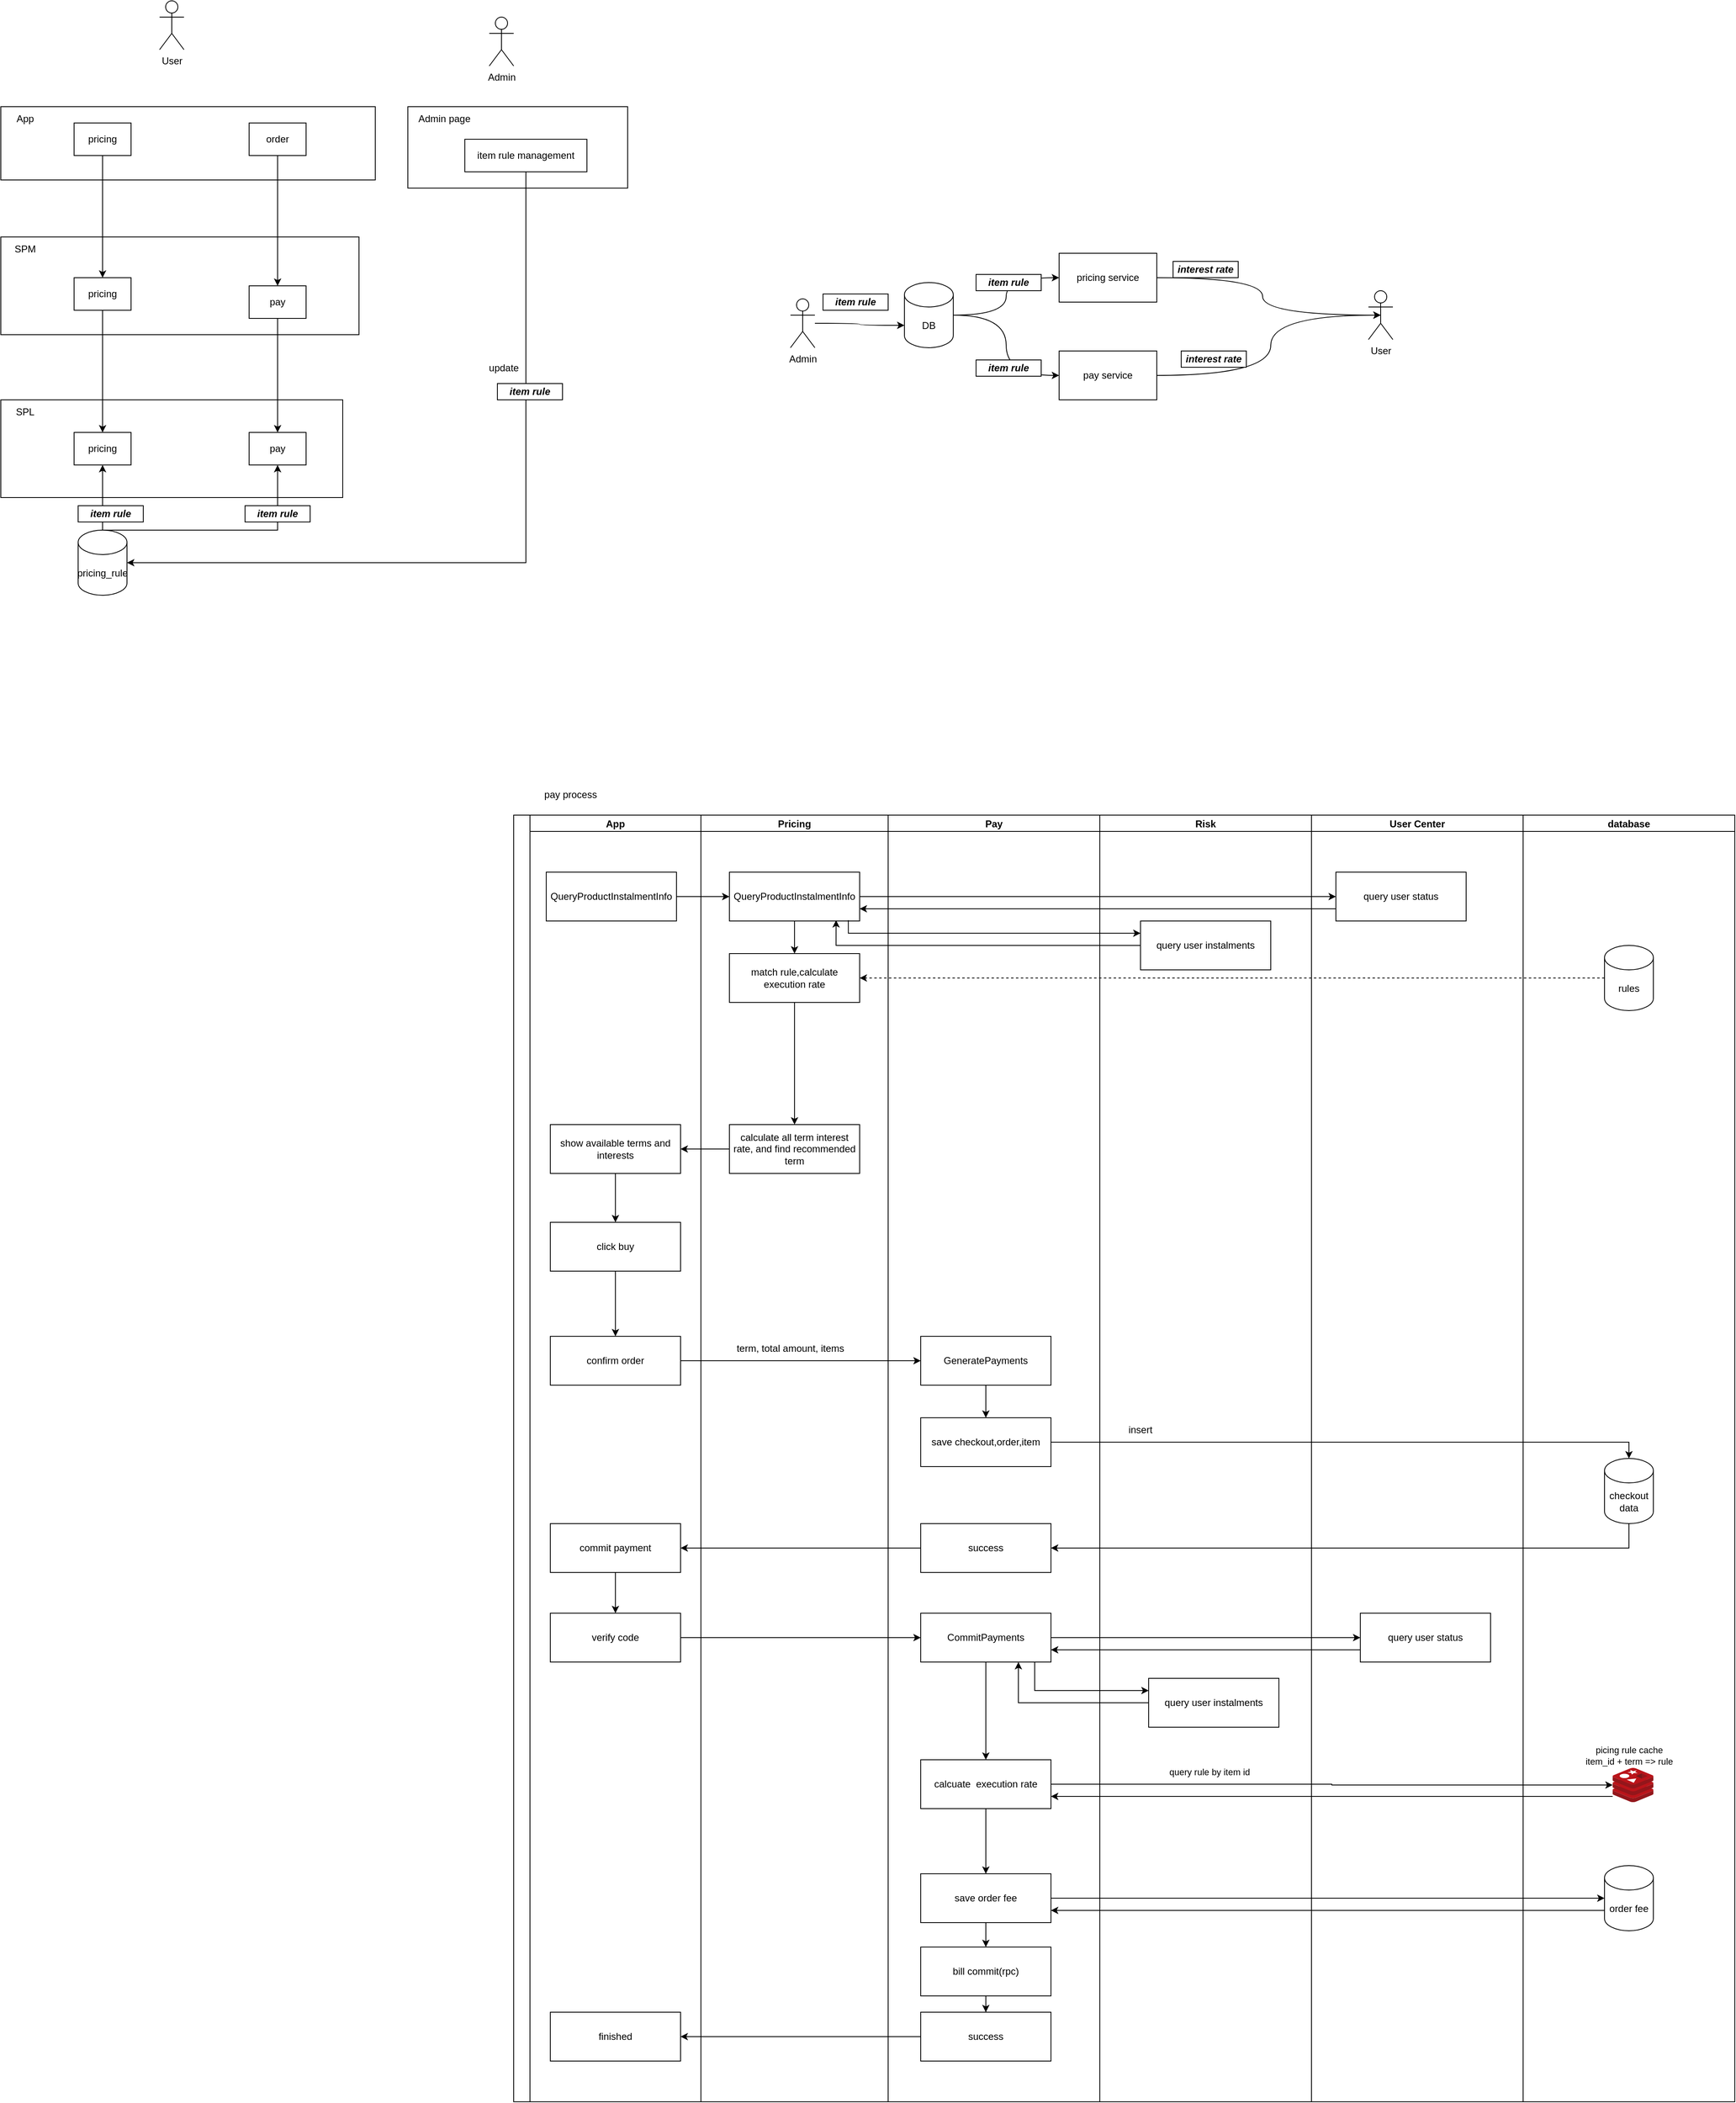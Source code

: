 <mxfile version="16.2.7" type="github" pages="3">
  <diagram id="K01BBXSvu-VJyhZwz7T8" name="architecture">
    <mxGraphModel dx="2066" dy="1154" grid="1" gridSize="10" guides="1" tooltips="1" connect="1" arrows="1" fold="1" page="0" pageScale="1" pageWidth="850" pageHeight="1100" math="0" shadow="0">
      <root>
        <mxCell id="0" />
        <mxCell id="1" parent="0" />
        <mxCell id="unMw_a5dY_h4bV1OliPe-1" value="" style="rounded=0;whiteSpace=wrap;html=1;" parent="1" vertex="1">
          <mxGeometry x="120" y="580" width="440" height="120" as="geometry" />
        </mxCell>
        <mxCell id="unMw_a5dY_h4bV1OliPe-2" value="SPM" style="text;html=1;strokeColor=none;fillColor=none;align=center;verticalAlign=middle;whiteSpace=wrap;rounded=0;" parent="1" vertex="1">
          <mxGeometry x="120" y="580" width="60" height="30" as="geometry" />
        </mxCell>
        <mxCell id="unMw_a5dY_h4bV1OliPe-3" value="" style="rounded=0;whiteSpace=wrap;html=1;" parent="1" vertex="1">
          <mxGeometry x="120" y="420" width="460" height="90" as="geometry" />
        </mxCell>
        <mxCell id="unMw_a5dY_h4bV1OliPe-4" value="App" style="text;html=1;strokeColor=none;fillColor=none;align=center;verticalAlign=middle;whiteSpace=wrap;rounded=0;" parent="1" vertex="1">
          <mxGeometry x="120" y="420" width="60" height="30" as="geometry" />
        </mxCell>
        <mxCell id="unMw_a5dY_h4bV1OliPe-5" value="" style="rounded=0;whiteSpace=wrap;html=1;" parent="1" vertex="1">
          <mxGeometry x="120" y="780" width="420" height="120" as="geometry" />
        </mxCell>
        <mxCell id="unMw_a5dY_h4bV1OliPe-6" value="SPL" style="text;html=1;strokeColor=none;fillColor=none;align=center;verticalAlign=middle;whiteSpace=wrap;rounded=0;" parent="1" vertex="1">
          <mxGeometry x="120" y="780" width="60" height="30" as="geometry" />
        </mxCell>
        <mxCell id="unMw_a5dY_h4bV1OliPe-23" style="edgeStyle=orthogonalEdgeStyle;rounded=0;orthogonalLoop=1;jettySize=auto;html=1;entryX=0.5;entryY=1;entryDx=0;entryDy=0;" parent="1" source="unMw_a5dY_h4bV1OliPe-7" target="unMw_a5dY_h4bV1OliPe-10" edge="1">
          <mxGeometry relative="1" as="geometry" />
        </mxCell>
        <mxCell id="unMw_a5dY_h4bV1OliPe-29" style="edgeStyle=orthogonalEdgeStyle;rounded=0;orthogonalLoop=1;jettySize=auto;html=1;entryX=0.5;entryY=1;entryDx=0;entryDy=0;exitX=0.5;exitY=0;exitDx=0;exitDy=0;exitPerimeter=0;" parent="1" source="unMw_a5dY_h4bV1OliPe-7" target="unMw_a5dY_h4bV1OliPe-11" edge="1">
          <mxGeometry relative="1" as="geometry">
            <Array as="points">
              <mxPoint x="460" y="940" />
            </Array>
          </mxGeometry>
        </mxCell>
        <mxCell id="unMw_a5dY_h4bV1OliPe-7" value="pricing_rule" style="shape=cylinder3;whiteSpace=wrap;html=1;boundedLbl=1;backgroundOutline=1;size=15;" parent="1" vertex="1">
          <mxGeometry x="215" y="940" width="60" height="80" as="geometry" />
        </mxCell>
        <mxCell id="unMw_a5dY_h4bV1OliPe-8" value="User" style="shape=umlActor;verticalLabelPosition=bottom;verticalAlign=top;html=1;outlineConnect=0;" parent="1" vertex="1">
          <mxGeometry x="315" y="290" width="30" height="60" as="geometry" />
        </mxCell>
        <mxCell id="unMw_a5dY_h4bV1OliPe-9" value="Admin" style="shape=umlActor;verticalLabelPosition=bottom;verticalAlign=top;html=1;outlineConnect=0;" parent="1" vertex="1">
          <mxGeometry x="720" y="310" width="30" height="60" as="geometry" />
        </mxCell>
        <mxCell id="unMw_a5dY_h4bV1OliPe-10" value="pricing" style="rounded=0;whiteSpace=wrap;html=1;" parent="1" vertex="1">
          <mxGeometry x="210" y="820" width="70" height="40" as="geometry" />
        </mxCell>
        <mxCell id="unMw_a5dY_h4bV1OliPe-11" value="pay" style="rounded=0;whiteSpace=wrap;html=1;" parent="1" vertex="1">
          <mxGeometry x="425" y="820" width="70" height="40" as="geometry" />
        </mxCell>
        <mxCell id="unMw_a5dY_h4bV1OliPe-15" style="edgeStyle=orthogonalEdgeStyle;rounded=0;orthogonalLoop=1;jettySize=auto;html=1;entryX=0.5;entryY=0;entryDx=0;entryDy=0;" parent="1" source="unMw_a5dY_h4bV1OliPe-12" target="unMw_a5dY_h4bV1OliPe-10" edge="1">
          <mxGeometry relative="1" as="geometry" />
        </mxCell>
        <mxCell id="unMw_a5dY_h4bV1OliPe-12" value="pricing" style="rounded=0;whiteSpace=wrap;html=1;" parent="1" vertex="1">
          <mxGeometry x="210" y="630" width="70" height="40" as="geometry" />
        </mxCell>
        <mxCell id="unMw_a5dY_h4bV1OliPe-14" style="edgeStyle=orthogonalEdgeStyle;rounded=0;orthogonalLoop=1;jettySize=auto;html=1;entryX=0.5;entryY=0;entryDx=0;entryDy=0;" parent="1" source="unMw_a5dY_h4bV1OliPe-13" target="unMw_a5dY_h4bV1OliPe-12" edge="1">
          <mxGeometry relative="1" as="geometry" />
        </mxCell>
        <mxCell id="unMw_a5dY_h4bV1OliPe-13" value="pricing" style="rounded=0;whiteSpace=wrap;html=1;" parent="1" vertex="1">
          <mxGeometry x="210" y="440" width="70" height="40" as="geometry" />
        </mxCell>
        <mxCell id="unMw_a5dY_h4bV1OliPe-18" style="edgeStyle=orthogonalEdgeStyle;rounded=0;orthogonalLoop=1;jettySize=auto;html=1;entryX=0.5;entryY=0;entryDx=0;entryDy=0;" parent="1" source="unMw_a5dY_h4bV1OliPe-16" target="unMw_a5dY_h4bV1OliPe-17" edge="1">
          <mxGeometry relative="1" as="geometry" />
        </mxCell>
        <mxCell id="unMw_a5dY_h4bV1OliPe-16" value="order" style="rounded=0;whiteSpace=wrap;html=1;" parent="1" vertex="1">
          <mxGeometry x="425" y="440" width="70" height="40" as="geometry" />
        </mxCell>
        <mxCell id="unMw_a5dY_h4bV1OliPe-19" style="edgeStyle=orthogonalEdgeStyle;rounded=0;orthogonalLoop=1;jettySize=auto;html=1;entryX=0.5;entryY=0;entryDx=0;entryDy=0;" parent="1" source="unMw_a5dY_h4bV1OliPe-17" target="unMw_a5dY_h4bV1OliPe-11" edge="1">
          <mxGeometry relative="1" as="geometry" />
        </mxCell>
        <mxCell id="unMw_a5dY_h4bV1OliPe-17" value="pay" style="rounded=0;whiteSpace=wrap;html=1;" parent="1" vertex="1">
          <mxGeometry x="425" y="640" width="70" height="40" as="geometry" />
        </mxCell>
        <mxCell id="unMw_a5dY_h4bV1OliPe-20" value="" style="rounded=0;whiteSpace=wrap;html=1;" parent="1" vertex="1">
          <mxGeometry x="620" y="420" width="270" height="100" as="geometry" />
        </mxCell>
        <mxCell id="unMw_a5dY_h4bV1OliPe-21" value="Admin page" style="text;html=1;strokeColor=none;fillColor=none;align=center;verticalAlign=middle;whiteSpace=wrap;rounded=0;" parent="1" vertex="1">
          <mxGeometry x="620" y="420" width="90" height="30" as="geometry" />
        </mxCell>
        <mxCell id="unMw_a5dY_h4bV1OliPe-25" style="edgeStyle=orthogonalEdgeStyle;rounded=0;orthogonalLoop=1;jettySize=auto;html=1;entryX=1;entryY=0.5;entryDx=0;entryDy=0;entryPerimeter=0;exitX=0.5;exitY=1;exitDx=0;exitDy=0;" parent="1" source="unMw_a5dY_h4bV1OliPe-24" target="unMw_a5dY_h4bV1OliPe-7" edge="1">
          <mxGeometry relative="1" as="geometry">
            <mxPoint x="700" y="1040" as="targetPoint" />
            <Array as="points">
              <mxPoint x="765" y="980" />
            </Array>
          </mxGeometry>
        </mxCell>
        <mxCell id="unMw_a5dY_h4bV1OliPe-24" value="item rule management" style="rounded=0;whiteSpace=wrap;html=1;" parent="1" vertex="1">
          <mxGeometry x="690" y="460" width="150" height="40" as="geometry" />
        </mxCell>
        <mxCell id="unMw_a5dY_h4bV1OliPe-33" value="item rule" style="rounded=0;whiteSpace=wrap;html=1;fontStyle=3" parent="1" vertex="1">
          <mxGeometry x="730" y="760" width="80" height="20" as="geometry" />
        </mxCell>
        <mxCell id="unMw_a5dY_h4bV1OliPe-34" value="item rule" style="rounded=0;whiteSpace=wrap;html=1;fontStyle=3" parent="1" vertex="1">
          <mxGeometry x="420" y="910" width="80" height="20" as="geometry" />
        </mxCell>
        <mxCell id="unMw_a5dY_h4bV1OliPe-35" value="item rule" style="rounded=0;whiteSpace=wrap;html=1;fontStyle=3" parent="1" vertex="1">
          <mxGeometry x="215" y="910" width="80" height="20" as="geometry" />
        </mxCell>
        <mxCell id="unMw_a5dY_h4bV1OliPe-36" value="update" style="text;html=1;strokeColor=none;fillColor=none;align=center;verticalAlign=middle;whiteSpace=wrap;rounded=0;" parent="1" vertex="1">
          <mxGeometry x="708" y="726" width="60" height="30" as="geometry" />
        </mxCell>
        <mxCell id="unMw_a5dY_h4bV1OliPe-41" style="edgeStyle=orthogonalEdgeStyle;rounded=0;orthogonalLoop=1;jettySize=auto;html=1;entryX=0;entryY=0;entryDx=0;entryDy=52.5;entryPerimeter=0;curved=1;" parent="1" source="unMw_a5dY_h4bV1OliPe-39" target="unMw_a5dY_h4bV1OliPe-40" edge="1">
          <mxGeometry relative="1" as="geometry" />
        </mxCell>
        <mxCell id="unMw_a5dY_h4bV1OliPe-39" value="Admin" style="shape=umlActor;verticalLabelPosition=bottom;verticalAlign=top;html=1;outlineConnect=0;" parent="1" vertex="1">
          <mxGeometry x="1090" y="656" width="30" height="60" as="geometry" />
        </mxCell>
        <mxCell id="unMw_a5dY_h4bV1OliPe-44" style="edgeStyle=orthogonalEdgeStyle;curved=1;rounded=0;orthogonalLoop=1;jettySize=auto;html=1;entryX=0;entryY=0.5;entryDx=0;entryDy=0;" parent="1" source="unMw_a5dY_h4bV1OliPe-40" target="unMw_a5dY_h4bV1OliPe-43" edge="1">
          <mxGeometry relative="1" as="geometry" />
        </mxCell>
        <mxCell id="unMw_a5dY_h4bV1OliPe-45" style="edgeStyle=orthogonalEdgeStyle;curved=1;rounded=0;orthogonalLoop=1;jettySize=auto;html=1;entryX=0;entryY=0.5;entryDx=0;entryDy=0;" parent="1" source="unMw_a5dY_h4bV1OliPe-40" target="unMw_a5dY_h4bV1OliPe-42" edge="1">
          <mxGeometry relative="1" as="geometry" />
        </mxCell>
        <mxCell id="unMw_a5dY_h4bV1OliPe-40" value="DB" style="shape=cylinder3;whiteSpace=wrap;html=1;boundedLbl=1;backgroundOutline=1;size=15;" parent="1" vertex="1">
          <mxGeometry x="1230" y="636" width="60" height="80" as="geometry" />
        </mxCell>
        <mxCell id="unMw_a5dY_h4bV1OliPe-52" style="edgeStyle=orthogonalEdgeStyle;curved=1;rounded=0;orthogonalLoop=1;jettySize=auto;html=1;entryX=0.5;entryY=0.5;entryDx=0;entryDy=0;entryPerimeter=0;" parent="1" source="unMw_a5dY_h4bV1OliPe-42" target="unMw_a5dY_h4bV1OliPe-51" edge="1">
          <mxGeometry relative="1" as="geometry" />
        </mxCell>
        <mxCell id="unMw_a5dY_h4bV1OliPe-42" value="pricing service" style="rounded=0;whiteSpace=wrap;html=1;" parent="1" vertex="1">
          <mxGeometry x="1420" y="600" width="120" height="60" as="geometry" />
        </mxCell>
        <mxCell id="unMw_a5dY_h4bV1OliPe-53" style="edgeStyle=orthogonalEdgeStyle;curved=1;rounded=0;orthogonalLoop=1;jettySize=auto;html=1;entryX=0.5;entryY=0.5;entryDx=0;entryDy=0;entryPerimeter=0;" parent="1" source="unMw_a5dY_h4bV1OliPe-43" target="unMw_a5dY_h4bV1OliPe-51" edge="1">
          <mxGeometry relative="1" as="geometry">
            <Array as="points">
              <mxPoint x="1680" y="750" />
              <mxPoint x="1680" y="676" />
            </Array>
          </mxGeometry>
        </mxCell>
        <mxCell id="unMw_a5dY_h4bV1OliPe-43" value="pay service" style="rounded=0;whiteSpace=wrap;html=1;" parent="1" vertex="1">
          <mxGeometry x="1420" y="720" width="120" height="60" as="geometry" />
        </mxCell>
        <mxCell id="unMw_a5dY_h4bV1OliPe-46" value="item rule" style="rounded=0;whiteSpace=wrap;html=1;fontStyle=3" parent="1" vertex="1">
          <mxGeometry x="1130" y="650" width="80" height="20" as="geometry" />
        </mxCell>
        <mxCell id="unMw_a5dY_h4bV1OliPe-47" value="item rule" style="rounded=0;whiteSpace=wrap;html=1;fontStyle=3" parent="1" vertex="1">
          <mxGeometry x="1318" y="626" width="80" height="20" as="geometry" />
        </mxCell>
        <mxCell id="unMw_a5dY_h4bV1OliPe-48" value="item rule" style="rounded=0;whiteSpace=wrap;html=1;fontStyle=3" parent="1" vertex="1">
          <mxGeometry x="1318" y="731" width="80" height="20" as="geometry" />
        </mxCell>
        <mxCell id="unMw_a5dY_h4bV1OliPe-51" value="User" style="shape=umlActor;verticalLabelPosition=bottom;verticalAlign=top;html=1;outlineConnect=0;" parent="1" vertex="1">
          <mxGeometry x="1800" y="646" width="30" height="60" as="geometry" />
        </mxCell>
        <mxCell id="unMw_a5dY_h4bV1OliPe-54" value="interest rate" style="rounded=0;whiteSpace=wrap;html=1;fontStyle=3" parent="1" vertex="1">
          <mxGeometry x="1560" y="610" width="80" height="20" as="geometry" />
        </mxCell>
        <mxCell id="unMw_a5dY_h4bV1OliPe-55" value="interest rate" style="rounded=0;whiteSpace=wrap;html=1;fontStyle=3" parent="1" vertex="1">
          <mxGeometry x="1570" y="720" width="80" height="20" as="geometry" />
        </mxCell>
        <mxCell id="e_7pBDj9T-7_QqLIcaMF-1" value="pay process" style="text;html=1;strokeColor=none;fillColor=none;align=center;verticalAlign=middle;whiteSpace=wrap;rounded=0;labelBackgroundColor=none;fontColor=default;" parent="1" vertex="1">
          <mxGeometry x="750" y="1250" width="140" height="30" as="geometry" />
        </mxCell>
        <mxCell id="e_7pBDj9T-7_QqLIcaMF-3" value="" style="swimlane;childLayout=stackLayout;resizeParent=1;resizeParentMax=0;startSize=20;horizontal=0;horizontalStack=1;labelBackgroundColor=none;fontColor=default;strokeColor=default;fillColor=default;" parent="1" vertex="1">
          <mxGeometry x="750" y="1290" width="1500" height="1580" as="geometry" />
        </mxCell>
        <mxCell id="e_7pBDj9T-7_QqLIcaMF-4" value="App" style="swimlane;startSize=20;labelBackgroundColor=none;fontColor=default;strokeColor=default;fillColor=default;" parent="e_7pBDj9T-7_QqLIcaMF-3" vertex="1">
          <mxGeometry x="20" width="210" height="1580" as="geometry" />
        </mxCell>
        <mxCell id="e_7pBDj9T-7_QqLIcaMF-7" value="QueryProductInstalmentInfo" style="rounded=0;whiteSpace=wrap;html=1;labelBackgroundColor=none;fontColor=default;strokeColor=default;fillColor=default;" parent="e_7pBDj9T-7_QqLIcaMF-4" vertex="1">
          <mxGeometry x="20" y="70" width="160" height="60" as="geometry" />
        </mxCell>
        <mxCell id="e_7pBDj9T-7_QqLIcaMF-24" style="edgeStyle=orthogonalEdgeStyle;rounded=0;orthogonalLoop=1;jettySize=auto;html=1;entryX=0.5;entryY=0;entryDx=0;entryDy=0;fontColor=default;" parent="e_7pBDj9T-7_QqLIcaMF-4" source="e_7pBDj9T-7_QqLIcaMF-20" target="e_7pBDj9T-7_QqLIcaMF-23" edge="1">
          <mxGeometry relative="1" as="geometry" />
        </mxCell>
        <mxCell id="e_7pBDj9T-7_QqLIcaMF-20" value="show available terms and interests" style="rounded=0;whiteSpace=wrap;html=1;labelBackgroundColor=none;fontColor=default;strokeColor=default;fillColor=none;" parent="e_7pBDj9T-7_QqLIcaMF-4" vertex="1">
          <mxGeometry x="25" y="380" width="160" height="60" as="geometry" />
        </mxCell>
        <mxCell id="e_7pBDj9T-7_QqLIcaMF-26" style="edgeStyle=orthogonalEdgeStyle;rounded=0;orthogonalLoop=1;jettySize=auto;html=1;entryX=0.5;entryY=0;entryDx=0;entryDy=0;fontColor=default;" parent="e_7pBDj9T-7_QqLIcaMF-4" source="e_7pBDj9T-7_QqLIcaMF-23" target="e_7pBDj9T-7_QqLIcaMF-25" edge="1">
          <mxGeometry relative="1" as="geometry" />
        </mxCell>
        <mxCell id="e_7pBDj9T-7_QqLIcaMF-23" value="click buy" style="rounded=0;whiteSpace=wrap;html=1;labelBackgroundColor=none;fontColor=default;strokeColor=default;fillColor=none;" parent="e_7pBDj9T-7_QqLIcaMF-4" vertex="1">
          <mxGeometry x="25" y="500" width="160" height="60" as="geometry" />
        </mxCell>
        <mxCell id="e_7pBDj9T-7_QqLIcaMF-25" value="confirm order" style="rounded=0;whiteSpace=wrap;html=1;labelBackgroundColor=none;fontColor=default;strokeColor=default;fillColor=none;" parent="e_7pBDj9T-7_QqLIcaMF-4" vertex="1">
          <mxGeometry x="25" y="640" width="160" height="60" as="geometry" />
        </mxCell>
        <mxCell id="e_7pBDj9T-7_QqLIcaMF-46" style="edgeStyle=orthogonalEdgeStyle;shape=connector;rounded=0;orthogonalLoop=1;jettySize=auto;html=1;entryX=0.5;entryY=0;entryDx=0;entryDy=0;labelBackgroundColor=default;fontFamily=Helvetica;fontSize=11;fontColor=default;endArrow=classic;strokeColor=default;" parent="e_7pBDj9T-7_QqLIcaMF-4" source="e_7pBDj9T-7_QqLIcaMF-38" target="e_7pBDj9T-7_QqLIcaMF-41" edge="1">
          <mxGeometry relative="1" as="geometry" />
        </mxCell>
        <mxCell id="e_7pBDj9T-7_QqLIcaMF-38" value="commit payment" style="rounded=0;whiteSpace=wrap;html=1;labelBackgroundColor=none;fontColor=default;strokeColor=default;fillColor=none;" parent="e_7pBDj9T-7_QqLIcaMF-4" vertex="1">
          <mxGeometry x="25" y="870" width="160" height="60" as="geometry" />
        </mxCell>
        <mxCell id="e_7pBDj9T-7_QqLIcaMF-41" value="verify code" style="rounded=0;whiteSpace=wrap;html=1;labelBackgroundColor=none;fontColor=default;strokeColor=default;fillColor=none;" parent="e_7pBDj9T-7_QqLIcaMF-4" vertex="1">
          <mxGeometry x="25" y="980" width="160" height="60" as="geometry" />
        </mxCell>
        <mxCell id="PxwRRk2Mo06cRa5_tGmX-11" value="finished" style="rounded=0;whiteSpace=wrap;html=1;labelBackgroundColor=none;fontColor=default;strokeColor=default;fillColor=none;" parent="e_7pBDj9T-7_QqLIcaMF-4" vertex="1">
          <mxGeometry x="25" y="1470" width="160" height="60" as="geometry" />
        </mxCell>
        <mxCell id="e_7pBDj9T-7_QqLIcaMF-5" value="Pricing" style="swimlane;startSize=20;labelBackgroundColor=none;fontColor=default;strokeColor=default;fillColor=none;" parent="e_7pBDj9T-7_QqLIcaMF-3" vertex="1">
          <mxGeometry x="230" width="230" height="1580" as="geometry" />
        </mxCell>
        <mxCell id="e_7pBDj9T-7_QqLIcaMF-13" style="edgeStyle=orthogonalEdgeStyle;rounded=0;orthogonalLoop=1;jettySize=auto;html=1;entryX=0.5;entryY=0;entryDx=0;entryDy=0;fontColor=default;" parent="e_7pBDj9T-7_QqLIcaMF-5" source="e_7pBDj9T-7_QqLIcaMF-8" target="e_7pBDj9T-7_QqLIcaMF-9" edge="1">
          <mxGeometry relative="1" as="geometry" />
        </mxCell>
        <mxCell id="e_7pBDj9T-7_QqLIcaMF-8" value="QueryProductInstalmentInfo" style="rounded=0;whiteSpace=wrap;html=1;labelBackgroundColor=none;fontColor=default;strokeColor=default;fillColor=default;" parent="e_7pBDj9T-7_QqLIcaMF-5" vertex="1">
          <mxGeometry x="35" y="70" width="160" height="60" as="geometry" />
        </mxCell>
        <mxCell id="e_7pBDj9T-7_QqLIcaMF-19" style="edgeStyle=orthogonalEdgeStyle;rounded=0;orthogonalLoop=1;jettySize=auto;html=1;entryX=0.5;entryY=0;entryDx=0;entryDy=0;fontColor=default;" parent="e_7pBDj9T-7_QqLIcaMF-5" source="e_7pBDj9T-7_QqLIcaMF-9" target="e_7pBDj9T-7_QqLIcaMF-16" edge="1">
          <mxGeometry relative="1" as="geometry">
            <mxPoint x="115" y="260" as="targetPoint" />
          </mxGeometry>
        </mxCell>
        <mxCell id="e_7pBDj9T-7_QqLIcaMF-9" value="match rule,calculate execution rate" style="rounded=0;whiteSpace=wrap;html=1;labelBackgroundColor=none;fontColor=default;strokeColor=default;fillColor=default;" parent="e_7pBDj9T-7_QqLIcaMF-5" vertex="1">
          <mxGeometry x="35" y="170" width="160" height="60" as="geometry" />
        </mxCell>
        <mxCell id="e_7pBDj9T-7_QqLIcaMF-16" value="calculate all term interest rate, and find recommended term" style="rounded=0;whiteSpace=wrap;html=1;labelBackgroundColor=none;fontColor=default;strokeColor=default;fillColor=default;" parent="e_7pBDj9T-7_QqLIcaMF-5" vertex="1">
          <mxGeometry x="35" y="380" width="160" height="60" as="geometry" />
        </mxCell>
        <mxCell id="e_7pBDj9T-7_QqLIcaMF-36" value="term, total amount, items" style="text;html=1;strokeColor=none;fillColor=none;align=center;verticalAlign=middle;whiteSpace=wrap;rounded=0;labelBackgroundColor=none;fontColor=default;" parent="e_7pBDj9T-7_QqLIcaMF-5" vertex="1">
          <mxGeometry x="35" y="640" width="150" height="30" as="geometry" />
        </mxCell>
        <mxCell id="e_7pBDj9T-7_QqLIcaMF-6" value="Pay" style="swimlane;startSize=20;labelBackgroundColor=none;fontColor=default;strokeColor=default;fillColor=none;" parent="e_7pBDj9T-7_QqLIcaMF-3" vertex="1">
          <mxGeometry x="460" width="260" height="1580" as="geometry" />
        </mxCell>
        <mxCell id="e_7pBDj9T-7_QqLIcaMF-27" value="GeneratePayments" style="rounded=0;whiteSpace=wrap;html=1;labelBackgroundColor=none;fontColor=default;strokeColor=default;fillColor=none;" parent="e_7pBDj9T-7_QqLIcaMF-6" vertex="1">
          <mxGeometry x="40" y="640" width="160" height="60" as="geometry" />
        </mxCell>
        <mxCell id="e_7pBDj9T-7_QqLIcaMF-31" value="save checkout,order,item" style="rounded=0;whiteSpace=wrap;html=1;labelBackgroundColor=none;fontColor=default;strokeColor=default;fillColor=default;" parent="e_7pBDj9T-7_QqLIcaMF-6" vertex="1">
          <mxGeometry x="40" y="740" width="160" height="60" as="geometry" />
        </mxCell>
        <mxCell id="e_7pBDj9T-7_QqLIcaMF-33" style="edgeStyle=orthogonalEdgeStyle;rounded=0;orthogonalLoop=1;jettySize=auto;html=1;entryX=0.5;entryY=0;entryDx=0;entryDy=0;fontColor=default;" parent="e_7pBDj9T-7_QqLIcaMF-6" source="e_7pBDj9T-7_QqLIcaMF-27" target="e_7pBDj9T-7_QqLIcaMF-31" edge="1">
          <mxGeometry relative="1" as="geometry" />
        </mxCell>
        <mxCell id="e_7pBDj9T-7_QqLIcaMF-35" value="success" style="rounded=0;whiteSpace=wrap;html=1;labelBackgroundColor=none;fontColor=default;strokeColor=default;fillColor=none;" parent="e_7pBDj9T-7_QqLIcaMF-6" vertex="1">
          <mxGeometry x="40" y="870" width="160" height="60" as="geometry" />
        </mxCell>
        <mxCell id="e_7pBDj9T-7_QqLIcaMF-73" style="edgeStyle=orthogonalEdgeStyle;shape=connector;rounded=0;orthogonalLoop=1;jettySize=auto;html=1;entryX=0.5;entryY=0;entryDx=0;entryDy=0;labelBackgroundColor=default;fontFamily=Helvetica;fontSize=11;fontColor=default;startArrow=none;startFill=0;endArrow=classic;strokeColor=default;" parent="e_7pBDj9T-7_QqLIcaMF-6" source="e_7pBDj9T-7_QqLIcaMF-47" target="e_7pBDj9T-7_QqLIcaMF-50" edge="1">
          <mxGeometry relative="1" as="geometry" />
        </mxCell>
        <mxCell id="e_7pBDj9T-7_QqLIcaMF-47" value="CommitPayments" style="rounded=0;whiteSpace=wrap;html=1;labelBackgroundColor=none;fontColor=default;strokeColor=default;fillColor=none;" parent="e_7pBDj9T-7_QqLIcaMF-6" vertex="1">
          <mxGeometry x="40" y="980" width="160" height="60" as="geometry" />
        </mxCell>
        <mxCell id="PxwRRk2Mo06cRa5_tGmX-6" style="edgeStyle=orthogonalEdgeStyle;shape=connector;rounded=0;orthogonalLoop=1;jettySize=auto;html=1;entryX=0.5;entryY=0;entryDx=0;entryDy=0;labelBackgroundColor=default;fontFamily=Helvetica;fontSize=11;fontColor=default;startArrow=none;startFill=0;endArrow=classic;strokeColor=default;" parent="e_7pBDj9T-7_QqLIcaMF-6" source="e_7pBDj9T-7_QqLIcaMF-50" target="PxwRRk2Mo06cRa5_tGmX-3" edge="1">
          <mxGeometry relative="1" as="geometry" />
        </mxCell>
        <mxCell id="e_7pBDj9T-7_QqLIcaMF-50" value="calcuate&amp;nbsp; execution rate" style="rounded=0;whiteSpace=wrap;html=1;labelBackgroundColor=none;fontColor=default;strokeColor=default;fillColor=none;" parent="e_7pBDj9T-7_QqLIcaMF-6" vertex="1">
          <mxGeometry x="40" y="1160" width="160" height="60" as="geometry" />
        </mxCell>
        <mxCell id="PxwRRk2Mo06cRa5_tGmX-8" style="edgeStyle=orthogonalEdgeStyle;shape=connector;rounded=0;orthogonalLoop=1;jettySize=auto;html=1;entryX=0.5;entryY=0;entryDx=0;entryDy=0;labelBackgroundColor=default;fontFamily=Helvetica;fontSize=11;fontColor=default;startArrow=none;startFill=0;endArrow=classic;strokeColor=default;" parent="e_7pBDj9T-7_QqLIcaMF-6" source="PxwRRk2Mo06cRa5_tGmX-3" target="PxwRRk2Mo06cRa5_tGmX-7" edge="1">
          <mxGeometry relative="1" as="geometry" />
        </mxCell>
        <mxCell id="PxwRRk2Mo06cRa5_tGmX-3" value="save order fee" style="rounded=0;whiteSpace=wrap;html=1;labelBackgroundColor=none;fontColor=default;strokeColor=default;fillColor=none;" parent="e_7pBDj9T-7_QqLIcaMF-6" vertex="1">
          <mxGeometry x="40" y="1300" width="160" height="60" as="geometry" />
        </mxCell>
        <mxCell id="PxwRRk2Mo06cRa5_tGmX-10" style="edgeStyle=orthogonalEdgeStyle;shape=connector;rounded=0;orthogonalLoop=1;jettySize=auto;html=1;entryX=0.5;entryY=0;entryDx=0;entryDy=0;labelBackgroundColor=default;fontFamily=Helvetica;fontSize=11;fontColor=default;startArrow=none;startFill=0;endArrow=classic;strokeColor=default;" parent="e_7pBDj9T-7_QqLIcaMF-6" source="PxwRRk2Mo06cRa5_tGmX-7" target="PxwRRk2Mo06cRa5_tGmX-9" edge="1">
          <mxGeometry relative="1" as="geometry" />
        </mxCell>
        <mxCell id="PxwRRk2Mo06cRa5_tGmX-7" value="bill commit(rpc)" style="rounded=0;whiteSpace=wrap;html=1;labelBackgroundColor=none;fontColor=default;strokeColor=default;fillColor=default;" parent="e_7pBDj9T-7_QqLIcaMF-6" vertex="1">
          <mxGeometry x="40" y="1390" width="160" height="60" as="geometry" />
        </mxCell>
        <mxCell id="PxwRRk2Mo06cRa5_tGmX-9" value="success" style="rounded=0;whiteSpace=wrap;html=1;labelBackgroundColor=none;fontColor=default;strokeColor=default;fillColor=none;" parent="e_7pBDj9T-7_QqLIcaMF-6" vertex="1">
          <mxGeometry x="40" y="1470" width="160" height="60" as="geometry" />
        </mxCell>
        <mxCell id="e_7pBDj9T-7_QqLIcaMF-12" style="edgeStyle=orthogonalEdgeStyle;rounded=0;orthogonalLoop=1;jettySize=auto;html=1;entryX=0;entryY=0.5;entryDx=0;entryDy=0;fontColor=default;" parent="e_7pBDj9T-7_QqLIcaMF-3" source="e_7pBDj9T-7_QqLIcaMF-7" target="e_7pBDj9T-7_QqLIcaMF-8" edge="1">
          <mxGeometry relative="1" as="geometry" />
        </mxCell>
        <mxCell id="e_7pBDj9T-7_QqLIcaMF-18" style="edgeStyle=orthogonalEdgeStyle;rounded=0;orthogonalLoop=1;jettySize=auto;html=1;entryX=1;entryY=0.5;entryDx=0;entryDy=0;fontColor=default;dashed=1;" parent="e_7pBDj9T-7_QqLIcaMF-3" source="e_7pBDj9T-7_QqLIcaMF-11" target="e_7pBDj9T-7_QqLIcaMF-9" edge="1">
          <mxGeometry relative="1" as="geometry">
            <mxPoint x="405" y="290" as="targetPoint" />
          </mxGeometry>
        </mxCell>
        <mxCell id="e_7pBDj9T-7_QqLIcaMF-28" style="edgeStyle=orthogonalEdgeStyle;rounded=0;orthogonalLoop=1;jettySize=auto;html=1;entryX=0;entryY=0.5;entryDx=0;entryDy=0;fontColor=default;" parent="e_7pBDj9T-7_QqLIcaMF-3" source="e_7pBDj9T-7_QqLIcaMF-25" target="e_7pBDj9T-7_QqLIcaMF-27" edge="1">
          <mxGeometry relative="1" as="geometry" />
        </mxCell>
        <mxCell id="e_7pBDj9T-7_QqLIcaMF-32" style="edgeStyle=orthogonalEdgeStyle;rounded=0;orthogonalLoop=1;jettySize=auto;html=1;entryX=0.5;entryY=0;entryDx=0;entryDy=0;entryPerimeter=0;fontColor=default;" parent="e_7pBDj9T-7_QqLIcaMF-3" source="e_7pBDj9T-7_QqLIcaMF-31" target="e_7pBDj9T-7_QqLIcaMF-29" edge="1">
          <mxGeometry relative="1" as="geometry" />
        </mxCell>
        <mxCell id="e_7pBDj9T-7_QqLIcaMF-34" style="edgeStyle=orthogonalEdgeStyle;rounded=0;orthogonalLoop=1;jettySize=auto;html=1;fontColor=default;entryX=1;entryY=0.5;entryDx=0;entryDy=0;exitX=0.5;exitY=1;exitDx=0;exitDy=0;exitPerimeter=0;" parent="e_7pBDj9T-7_QqLIcaMF-3" source="e_7pBDj9T-7_QqLIcaMF-29" target="e_7pBDj9T-7_QqLIcaMF-35" edge="1">
          <mxGeometry relative="1" as="geometry">
            <mxPoint x="740" y="1060" as="targetPoint" />
            <Array as="points">
              <mxPoint x="1370" y="900" />
            </Array>
          </mxGeometry>
        </mxCell>
        <mxCell id="e_7pBDj9T-7_QqLIcaMF-43" style="edgeStyle=orthogonalEdgeStyle;shape=connector;rounded=0;orthogonalLoop=1;jettySize=auto;html=1;entryX=1;entryY=0.5;entryDx=0;entryDy=0;labelBackgroundColor=default;fontFamily=Helvetica;fontSize=11;fontColor=default;endArrow=classic;strokeColor=default;" parent="e_7pBDj9T-7_QqLIcaMF-3" source="e_7pBDj9T-7_QqLIcaMF-16" target="e_7pBDj9T-7_QqLIcaMF-20" edge="1">
          <mxGeometry relative="1" as="geometry" />
        </mxCell>
        <mxCell id="e_7pBDj9T-7_QqLIcaMF-45" style="edgeStyle=orthogonalEdgeStyle;shape=connector;rounded=0;orthogonalLoop=1;jettySize=auto;html=1;entryX=1;entryY=0.5;entryDx=0;entryDy=0;labelBackgroundColor=default;fontFamily=Helvetica;fontSize=11;fontColor=default;endArrow=classic;strokeColor=default;" parent="e_7pBDj9T-7_QqLIcaMF-3" source="e_7pBDj9T-7_QqLIcaMF-35" target="e_7pBDj9T-7_QqLIcaMF-38" edge="1">
          <mxGeometry relative="1" as="geometry" />
        </mxCell>
        <mxCell id="e_7pBDj9T-7_QqLIcaMF-48" style="edgeStyle=orthogonalEdgeStyle;shape=connector;rounded=0;orthogonalLoop=1;jettySize=auto;html=1;entryX=0;entryY=0.5;entryDx=0;entryDy=0;labelBackgroundColor=default;fontFamily=Helvetica;fontSize=11;fontColor=default;endArrow=classic;strokeColor=default;" parent="e_7pBDj9T-7_QqLIcaMF-3" source="e_7pBDj9T-7_QqLIcaMF-41" target="e_7pBDj9T-7_QqLIcaMF-47" edge="1">
          <mxGeometry relative="1" as="geometry" />
        </mxCell>
        <mxCell id="e_7pBDj9T-7_QqLIcaMF-10" value="Risk" style="swimlane;startSize=20;labelBackgroundColor=none;fontColor=default;strokeColor=default;fillColor=default;" parent="e_7pBDj9T-7_QqLIcaMF-3" vertex="1">
          <mxGeometry x="720" width="260" height="1580" as="geometry" />
        </mxCell>
        <mxCell id="e_7pBDj9T-7_QqLIcaMF-37" value="insert" style="text;html=1;strokeColor=none;fillColor=none;align=center;verticalAlign=middle;whiteSpace=wrap;rounded=0;labelBackgroundColor=none;fontColor=default;" parent="e_7pBDj9T-7_QqLIcaMF-10" vertex="1">
          <mxGeometry x="20" y="740" width="60" height="30" as="geometry" />
        </mxCell>
        <mxCell id="e_7pBDj9T-7_QqLIcaMF-58" value="query user instalments" style="rounded=0;whiteSpace=wrap;html=1;labelBackgroundColor=none;fontColor=default;strokeColor=default;fillColor=default;" parent="e_7pBDj9T-7_QqLIcaMF-10" vertex="1">
          <mxGeometry x="50" y="130" width="160" height="60" as="geometry" />
        </mxCell>
        <mxCell id="e_7pBDj9T-7_QqLIcaMF-67" value="query user instalments" style="rounded=0;whiteSpace=wrap;html=1;labelBackgroundColor=none;fontColor=default;strokeColor=default;fillColor=none;" parent="e_7pBDj9T-7_QqLIcaMF-10" vertex="1">
          <mxGeometry x="60" y="1060" width="160" height="60" as="geometry" />
        </mxCell>
        <mxCell id="e_7pBDj9T-7_QqLIcaMF-78" value="query rule by item id" style="text;html=1;strokeColor=none;fillColor=none;align=center;verticalAlign=middle;whiteSpace=wrap;rounded=0;labelBackgroundColor=none;fontFamily=Helvetica;fontSize=11;fontColor=default;" parent="e_7pBDj9T-7_QqLIcaMF-10" vertex="1">
          <mxGeometry x="80" y="1160" width="110" height="30" as="geometry" />
        </mxCell>
        <mxCell id="e_7pBDj9T-7_QqLIcaMF-51" value="User Center" style="swimlane;startSize=20;labelBackgroundColor=none;fontColor=default;strokeColor=default;fillColor=none;" parent="e_7pBDj9T-7_QqLIcaMF-3" vertex="1">
          <mxGeometry x="980" width="260" height="1580" as="geometry" />
        </mxCell>
        <mxCell id="e_7pBDj9T-7_QqLIcaMF-63" value="query user status" style="rounded=0;whiteSpace=wrap;html=1;labelBackgroundColor=none;fontColor=default;strokeColor=default;fillColor=default;" parent="e_7pBDj9T-7_QqLIcaMF-51" vertex="1">
          <mxGeometry x="30" y="70" width="160" height="60" as="geometry" />
        </mxCell>
        <mxCell id="e_7pBDj9T-7_QqLIcaMF-68" value="query user status" style="rounded=0;whiteSpace=wrap;html=1;labelBackgroundColor=none;fontColor=default;strokeColor=default;fillColor=default;" parent="e_7pBDj9T-7_QqLIcaMF-51" vertex="1">
          <mxGeometry x="60" y="980" width="160" height="60" as="geometry" />
        </mxCell>
        <mxCell id="e_7pBDj9T-7_QqLIcaMF-59" style="edgeStyle=orthogonalEdgeStyle;shape=connector;rounded=0;orthogonalLoop=1;jettySize=auto;html=1;entryX=0;entryY=0.5;entryDx=0;entryDy=0;labelBackgroundColor=default;fontFamily=Helvetica;fontSize=11;fontColor=default;endArrow=classic;strokeColor=default;" parent="e_7pBDj9T-7_QqLIcaMF-3" source="e_7pBDj9T-7_QqLIcaMF-8" target="e_7pBDj9T-7_QqLIcaMF-63" edge="1">
          <mxGeometry relative="1" as="geometry" />
        </mxCell>
        <mxCell id="e_7pBDj9T-7_QqLIcaMF-60" value="database" style="swimlane;startSize=20;labelBackgroundColor=none;fontColor=default;strokeColor=default;fillColor=none;" parent="e_7pBDj9T-7_QqLIcaMF-3" vertex="1">
          <mxGeometry x="1240" width="260" height="1580" as="geometry" />
        </mxCell>
        <mxCell id="e_7pBDj9T-7_QqLIcaMF-11" value="rules" style="shape=cylinder3;whiteSpace=wrap;html=1;boundedLbl=1;backgroundOutline=1;size=15;labelBackgroundColor=none;fontColor=default;strokeColor=default;fillColor=default;" parent="e_7pBDj9T-7_QqLIcaMF-60" vertex="1">
          <mxGeometry x="100" y="160" width="60" height="80" as="geometry" />
        </mxCell>
        <mxCell id="e_7pBDj9T-7_QqLIcaMF-29" value="checkout data" style="shape=cylinder3;whiteSpace=wrap;html=1;boundedLbl=1;backgroundOutline=1;size=15;labelBackgroundColor=none;fontColor=default;strokeColor=default;fillColor=default;" parent="e_7pBDj9T-7_QqLIcaMF-60" vertex="1">
          <mxGeometry x="100" y="790" width="60" height="80" as="geometry" />
        </mxCell>
        <mxCell id="e_7pBDj9T-7_QqLIcaMF-74" value="" style="sketch=0;aspect=fixed;html=1;points=[];align=center;image;fontSize=12;image=img/lib/mscae/Cache_Redis_Product.svg;labelBackgroundColor=none;fontFamily=Helvetica;fontColor=default;strokeColor=default;fillColor=none;" parent="e_7pBDj9T-7_QqLIcaMF-60" vertex="1">
          <mxGeometry x="110" y="1170" width="50" height="42" as="geometry" />
        </mxCell>
        <mxCell id="e_7pBDj9T-7_QqLIcaMF-75" value="picing rule cache&lt;br&gt;item_id + term =&amp;gt; rule" style="text;html=1;strokeColor=none;fillColor=none;align=center;verticalAlign=middle;whiteSpace=wrap;rounded=0;labelBackgroundColor=none;fontFamily=Helvetica;fontSize=11;fontColor=default;" parent="e_7pBDj9T-7_QqLIcaMF-60" vertex="1">
          <mxGeometry x="47.5" y="1140" width="165" height="30" as="geometry" />
        </mxCell>
        <mxCell id="PxwRRk2Mo06cRa5_tGmX-2" value="order fee" style="shape=cylinder3;whiteSpace=wrap;html=1;boundedLbl=1;backgroundOutline=1;size=15;labelBackgroundColor=none;fontColor=default;strokeColor=default;fillColor=none;" parent="e_7pBDj9T-7_QqLIcaMF-60" vertex="1">
          <mxGeometry x="100" y="1290" width="60" height="80" as="geometry" />
        </mxCell>
        <mxCell id="e_7pBDj9T-7_QqLIcaMF-64" style="edgeStyle=orthogonalEdgeStyle;shape=connector;rounded=0;orthogonalLoop=1;jettySize=auto;html=1;entryX=1;entryY=0.75;entryDx=0;entryDy=0;labelBackgroundColor=default;fontFamily=Helvetica;fontSize=11;fontColor=default;startArrow=none;startFill=0;endArrow=classic;strokeColor=default;" parent="e_7pBDj9T-7_QqLIcaMF-3" source="e_7pBDj9T-7_QqLIcaMF-63" target="e_7pBDj9T-7_QqLIcaMF-8" edge="1">
          <mxGeometry relative="1" as="geometry">
            <Array as="points">
              <mxPoint x="860" y="115" />
              <mxPoint x="860" y="115" />
            </Array>
          </mxGeometry>
        </mxCell>
        <mxCell id="e_7pBDj9T-7_QqLIcaMF-65" style="edgeStyle=orthogonalEdgeStyle;shape=connector;rounded=0;orthogonalLoop=1;jettySize=auto;html=1;labelBackgroundColor=default;fontFamily=Helvetica;fontSize=11;fontColor=default;startArrow=none;startFill=0;endArrow=classic;strokeColor=default;exitX=0.913;exitY=0.983;exitDx=0;exitDy=0;entryX=0;entryY=0.25;entryDx=0;entryDy=0;exitPerimeter=0;" parent="e_7pBDj9T-7_QqLIcaMF-3" source="e_7pBDj9T-7_QqLIcaMF-8" target="e_7pBDj9T-7_QqLIcaMF-58" edge="1">
          <mxGeometry relative="1" as="geometry">
            <mxPoint x="630" y="170" as="targetPoint" />
            <Array as="points">
              <mxPoint x="411" y="145" />
            </Array>
          </mxGeometry>
        </mxCell>
        <mxCell id="e_7pBDj9T-7_QqLIcaMF-66" style="edgeStyle=orthogonalEdgeStyle;shape=connector;rounded=0;orthogonalLoop=1;jettySize=auto;html=1;entryX=0.819;entryY=0.983;entryDx=0;entryDy=0;labelBackgroundColor=default;fontFamily=Helvetica;fontSize=11;fontColor=default;startArrow=none;startFill=0;endArrow=classic;strokeColor=default;entryPerimeter=0;" parent="e_7pBDj9T-7_QqLIcaMF-3" source="e_7pBDj9T-7_QqLIcaMF-58" target="e_7pBDj9T-7_QqLIcaMF-8" edge="1">
          <mxGeometry relative="1" as="geometry">
            <Array as="points">
              <mxPoint x="396" y="160" />
            </Array>
          </mxGeometry>
        </mxCell>
        <mxCell id="e_7pBDj9T-7_QqLIcaMF-69" style="edgeStyle=orthogonalEdgeStyle;shape=connector;rounded=0;orthogonalLoop=1;jettySize=auto;html=1;entryX=0;entryY=0.5;entryDx=0;entryDy=0;labelBackgroundColor=default;fontFamily=Helvetica;fontSize=11;fontColor=default;startArrow=none;startFill=0;endArrow=classic;strokeColor=default;" parent="e_7pBDj9T-7_QqLIcaMF-3" source="e_7pBDj9T-7_QqLIcaMF-47" target="e_7pBDj9T-7_QqLIcaMF-68" edge="1">
          <mxGeometry relative="1" as="geometry" />
        </mxCell>
        <mxCell id="e_7pBDj9T-7_QqLIcaMF-70" style="edgeStyle=orthogonalEdgeStyle;shape=connector;rounded=0;orthogonalLoop=1;jettySize=auto;html=1;entryX=1;entryY=0.75;entryDx=0;entryDy=0;labelBackgroundColor=default;fontFamily=Helvetica;fontSize=11;fontColor=default;startArrow=none;startFill=0;endArrow=classic;strokeColor=default;" parent="e_7pBDj9T-7_QqLIcaMF-3" source="e_7pBDj9T-7_QqLIcaMF-68" target="e_7pBDj9T-7_QqLIcaMF-47" edge="1">
          <mxGeometry relative="1" as="geometry">
            <Array as="points">
              <mxPoint x="940" y="1025" />
              <mxPoint x="940" y="1025" />
            </Array>
          </mxGeometry>
        </mxCell>
        <mxCell id="e_7pBDj9T-7_QqLIcaMF-71" style="edgeStyle=orthogonalEdgeStyle;shape=connector;rounded=0;orthogonalLoop=1;jettySize=auto;html=1;entryX=0;entryY=0.25;entryDx=0;entryDy=0;labelBackgroundColor=default;fontFamily=Helvetica;fontSize=11;fontColor=default;startArrow=none;startFill=0;endArrow=classic;strokeColor=default;exitX=0.875;exitY=1;exitDx=0;exitDy=0;exitPerimeter=0;" parent="e_7pBDj9T-7_QqLIcaMF-3" source="e_7pBDj9T-7_QqLIcaMF-47" target="e_7pBDj9T-7_QqLIcaMF-67" edge="1">
          <mxGeometry relative="1" as="geometry">
            <Array as="points">
              <mxPoint x="640" y="1075" />
            </Array>
          </mxGeometry>
        </mxCell>
        <mxCell id="e_7pBDj9T-7_QqLIcaMF-72" style="edgeStyle=orthogonalEdgeStyle;shape=connector;rounded=0;orthogonalLoop=1;jettySize=auto;html=1;entryX=0.75;entryY=1;entryDx=0;entryDy=0;labelBackgroundColor=default;fontFamily=Helvetica;fontSize=11;fontColor=default;startArrow=none;startFill=0;endArrow=classic;strokeColor=default;" parent="e_7pBDj9T-7_QqLIcaMF-3" source="e_7pBDj9T-7_QqLIcaMF-67" target="e_7pBDj9T-7_QqLIcaMF-47" edge="1">
          <mxGeometry relative="1" as="geometry" />
        </mxCell>
        <mxCell id="e_7pBDj9T-7_QqLIcaMF-76" style="edgeStyle=orthogonalEdgeStyle;shape=connector;rounded=0;orthogonalLoop=1;jettySize=auto;html=1;labelBackgroundColor=default;fontFamily=Helvetica;fontSize=11;fontColor=default;startArrow=none;startFill=0;endArrow=classic;strokeColor=default;" parent="e_7pBDj9T-7_QqLIcaMF-3" source="e_7pBDj9T-7_QqLIcaMF-50" target="e_7pBDj9T-7_QqLIcaMF-74" edge="1">
          <mxGeometry relative="1" as="geometry" />
        </mxCell>
        <mxCell id="e_7pBDj9T-7_QqLIcaMF-77" style="edgeStyle=orthogonalEdgeStyle;shape=connector;rounded=0;orthogonalLoop=1;jettySize=auto;html=1;entryX=1;entryY=0.75;entryDx=0;entryDy=0;labelBackgroundColor=default;fontFamily=Helvetica;fontSize=11;fontColor=default;startArrow=none;startFill=0;endArrow=classic;strokeColor=default;" parent="e_7pBDj9T-7_QqLIcaMF-3" source="e_7pBDj9T-7_QqLIcaMF-74" target="e_7pBDj9T-7_QqLIcaMF-50" edge="1">
          <mxGeometry relative="1" as="geometry">
            <Array as="points">
              <mxPoint x="1180" y="1205" />
              <mxPoint x="1180" y="1205" />
            </Array>
          </mxGeometry>
        </mxCell>
        <mxCell id="PxwRRk2Mo06cRa5_tGmX-4" style="edgeStyle=orthogonalEdgeStyle;shape=connector;rounded=0;orthogonalLoop=1;jettySize=auto;html=1;entryX=0;entryY=0.5;entryDx=0;entryDy=0;entryPerimeter=0;labelBackgroundColor=default;fontFamily=Helvetica;fontSize=11;fontColor=default;startArrow=none;startFill=0;endArrow=classic;strokeColor=default;" parent="e_7pBDj9T-7_QqLIcaMF-3" source="PxwRRk2Mo06cRa5_tGmX-3" target="PxwRRk2Mo06cRa5_tGmX-2" edge="1">
          <mxGeometry relative="1" as="geometry" />
        </mxCell>
        <mxCell id="PxwRRk2Mo06cRa5_tGmX-5" style="edgeStyle=orthogonalEdgeStyle;shape=connector;rounded=0;orthogonalLoop=1;jettySize=auto;html=1;entryX=1;entryY=0.75;entryDx=0;entryDy=0;labelBackgroundColor=default;fontFamily=Helvetica;fontSize=11;fontColor=default;startArrow=none;startFill=0;endArrow=classic;strokeColor=default;" parent="e_7pBDj9T-7_QqLIcaMF-3" source="PxwRRk2Mo06cRa5_tGmX-2" target="PxwRRk2Mo06cRa5_tGmX-3" edge="1">
          <mxGeometry relative="1" as="geometry">
            <Array as="points">
              <mxPoint x="1170" y="1345" />
              <mxPoint x="1170" y="1345" />
            </Array>
          </mxGeometry>
        </mxCell>
        <mxCell id="PxwRRk2Mo06cRa5_tGmX-12" style="edgeStyle=orthogonalEdgeStyle;shape=connector;rounded=0;orthogonalLoop=1;jettySize=auto;html=1;entryX=1;entryY=0.5;entryDx=0;entryDy=0;labelBackgroundColor=default;fontFamily=Helvetica;fontSize=11;fontColor=default;startArrow=none;startFill=0;endArrow=classic;strokeColor=default;" parent="e_7pBDj9T-7_QqLIcaMF-3" source="PxwRRk2Mo06cRa5_tGmX-9" target="PxwRRk2Mo06cRa5_tGmX-11" edge="1">
          <mxGeometry relative="1" as="geometry" />
        </mxCell>
      </root>
    </mxGraphModel>
  </diagram>
  <diagram id="blK5CnZj2_jQhKGMDDJT" name="updated architecture">
    <mxGraphModel dx="2066" dy="1154" grid="1" gridSize="10" guides="1" tooltips="1" connect="1" arrows="1" fold="1" page="1" pageScale="1" pageWidth="850" pageHeight="1100" math="0" shadow="0">
      <root>
        <mxCell id="hS5IgAt1AmJeCMLkamly-0" />
        <mxCell id="hS5IgAt1AmJeCMLkamly-1" parent="hS5IgAt1AmJeCMLkamly-0" />
        <mxCell id="0yUd3CSjqEBl5E0RIEer-34" value="" style="rounded=0;whiteSpace=wrap;html=1;" parent="hS5IgAt1AmJeCMLkamly-1" vertex="1">
          <mxGeometry x="504" y="780" width="306" height="170" as="geometry" />
        </mxCell>
        <mxCell id="bCpcmMQaXzSpnZymiVTZ-39" value="" style="rounded=0;whiteSpace=wrap;html=1;labelBackgroundColor=none;fontFamily=Helvetica;fontSize=11;fontColor=default;strokeColor=default;fillColor=default;" parent="hS5IgAt1AmJeCMLkamly-1" vertex="1">
          <mxGeometry x="567.75" y="1910" width="140" height="170" as="geometry" />
        </mxCell>
        <mxCell id="bCpcmMQaXzSpnZymiVTZ-34" value="" style="rounded=0;whiteSpace=wrap;html=1;labelBackgroundColor=none;fontFamily=Helvetica;fontSize=11;fontColor=default;strokeColor=default;fillColor=default;" parent="hS5IgAt1AmJeCMLkamly-1" vertex="1">
          <mxGeometry x="568.5" y="1720" width="140" height="170" as="geometry" />
        </mxCell>
        <mxCell id="bCpcmMQaXzSpnZymiVTZ-5" value="" style="rounded=0;whiteSpace=wrap;html=1;labelBackgroundColor=none;fontFamily=Helvetica;fontSize=11;fontColor=default;strokeColor=default;fillColor=default;" parent="hS5IgAt1AmJeCMLkamly-1" vertex="1">
          <mxGeometry x="570" y="1330" width="140" height="170" as="geometry" />
        </mxCell>
        <mxCell id="0yUd3CSjqEBl5E0RIEer-32" value="" style="rounded=0;whiteSpace=wrap;html=1;" parent="hS5IgAt1AmJeCMLkamly-1" vertex="1">
          <mxGeometry x="120" y="780" width="360" height="170" as="geometry" />
        </mxCell>
        <mxCell id="liZLcyvwEs6z0oQzKdU5-0" value="" style="rounded=0;whiteSpace=wrap;html=1;" parent="hS5IgAt1AmJeCMLkamly-1" vertex="1">
          <mxGeometry x="120" y="530" width="690" height="90" as="geometry" />
        </mxCell>
        <mxCell id="liZLcyvwEs6z0oQzKdU5-1" value="SPM" style="text;html=1;strokeColor=none;fillColor=none;align=center;verticalAlign=middle;whiteSpace=wrap;rounded=0;" parent="hS5IgAt1AmJeCMLkamly-1" vertex="1">
          <mxGeometry x="120" y="530" width="60" height="30" as="geometry" />
        </mxCell>
        <mxCell id="liZLcyvwEs6z0oQzKdU5-2" value="" style="rounded=0;whiteSpace=wrap;html=1;" parent="hS5IgAt1AmJeCMLkamly-1" vertex="1">
          <mxGeometry x="120" y="420" width="690" height="90" as="geometry" />
        </mxCell>
        <mxCell id="liZLcyvwEs6z0oQzKdU5-3" value="App" style="text;html=1;strokeColor=none;fillColor=none;align=center;verticalAlign=middle;whiteSpace=wrap;rounded=0;" parent="hS5IgAt1AmJeCMLkamly-1" vertex="1">
          <mxGeometry x="120" y="420" width="60" height="30" as="geometry" />
        </mxCell>
        <mxCell id="liZLcyvwEs6z0oQzKdU5-4" value="" style="rounded=0;whiteSpace=wrap;html=1;" parent="hS5IgAt1AmJeCMLkamly-1" vertex="1">
          <mxGeometry x="120" y="660" width="690" height="90" as="geometry" />
        </mxCell>
        <mxCell id="liZLcyvwEs6z0oQzKdU5-5" value="SPL" style="text;html=1;strokeColor=none;fillColor=none;align=center;verticalAlign=middle;whiteSpace=wrap;rounded=0;" parent="hS5IgAt1AmJeCMLkamly-1" vertex="1">
          <mxGeometry x="120" y="660" width="60" height="30" as="geometry" />
        </mxCell>
        <mxCell id="0yUd3CSjqEBl5E0RIEer-25" style="edgeStyle=orthogonalEdgeStyle;rounded=0;orthogonalLoop=1;jettySize=auto;html=1;fontColor=default;dashed=1;" parent="hS5IgAt1AmJeCMLkamly-1" source="liZLcyvwEs6z0oQzKdU5-8" target="0yUd3CSjqEBl5E0RIEer-40" edge="1">
          <mxGeometry relative="1" as="geometry">
            <Array as="points">
              <mxPoint x="630" y="1110" />
            </Array>
          </mxGeometry>
        </mxCell>
        <mxCell id="0yUd3CSjqEBl5E0RIEer-50" style="edgeStyle=orthogonalEdgeStyle;rounded=0;orthogonalLoop=1;jettySize=auto;html=1;entryX=0.5;entryY=1;entryDx=0;entryDy=0;fontColor=default;" parent="hS5IgAt1AmJeCMLkamly-1" source="liZLcyvwEs6z0oQzKdU5-8" target="0yUd3CSjqEBl5E0RIEer-36" edge="1">
          <mxGeometry relative="1" as="geometry" />
        </mxCell>
        <mxCell id="liZLcyvwEs6z0oQzKdU5-8" value="pricing_rule" style="shape=cylinder3;whiteSpace=wrap;html=1;boundedLbl=1;backgroundOutline=1;size=15;" parent="hS5IgAt1AmJeCMLkamly-1" vertex="1">
          <mxGeometry x="180" y="1100" width="60" height="80" as="geometry" />
        </mxCell>
        <mxCell id="liZLcyvwEs6z0oQzKdU5-9" value="User" style="shape=umlActor;verticalLabelPosition=bottom;verticalAlign=top;html=1;outlineConnect=0;" parent="hS5IgAt1AmJeCMLkamly-1" vertex="1">
          <mxGeometry x="425" y="290" width="30" height="60" as="geometry" />
        </mxCell>
        <mxCell id="liZLcyvwEs6z0oQzKdU5-10" value="Admin" style="shape=umlActor;verticalLabelPosition=bottom;verticalAlign=top;html=1;outlineConnect=0;" parent="hS5IgAt1AmJeCMLkamly-1" vertex="1">
          <mxGeometry x="950" y="313" width="30" height="60" as="geometry" />
        </mxCell>
        <mxCell id="0yUd3CSjqEBl5E0RIEer-51" style="edgeStyle=orthogonalEdgeStyle;rounded=0;orthogonalLoop=1;jettySize=auto;html=1;entryX=0.5;entryY=0;entryDx=0;entryDy=0;fontColor=default;exitX=0.5;exitY=1;exitDx=0;exitDy=0;" parent="hS5IgAt1AmJeCMLkamly-1" source="0yUd3CSjqEBl5E0RIEer-70" target="6IQEnQk_UvTLNpaC9vbl-2" edge="1">
          <mxGeometry relative="1" as="geometry">
            <mxPoint x="240" y="860" as="sourcePoint" />
            <mxPoint x="240" y="790" as="targetPoint" />
          </mxGeometry>
        </mxCell>
        <mxCell id="0yUd3CSjqEBl5E0RIEer-69" style="edgeStyle=orthogonalEdgeStyle;rounded=0;orthogonalLoop=1;jettySize=auto;html=1;entryX=0.5;entryY=0;entryDx=0;entryDy=0;fontColor=default;" parent="hS5IgAt1AmJeCMLkamly-1" source="liZLcyvwEs6z0oQzKdU5-16" target="0yUd3CSjqEBl5E0RIEer-68" edge="1">
          <mxGeometry relative="1" as="geometry" />
        </mxCell>
        <mxCell id="liZLcyvwEs6z0oQzKdU5-16" value="query_instalment" style="rounded=0;whiteSpace=wrap;html=1;" parent="hS5IgAt1AmJeCMLkamly-1" vertex="1">
          <mxGeometry x="190" y="440" width="100" height="40" as="geometry" />
        </mxCell>
        <mxCell id="liZLcyvwEs6z0oQzKdU5-21" value="" style="rounded=0;whiteSpace=wrap;html=1;" parent="hS5IgAt1AmJeCMLkamly-1" vertex="1">
          <mxGeometry x="850" y="423" width="270" height="100" as="geometry" />
        </mxCell>
        <mxCell id="liZLcyvwEs6z0oQzKdU5-22" value="Admin page" style="text;html=1;strokeColor=none;fillColor=none;align=center;verticalAlign=middle;whiteSpace=wrap;rounded=0;" parent="hS5IgAt1AmJeCMLkamly-1" vertex="1">
          <mxGeometry x="850" y="423" width="90" height="30" as="geometry" />
        </mxCell>
        <mxCell id="liZLcyvwEs6z0oQzKdU5-23" style="edgeStyle=orthogonalEdgeStyle;rounded=0;orthogonalLoop=1;jettySize=auto;html=1;entryX=0.5;entryY=1;entryDx=0;entryDy=0;entryPerimeter=0;exitX=0.5;exitY=1;exitDx=0;exitDy=0;" parent="hS5IgAt1AmJeCMLkamly-1" source="liZLcyvwEs6z0oQzKdU5-24" target="liZLcyvwEs6z0oQzKdU5-8" edge="1">
          <mxGeometry relative="1" as="geometry">
            <mxPoint x="700" y="1040" as="targetPoint" />
            <Array as="points">
              <mxPoint x="995" y="1210" />
              <mxPoint x="210" y="1210" />
            </Array>
          </mxGeometry>
        </mxCell>
        <mxCell id="liZLcyvwEs6z0oQzKdU5-24" value="item rule management" style="rounded=0;whiteSpace=wrap;html=1;" parent="hS5IgAt1AmJeCMLkamly-1" vertex="1">
          <mxGeometry x="920" y="463" width="150" height="40" as="geometry" />
        </mxCell>
        <mxCell id="liZLcyvwEs6z0oQzKdU5-25" value="item rule" style="rounded=0;whiteSpace=wrap;html=1;fontStyle=3" parent="hS5IgAt1AmJeCMLkamly-1" vertex="1">
          <mxGeometry x="955" y="760" width="80" height="20" as="geometry" />
        </mxCell>
        <mxCell id="liZLcyvwEs6z0oQzKdU5-26" value="item rule static" style="rounded=0;whiteSpace=wrap;html=1;fontStyle=3" parent="hS5IgAt1AmJeCMLkamly-1" vertex="1">
          <mxGeometry x="150" y="1021.5" width="125" height="20" as="geometry" />
        </mxCell>
        <mxCell id="liZLcyvwEs6z0oQzKdU5-28" value="update" style="text;html=1;strokeColor=none;fillColor=none;align=center;verticalAlign=middle;whiteSpace=wrap;rounded=0;" parent="hS5IgAt1AmJeCMLkamly-1" vertex="1">
          <mxGeometry x="960" y="723" width="60" height="30" as="geometry" />
        </mxCell>
        <mxCell id="0yUd3CSjqEBl5E0RIEer-20" style="rounded=0;orthogonalLoop=1;jettySize=auto;html=1;entryX=0.5;entryY=0;entryDx=0;entryDy=0;fontColor=default;edgeStyle=orthogonalEdgeStyle;" parent="hS5IgAt1AmJeCMLkamly-1" source="0yUd3CSjqEBl5E0RIEer-0" target="0yUd3CSjqEBl5E0RIEer-72" edge="1">
          <mxGeometry relative="1" as="geometry">
            <mxPoint x="670" y="610" as="targetPoint" />
          </mxGeometry>
        </mxCell>
        <mxCell id="0yUd3CSjqEBl5E0RIEer-0" value="commit_payments" style="rounded=0;whiteSpace=wrap;html=1;" parent="hS5IgAt1AmJeCMLkamly-1" vertex="1">
          <mxGeometry x="330" y="440" width="120" height="40" as="geometry" />
        </mxCell>
        <mxCell id="0yUd3CSjqEBl5E0RIEer-76" style="edgeStyle=orthogonalEdgeStyle;rounded=0;orthogonalLoop=1;jettySize=auto;html=1;entryX=0.5;entryY=0;entryDx=0;entryDy=0;fontColor=default;" parent="hS5IgAt1AmJeCMLkamly-1" source="0yUd3CSjqEBl5E0RIEer-2" target="0yUd3CSjqEBl5E0RIEer-73" edge="1">
          <mxGeometry relative="1" as="geometry" />
        </mxCell>
        <mxCell id="0yUd3CSjqEBl5E0RIEer-2" value="confirm_payments" style="rounded=0;whiteSpace=wrap;html=1;" parent="hS5IgAt1AmJeCMLkamly-1" vertex="1">
          <mxGeometry x="490" y="440" width="120" height="40" as="geometry" />
        </mxCell>
        <mxCell id="0yUd3CSjqEBl5E0RIEer-75" style="edgeStyle=orthogonalEdgeStyle;rounded=0;orthogonalLoop=1;jettySize=auto;html=1;entryX=0.5;entryY=0;entryDx=0;entryDy=0;fontColor=default;" parent="hS5IgAt1AmJeCMLkamly-1" source="0yUd3CSjqEBl5E0RIEer-3" target="0yUd3CSjqEBl5E0RIEer-74" edge="1">
          <mxGeometry relative="1" as="geometry" />
        </mxCell>
        <mxCell id="0yUd3CSjqEBl5E0RIEer-3" value="refund_payments" style="rounded=0;whiteSpace=wrap;html=1;" parent="hS5IgAt1AmJeCMLkamly-1" vertex="1">
          <mxGeometry x="650" y="440" width="120" height="40" as="geometry" />
        </mxCell>
        <mxCell id="0yUd3CSjqEBl5E0RIEer-22" style="edgeStyle=orthogonalEdgeStyle;rounded=0;orthogonalLoop=1;jettySize=auto;html=1;entryX=0.5;entryY=0;entryDx=0;entryDy=0;fontColor=default;exitX=0.5;exitY=1;exitDx=0;exitDy=0;" parent="hS5IgAt1AmJeCMLkamly-1" source="0yUd3CSjqEBl5E0RIEer-72" target="0yUd3CSjqEBl5E0RIEer-21" edge="1">
          <mxGeometry relative="1" as="geometry">
            <mxPoint x="670" y="650" as="sourcePoint" />
          </mxGeometry>
        </mxCell>
        <mxCell id="0yUd3CSjqEBl5E0RIEer-19" style="edgeStyle=orthogonalEdgeStyle;curved=1;rounded=0;orthogonalLoop=1;jettySize=auto;html=1;exitX=0.5;exitY=1;exitDx=0;exitDy=0;fontColor=default;" parent="hS5IgAt1AmJeCMLkamly-1" edge="1">
          <mxGeometry relative="1" as="geometry">
            <mxPoint x="545" y="610" as="sourcePoint" />
            <mxPoint x="545" y="610" as="targetPoint" />
          </mxGeometry>
        </mxCell>
        <mxCell id="0yUd3CSjqEBl5E0RIEer-54" style="edgeStyle=orthogonalEdgeStyle;rounded=0;orthogonalLoop=1;jettySize=auto;html=1;entryX=0.5;entryY=0;entryDx=0;entryDy=0;fontColor=default;exitX=0.5;exitY=1;exitDx=0;exitDy=0;" parent="hS5IgAt1AmJeCMLkamly-1" source="6IQEnQk_UvTLNpaC9vbl-3" target="0yUd3CSjqEBl5E0RIEer-52" edge="1">
          <mxGeometry relative="1" as="geometry">
            <mxPoint x="650" y="830" as="sourcePoint" />
          </mxGeometry>
        </mxCell>
        <mxCell id="6IQEnQk_UvTLNpaC9vbl-6" style="edgeStyle=orthogonalEdgeStyle;rounded=0;orthogonalLoop=1;jettySize=auto;html=1;entryX=0.5;entryY=0;entryDx=0;entryDy=0;" edge="1" parent="hS5IgAt1AmJeCMLkamly-1" source="0yUd3CSjqEBl5E0RIEer-21" target="6IQEnQk_UvTLNpaC9vbl-3">
          <mxGeometry relative="1" as="geometry">
            <Array as="points">
              <mxPoint x="390" y="760" />
              <mxPoint x="657" y="760" />
            </Array>
          </mxGeometry>
        </mxCell>
        <mxCell id="0yUd3CSjqEBl5E0RIEer-21" value="commit_payments" style="rounded=0;whiteSpace=wrap;html=1;" parent="hS5IgAt1AmJeCMLkamly-1" vertex="1">
          <mxGeometry x="330" y="680" width="120" height="40" as="geometry" />
        </mxCell>
        <mxCell id="0yUd3CSjqEBl5E0RIEer-26" value="async&amp;nbsp; load by task" style="text;html=1;strokeColor=none;fillColor=none;align=center;verticalAlign=middle;whiteSpace=wrap;rounded=0;labelBackgroundColor=default;fontColor=default;" parent="hS5IgAt1AmJeCMLkamly-1" vertex="1">
          <mxGeometry x="330" y="1080" width="115" height="30" as="geometry" />
        </mxCell>
        <mxCell id="0yUd3CSjqEBl5E0RIEer-33" value="read" style="text;html=1;strokeColor=none;fillColor=none;align=center;verticalAlign=middle;whiteSpace=wrap;rounded=0;labelBackgroundColor=default;fontColor=default;" parent="hS5IgAt1AmJeCMLkamly-1" vertex="1">
          <mxGeometry x="120" y="780" width="60" height="30" as="geometry" />
        </mxCell>
        <mxCell id="0yUd3CSjqEBl5E0RIEer-35" value="write" style="text;html=1;strokeColor=none;fillColor=none;align=center;verticalAlign=middle;whiteSpace=wrap;rounded=0;labelBackgroundColor=default;fontColor=default;" parent="hS5IgAt1AmJeCMLkamly-1" vertex="1">
          <mxGeometry x="504" y="780" width="60" height="30" as="geometry" />
        </mxCell>
        <mxCell id="0yUd3CSjqEBl5E0RIEer-36" value="&amp;lt;local memory&amp;gt;&lt;br&gt;item rules static" style="rounded=0;whiteSpace=wrap;html=1;labelBackgroundColor=default;strokeColor=#9673a6;fillColor=#e1d5e7;" parent="hS5IgAt1AmJeCMLkamly-1" vertex="1">
          <mxGeometry x="150" y="890" width="120" height="40" as="geometry" />
        </mxCell>
        <mxCell id="0yUd3CSjqEBl5E0RIEer-37" value="&amp;lt;local memory&amp;gt;&lt;br&gt;available budget" style="rounded=0;whiteSpace=wrap;html=1;labelBackgroundColor=default;strokeColor=#9673a6;fillColor=#e1d5e7;" parent="hS5IgAt1AmJeCMLkamly-1" vertex="1">
          <mxGeometry x="290" y="890" width="120" height="40" as="geometry" />
        </mxCell>
        <mxCell id="0yUd3CSjqEBl5E0RIEer-39" style="edgeStyle=orthogonalEdgeStyle;rounded=0;orthogonalLoop=1;jettySize=auto;html=1;entryX=1;entryY=0.5;entryDx=0;entryDy=0;entryPerimeter=0;fontColor=default;" parent="hS5IgAt1AmJeCMLkamly-1" source="0yUd3CSjqEBl5E0RIEer-38" target="liZLcyvwEs6z0oQzKdU5-8" edge="1">
          <mxGeometry relative="1" as="geometry">
            <Array as="points">
              <mxPoint x="740" y="1140" />
            </Array>
          </mxGeometry>
        </mxCell>
        <mxCell id="0yUd3CSjqEBl5E0RIEer-55" style="edgeStyle=orthogonalEdgeStyle;rounded=0;orthogonalLoop=1;jettySize=auto;html=1;fontColor=default;exitX=0.5;exitY=1;exitDx=0;exitDy=0;" parent="hS5IgAt1AmJeCMLkamly-1" source="0yUd3CSjqEBl5E0RIEer-38" target="0yUd3CSjqEBl5E0RIEer-40" edge="1">
          <mxGeometry relative="1" as="geometry">
            <mxPoint x="800" y="1110" as="targetPoint" />
            <Array as="points">
              <mxPoint x="740" y="910" />
              <mxPoint x="740" y="1062" />
            </Array>
          </mxGeometry>
        </mxCell>
        <mxCell id="0yUd3CSjqEBl5E0RIEer-38" value="update available budget" style="rounded=0;whiteSpace=wrap;html=1;" parent="hS5IgAt1AmJeCMLkamly-1" vertex="1">
          <mxGeometry x="670" y="870" width="120" height="40" as="geometry" />
        </mxCell>
        <mxCell id="0yUd3CSjqEBl5E0RIEer-42" style="edgeStyle=orthogonalEdgeStyle;rounded=0;orthogonalLoop=1;jettySize=auto;html=1;entryX=0.5;entryY=1;entryDx=0;entryDy=0;fontColor=default;" parent="hS5IgAt1AmJeCMLkamly-1" source="0yUd3CSjqEBl5E0RIEer-40" target="0yUd3CSjqEBl5E0RIEer-37" edge="1">
          <mxGeometry relative="1" as="geometry" />
        </mxCell>
        <mxCell id="0yUd3CSjqEBl5E0RIEer-43" value="periodically pull" style="edgeLabel;html=1;align=center;verticalAlign=middle;resizable=0;points=[];fontColor=default;" parent="0yUd3CSjqEBl5E0RIEer-42" vertex="1" connectable="0">
          <mxGeometry x="0.041" y="-2" relative="1" as="geometry">
            <mxPoint x="-45" y="-59" as="offset" />
          </mxGeometry>
        </mxCell>
        <mxCell id="0yUd3CSjqEBl5E0RIEer-40" value="" style="aspect=fixed;html=1;points=[];align=center;image;fontSize=12;image=img/lib/azure2/storage/Azure_HCP_Cache.svg;strokeColor=default;fillColor=none;labelBackgroundColor=default;fontColor=default;" parent="hS5IgAt1AmJeCMLkamly-1" vertex="1">
          <mxGeometry x="588.5" y="1030" width="68" height="63" as="geometry" />
        </mxCell>
        <mxCell id="0yUd3CSjqEBl5E0RIEer-41" value="&amp;lt;cache&amp;gt;&lt;br&gt;available budget" style="text;html=1;align=center;verticalAlign=middle;whiteSpace=wrap;rounded=0;labelBackgroundColor=none;fillColor=#1ba1e2;fontColor=#ffffff;strokeColor=#006EAF;" parent="hS5IgAt1AmJeCMLkamly-1" vertex="1">
          <mxGeometry x="630" y="1011.5" width="95" height="30" as="geometry" />
        </mxCell>
        <mxCell id="6IQEnQk_UvTLNpaC9vbl-0" style="edgeStyle=orthogonalEdgeStyle;rounded=0;orthogonalLoop=1;jettySize=auto;html=1;entryX=0.5;entryY=0;entryDx=0;entryDy=0;exitX=0.5;exitY=1;exitDx=0;exitDy=0;" edge="1" parent="hS5IgAt1AmJeCMLkamly-1" source="6IQEnQk_UvTLNpaC9vbl-2" target="0yUd3CSjqEBl5E0RIEer-36">
          <mxGeometry relative="1" as="geometry">
            <mxPoint x="240" y="830" as="sourcePoint" />
          </mxGeometry>
        </mxCell>
        <mxCell id="6IQEnQk_UvTLNpaC9vbl-1" style="edgeStyle=orthogonalEdgeStyle;rounded=0;orthogonalLoop=1;jettySize=auto;html=1;entryX=0.5;entryY=0;entryDx=0;entryDy=0;exitX=0.5;exitY=1;exitDx=0;exitDy=0;" edge="1" parent="hS5IgAt1AmJeCMLkamly-1" source="6IQEnQk_UvTLNpaC9vbl-2" target="0yUd3CSjqEBl5E0RIEer-37">
          <mxGeometry relative="1" as="geometry">
            <mxPoint x="240" y="830" as="sourcePoint" />
          </mxGeometry>
        </mxCell>
        <mxCell id="0yUd3CSjqEBl5E0RIEer-48" style="edgeStyle=orthogonalEdgeStyle;rounded=0;orthogonalLoop=1;jettySize=auto;html=1;fontColor=default;entryX=0.441;entryY=0;entryDx=0;entryDy=0;entryPerimeter=0;" parent="hS5IgAt1AmJeCMLkamly-1" source="0yUd3CSjqEBl5E0RIEer-47" target="0yUd3CSjqEBl5E0RIEer-40" edge="1">
          <mxGeometry relative="1" as="geometry">
            <mxPoint x="610" y="1130" as="targetPoint" />
            <mxPoint x="530" y="840" as="sourcePoint" />
            <Array as="points">
              <mxPoint x="440" y="980" />
              <mxPoint x="619" y="980" />
            </Array>
          </mxGeometry>
        </mxCell>
        <mxCell id="0yUd3CSjqEBl5E0RIEer-59" value="periodically load from DB" style="edgeLabel;html=1;align=center;verticalAlign=middle;resizable=0;points=[];fontColor=default;" parent="0yUd3CSjqEBl5E0RIEer-48" vertex="1" connectable="0">
          <mxGeometry x="-0.2" y="-3" relative="1" as="geometry">
            <mxPoint x="51" y="-13" as="offset" />
          </mxGeometry>
        </mxCell>
        <mxCell id="0yUd3CSjqEBl5E0RIEer-47" value="update task" style="ellipse;shape=umlControl;whiteSpace=wrap;html=1;labelBackgroundColor=default;strokeColor=#82b366;fillColor=#d5e8d4;" parent="hS5IgAt1AmJeCMLkamly-1" vertex="1">
          <mxGeometry x="375" y="790" width="70" height="80" as="geometry" />
        </mxCell>
        <mxCell id="0yUd3CSjqEBl5E0RIEer-53" style="edgeStyle=orthogonalEdgeStyle;rounded=0;orthogonalLoop=1;jettySize=auto;html=1;fontColor=default;" parent="hS5IgAt1AmJeCMLkamly-1" source="0yUd3CSjqEBl5E0RIEer-52" target="0yUd3CSjqEBl5E0RIEer-40" edge="1">
          <mxGeometry relative="1" as="geometry">
            <mxPoint x="670" y="1010" as="targetPoint" />
            <Array as="points">
              <mxPoint x="580" y="930" />
              <mxPoint x="623" y="930" />
            </Array>
          </mxGeometry>
        </mxCell>
        <mxCell id="0yUd3CSjqEBl5E0RIEer-52" value="update checker" style="rounded=0;whiteSpace=wrap;html=1;" parent="hS5IgAt1AmJeCMLkamly-1" vertex="1">
          <mxGeometry x="520" y="870" width="120" height="40" as="geometry" />
        </mxCell>
        <mxCell id="0yUd3CSjqEBl5E0RIEer-57" value="update" style="text;html=1;strokeColor=none;fillColor=none;align=center;verticalAlign=middle;whiteSpace=wrap;rounded=0;labelBackgroundColor=default;fontColor=default;" parent="hS5IgAt1AmJeCMLkamly-1" vertex="1">
          <mxGeometry x="643" y="1102" width="60" height="30" as="geometry" />
        </mxCell>
        <mxCell id="0yUd3CSjqEBl5E0RIEer-61" value="item rule budget&amp;nbsp;" style="rounded=0;whiteSpace=wrap;html=1;fontStyle=3" parent="hS5IgAt1AmJeCMLkamly-1" vertex="1">
          <mxGeometry x="320" y="1102" width="125" height="20" as="geometry" />
        </mxCell>
        <mxCell id="0yUd3CSjqEBl5E0RIEer-62" style="edgeStyle=orthogonalEdgeStyle;rounded=0;orthogonalLoop=1;jettySize=auto;html=1;entryX=0.5;entryY=0;entryDx=0;entryDy=0;fontColor=default;exitX=0.5;exitY=1;exitDx=0;exitDy=0;" parent="hS5IgAt1AmJeCMLkamly-1" source="6IQEnQk_UvTLNpaC9vbl-3" target="0yUd3CSjqEBl5E0RIEer-38" edge="1">
          <mxGeometry relative="1" as="geometry">
            <mxPoint x="650" y="830" as="sourcePoint" />
            <mxPoint x="590" y="860" as="targetPoint" />
          </mxGeometry>
        </mxCell>
        <mxCell id="0yUd3CSjqEBl5E0RIEer-65" value="item rule budget&amp;nbsp;" style="rounded=0;whiteSpace=wrap;html=1;fontStyle=3" parent="hS5IgAt1AmJeCMLkamly-1" vertex="1">
          <mxGeometry x="608" y="1131" width="125" height="20" as="geometry" />
        </mxCell>
        <mxCell id="0yUd3CSjqEBl5E0RIEer-71" style="edgeStyle=orthogonalEdgeStyle;rounded=0;orthogonalLoop=1;jettySize=auto;html=1;entryX=0.5;entryY=0;entryDx=0;entryDy=0;fontColor=default;" parent="hS5IgAt1AmJeCMLkamly-1" source="0yUd3CSjqEBl5E0RIEer-68" target="0yUd3CSjqEBl5E0RIEer-70" edge="1">
          <mxGeometry relative="1" as="geometry" />
        </mxCell>
        <mxCell id="0yUd3CSjqEBl5E0RIEer-68" value="query_instalment" style="rounded=0;whiteSpace=wrap;html=1;" parent="hS5IgAt1AmJeCMLkamly-1" vertex="1">
          <mxGeometry x="190" y="560" width="100" height="40" as="geometry" />
        </mxCell>
        <mxCell id="0yUd3CSjqEBl5E0RIEer-70" value="query_instalment" style="rounded=0;whiteSpace=wrap;html=1;" parent="hS5IgAt1AmJeCMLkamly-1" vertex="1">
          <mxGeometry x="190" y="680" width="100" height="40" as="geometry" />
        </mxCell>
        <mxCell id="0yUd3CSjqEBl5E0RIEer-72" value="commit_payments" style="rounded=0;whiteSpace=wrap;html=1;" parent="hS5IgAt1AmJeCMLkamly-1" vertex="1">
          <mxGeometry x="330" y="560" width="120" height="40" as="geometry" />
        </mxCell>
        <mxCell id="0yUd3CSjqEBl5E0RIEer-83" style="edgeStyle=orthogonalEdgeStyle;rounded=0;orthogonalLoop=1;jettySize=auto;html=1;entryX=0.5;entryY=0;entryDx=0;entryDy=0;fontColor=default;" parent="hS5IgAt1AmJeCMLkamly-1" source="0yUd3CSjqEBl5E0RIEer-73" target="0yUd3CSjqEBl5E0RIEer-80" edge="1">
          <mxGeometry relative="1" as="geometry" />
        </mxCell>
        <mxCell id="0yUd3CSjqEBl5E0RIEer-73" value="confirm_payments" style="rounded=0;whiteSpace=wrap;html=1;" parent="hS5IgAt1AmJeCMLkamly-1" vertex="1">
          <mxGeometry x="490" y="560" width="120" height="40" as="geometry" />
        </mxCell>
        <mxCell id="0yUd3CSjqEBl5E0RIEer-82" style="edgeStyle=orthogonalEdgeStyle;rounded=0;orthogonalLoop=1;jettySize=auto;html=1;entryX=0.5;entryY=0;entryDx=0;entryDy=0;fontColor=default;" parent="hS5IgAt1AmJeCMLkamly-1" source="0yUd3CSjqEBl5E0RIEer-74" target="0yUd3CSjqEBl5E0RIEer-81" edge="1">
          <mxGeometry relative="1" as="geometry" />
        </mxCell>
        <mxCell id="0yUd3CSjqEBl5E0RIEer-74" value="refund_payments" style="rounded=0;whiteSpace=wrap;html=1;" parent="hS5IgAt1AmJeCMLkamly-1" vertex="1">
          <mxGeometry x="650" y="560" width="120" height="40" as="geometry" />
        </mxCell>
        <mxCell id="0yUd3CSjqEBl5E0RIEer-77" value="item rule budget&amp;nbsp;" style="rounded=0;whiteSpace=wrap;html=1;fontStyle=3" parent="hS5IgAt1AmJeCMLkamly-1" vertex="1">
          <mxGeometry x="442.75" y="1049.5" width="125" height="20" as="geometry" />
        </mxCell>
        <mxCell id="6IQEnQk_UvTLNpaC9vbl-5" style="edgeStyle=orthogonalEdgeStyle;rounded=0;orthogonalLoop=1;jettySize=auto;html=1;entryX=0.5;entryY=0;entryDx=0;entryDy=0;" edge="1" parent="hS5IgAt1AmJeCMLkamly-1" source="0yUd3CSjqEBl5E0RIEer-80" target="6IQEnQk_UvTLNpaC9vbl-3">
          <mxGeometry relative="1" as="geometry">
            <Array as="points">
              <mxPoint x="550" y="760" />
              <mxPoint x="657" y="760" />
            </Array>
          </mxGeometry>
        </mxCell>
        <mxCell id="0yUd3CSjqEBl5E0RIEer-80" value="confirm_payments" style="rounded=0;whiteSpace=wrap;html=1;" parent="hS5IgAt1AmJeCMLkamly-1" vertex="1">
          <mxGeometry x="490" y="680" width="120" height="40" as="geometry" />
        </mxCell>
        <mxCell id="6IQEnQk_UvTLNpaC9vbl-4" style="edgeStyle=orthogonalEdgeStyle;rounded=0;orthogonalLoop=1;jettySize=auto;html=1;entryX=0.5;entryY=0;entryDx=0;entryDy=0;" edge="1" parent="hS5IgAt1AmJeCMLkamly-1" source="0yUd3CSjqEBl5E0RIEer-81" target="6IQEnQk_UvTLNpaC9vbl-3">
          <mxGeometry relative="1" as="geometry">
            <Array as="points">
              <mxPoint x="710" y="760" />
              <mxPoint x="657" y="760" />
            </Array>
          </mxGeometry>
        </mxCell>
        <mxCell id="0yUd3CSjqEBl5E0RIEer-81" value="refund_payments" style="rounded=0;whiteSpace=wrap;html=1;" parent="hS5IgAt1AmJeCMLkamly-1" vertex="1">
          <mxGeometry x="650" y="680" width="120" height="40" as="geometry" />
        </mxCell>
        <mxCell id="bCpcmMQaXzSpnZymiVTZ-17" style="edgeStyle=none;shape=connector;rounded=0;orthogonalLoop=1;jettySize=auto;html=1;entryX=0;entryY=0.5;entryDx=0;entryDy=0;labelBackgroundColor=default;fontFamily=Helvetica;fontSize=11;fontColor=default;startArrow=none;startFill=0;endArrow=classic;strokeColor=default;exitX=1;exitY=0.5;exitDx=0;exitDy=0;" parent="hS5IgAt1AmJeCMLkamly-1" source="c5Q-Tx-ajY6OMZb8vmvD-1" target="bCpcmMQaXzSpnZymiVTZ-9" edge="1">
          <mxGeometry relative="1" as="geometry" />
        </mxCell>
        <mxCell id="c5Q-Tx-ajY6OMZb8vmvD-1" value="tag" style="rounded=0;whiteSpace=wrap;html=1;labelBackgroundColor=none;fontFamily=Helvetica;fontSize=11;fontColor=default;strokeColor=default;fillColor=default;" parent="hS5IgAt1AmJeCMLkamly-1" vertex="1">
          <mxGeometry x="210" y="1595" width="120" height="30" as="geometry" />
        </mxCell>
        <mxCell id="bCpcmMQaXzSpnZymiVTZ-45" style="edgeStyle=none;shape=connector;rounded=0;orthogonalLoop=1;jettySize=auto;html=1;entryX=0;entryY=0.5;entryDx=0;entryDy=0;labelBackgroundColor=default;fontFamily=Helvetica;fontSize=11;fontColor=default;startArrow=none;startFill=0;endArrow=classic;strokeColor=default;exitX=1;exitY=0.5;exitDx=0;exitDy=0;" parent="hS5IgAt1AmJeCMLkamly-1" source="c5Q-Tx-ajY6OMZb8vmvD-2" target="bCpcmMQaXzSpnZymiVTZ-42" edge="1">
          <mxGeometry relative="1" as="geometry" />
        </mxCell>
        <mxCell id="c5Q-Tx-ajY6OMZb8vmvD-2" value="category" style="rounded=0;whiteSpace=wrap;html=1;labelBackgroundColor=none;fontFamily=Helvetica;fontSize=11;fontColor=default;strokeColor=default;fillColor=default;" parent="hS5IgAt1AmJeCMLkamly-1" vertex="1">
          <mxGeometry x="210" y="1685" width="120" height="30" as="geometry" />
        </mxCell>
        <mxCell id="bCpcmMQaXzSpnZymiVTZ-44" style="edgeStyle=none;shape=connector;rounded=0;orthogonalLoop=1;jettySize=auto;html=1;entryX=0;entryY=0.5;entryDx=0;entryDy=0;labelBackgroundColor=default;fontFamily=Helvetica;fontSize=11;fontColor=default;startArrow=none;startFill=0;endArrow=classic;strokeColor=default;exitX=1;exitY=0.5;exitDx=0;exitDy=0;" parent="hS5IgAt1AmJeCMLkamly-1" source="bCpcmMQaXzSpnZymiVTZ-0" target="bCpcmMQaXzSpnZymiVTZ-37" edge="1">
          <mxGeometry relative="1" as="geometry" />
        </mxCell>
        <mxCell id="bCpcmMQaXzSpnZymiVTZ-0" value="shop" style="rounded=0;whiteSpace=wrap;html=1;labelBackgroundColor=none;fontFamily=Helvetica;fontSize=11;fontColor=default;strokeColor=default;fillColor=default;" parent="hS5IgAt1AmJeCMLkamly-1" vertex="1">
          <mxGeometry x="210" y="1655" width="120" height="30" as="geometry" />
        </mxCell>
        <mxCell id="bCpcmMQaXzSpnZymiVTZ-6" value="" style="rounded=0;whiteSpace=wrap;html=1;labelBackgroundColor=none;fontFamily=Helvetica;fontSize=11;fontColor=default;strokeColor=default;fillColor=default;" parent="hS5IgAt1AmJeCMLkamly-1" vertex="1">
          <mxGeometry x="600" y="1360" width="80" height="30" as="geometry" />
        </mxCell>
        <mxCell id="bCpcmMQaXzSpnZymiVTZ-8" value="tag" style="text;html=1;strokeColor=none;fillColor=none;align=center;verticalAlign=middle;whiteSpace=wrap;rounded=0;labelBackgroundColor=none;fontFamily=Helvetica;fontSize=11;fontColor=default;" parent="hS5IgAt1AmJeCMLkamly-1" vertex="1">
          <mxGeometry x="570" y="1330" width="40" height="20" as="geometry" />
        </mxCell>
        <mxCell id="bCpcmMQaXzSpnZymiVTZ-9" value="" style="rounded=0;whiteSpace=wrap;html=1;labelBackgroundColor=none;fontFamily=Helvetica;fontSize=11;fontColor=#ffffff;strokeColor=#2D7600;fillColor=#60a917;" parent="hS5IgAt1AmJeCMLkamly-1" vertex="1">
          <mxGeometry x="598.5" y="1400" width="81.5" height="30" as="geometry" />
        </mxCell>
        <mxCell id="bCpcmMQaXzSpnZymiVTZ-10" value="" style="rounded=0;whiteSpace=wrap;html=1;labelBackgroundColor=none;fontFamily=Helvetica;fontSize=11;fontColor=default;strokeColor=default;fillColor=default;" parent="hS5IgAt1AmJeCMLkamly-1" vertex="1">
          <mxGeometry x="599.25" y="1440" width="81.5" height="30" as="geometry" />
        </mxCell>
        <mxCell id="bCpcmMQaXzSpnZymiVTZ-11" value="" style="rounded=0;whiteSpace=wrap;html=1;labelBackgroundColor=none;fontFamily=Helvetica;fontSize=11;fontColor=default;strokeColor=default;fillColor=default;" parent="hS5IgAt1AmJeCMLkamly-1" vertex="1">
          <mxGeometry x="569.25" y="1520" width="140" height="170" as="geometry" />
        </mxCell>
        <mxCell id="bCpcmMQaXzSpnZymiVTZ-12" value="" style="rounded=0;whiteSpace=wrap;html=1;labelBackgroundColor=none;fontFamily=Helvetica;fontSize=11;fontColor=#ffffff;strokeColor=#2D7600;fillColor=#60a917;" parent="hS5IgAt1AmJeCMLkamly-1" vertex="1">
          <mxGeometry x="597.75" y="1550" width="81.5" height="30" as="geometry" />
        </mxCell>
        <mxCell id="bCpcmMQaXzSpnZymiVTZ-13" value="item" style="text;html=1;strokeColor=none;fillColor=none;align=center;verticalAlign=middle;whiteSpace=wrap;rounded=0;labelBackgroundColor=none;fontFamily=Helvetica;fontSize=11;fontColor=default;" parent="hS5IgAt1AmJeCMLkamly-1" vertex="1">
          <mxGeometry x="569.25" y="1520" width="40" height="20" as="geometry" />
        </mxCell>
        <mxCell id="bCpcmMQaXzSpnZymiVTZ-14" value="" style="rounded=0;whiteSpace=wrap;html=1;labelBackgroundColor=none;fontFamily=Helvetica;fontSize=11;fontColor=default;strokeColor=default;fillColor=default;" parent="hS5IgAt1AmJeCMLkamly-1" vertex="1">
          <mxGeometry x="597.75" y="1590" width="81.5" height="30" as="geometry" />
        </mxCell>
        <mxCell id="bCpcmMQaXzSpnZymiVTZ-15" value="" style="rounded=0;whiteSpace=wrap;html=1;labelBackgroundColor=none;fontFamily=Helvetica;fontSize=11;fontColor=default;strokeColor=default;fillColor=default;" parent="hS5IgAt1AmJeCMLkamly-1" vertex="1">
          <mxGeometry x="598.5" y="1630" width="81.5" height="30" as="geometry" />
        </mxCell>
        <mxCell id="bCpcmMQaXzSpnZymiVTZ-18" style="edgeStyle=none;shape=connector;rounded=0;orthogonalLoop=1;jettySize=auto;html=1;entryX=0;entryY=0.5;entryDx=0;entryDy=0;labelBackgroundColor=default;fontFamily=Helvetica;fontSize=11;fontColor=default;startArrow=none;startFill=0;endArrow=classic;strokeColor=default;" parent="hS5IgAt1AmJeCMLkamly-1" source="bCpcmMQaXzSpnZymiVTZ-16" target="bCpcmMQaXzSpnZymiVTZ-12" edge="1">
          <mxGeometry relative="1" as="geometry" />
        </mxCell>
        <mxCell id="bCpcmMQaXzSpnZymiVTZ-16" value="item" style="rounded=0;whiteSpace=wrap;html=1;labelBackgroundColor=none;fontFamily=Helvetica;fontSize=11;fontColor=default;strokeColor=default;fillColor=default;" parent="hS5IgAt1AmJeCMLkamly-1" vertex="1">
          <mxGeometry x="210" y="1625" width="120" height="30" as="geometry" />
        </mxCell>
        <mxCell id="bCpcmMQaXzSpnZymiVTZ-35" value="" style="rounded=0;whiteSpace=wrap;html=1;labelBackgroundColor=none;fontFamily=Helvetica;fontSize=11;fontColor=default;strokeColor=default;fillColor=default;" parent="hS5IgAt1AmJeCMLkamly-1" vertex="1">
          <mxGeometry x="597" y="1750" width="81.5" height="30" as="geometry" />
        </mxCell>
        <mxCell id="bCpcmMQaXzSpnZymiVTZ-36" value="category" style="text;html=1;strokeColor=none;fillColor=none;align=center;verticalAlign=middle;whiteSpace=wrap;rounded=0;labelBackgroundColor=none;fontFamily=Helvetica;fontSize=11;fontColor=default;" parent="hS5IgAt1AmJeCMLkamly-1" vertex="1">
          <mxGeometry x="568.5" y="1720" width="40" height="20" as="geometry" />
        </mxCell>
        <mxCell id="bCpcmMQaXzSpnZymiVTZ-37" value="" style="rounded=0;whiteSpace=wrap;html=1;labelBackgroundColor=none;fontFamily=Helvetica;fontSize=11;fontColor=#ffffff;strokeColor=#2D7600;fillColor=#60a917;" parent="hS5IgAt1AmJeCMLkamly-1" vertex="1">
          <mxGeometry x="597" y="1790" width="81.5" height="30" as="geometry" />
        </mxCell>
        <mxCell id="bCpcmMQaXzSpnZymiVTZ-38" value="" style="rounded=0;whiteSpace=wrap;html=1;labelBackgroundColor=none;fontFamily=Helvetica;fontSize=11;fontColor=default;strokeColor=default;fillColor=default;" parent="hS5IgAt1AmJeCMLkamly-1" vertex="1">
          <mxGeometry x="597.75" y="1830" width="81.5" height="30" as="geometry" />
        </mxCell>
        <mxCell id="bCpcmMQaXzSpnZymiVTZ-40" value="" style="rounded=0;whiteSpace=wrap;html=1;labelBackgroundColor=none;fontFamily=Helvetica;fontSize=11;fontColor=default;strokeColor=default;fillColor=default;" parent="hS5IgAt1AmJeCMLkamly-1" vertex="1">
          <mxGeometry x="600" y="1940" width="77.75" height="30" as="geometry" />
        </mxCell>
        <mxCell id="bCpcmMQaXzSpnZymiVTZ-41" value="shop" style="text;html=1;strokeColor=none;fillColor=none;align=center;verticalAlign=middle;whiteSpace=wrap;rounded=0;labelBackgroundColor=none;fontFamily=Helvetica;fontSize=11;fontColor=default;" parent="hS5IgAt1AmJeCMLkamly-1" vertex="1">
          <mxGeometry x="567.75" y="1910" width="40" height="20" as="geometry" />
        </mxCell>
        <mxCell id="bCpcmMQaXzSpnZymiVTZ-42" value="" style="rounded=0;whiteSpace=wrap;html=1;labelBackgroundColor=none;fontFamily=Helvetica;fontSize=11;fontColor=#ffffff;strokeColor=#2D7600;fillColor=#60a917;" parent="hS5IgAt1AmJeCMLkamly-1" vertex="1">
          <mxGeometry x="596.25" y="1980" width="81.5" height="30" as="geometry" />
        </mxCell>
        <mxCell id="bCpcmMQaXzSpnZymiVTZ-43" value="" style="rounded=0;whiteSpace=wrap;html=1;labelBackgroundColor=none;fontFamily=Helvetica;fontSize=11;fontColor=default;strokeColor=default;fillColor=default;" parent="hS5IgAt1AmJeCMLkamly-1" vertex="1">
          <mxGeometry x="597" y="2020" width="81.5" height="30" as="geometry" />
        </mxCell>
        <mxCell id="bCpcmMQaXzSpnZymiVTZ-46" value="item" style="text;html=1;strokeColor=none;fillColor=none;align=center;verticalAlign=middle;whiteSpace=wrap;rounded=0;labelBackgroundColor=none;fontFamily=Helvetica;fontSize=11;fontColor=default;" parent="hS5IgAt1AmJeCMLkamly-1" vertex="1">
          <mxGeometry x="212.5" y="1270" width="60" height="30" as="geometry" />
        </mxCell>
        <mxCell id="bCpcmMQaXzSpnZymiVTZ-47" value="规则组" style="text;html=1;strokeColor=none;fillColor=none;align=center;verticalAlign=middle;whiteSpace=wrap;rounded=0;labelBackgroundColor=none;fontFamily=Helvetica;fontSize=11;fontColor=default;" parent="hS5IgAt1AmJeCMLkamly-1" vertex="1">
          <mxGeometry x="608.5" y="1270" width="60" height="30" as="geometry" />
        </mxCell>
        <mxCell id="bCpcmMQaXzSpnZymiVTZ-48" value="&lt;font color=&quot;#000000&quot; style=&quot;font-size: 14px&quot;&gt;一个item匹配多个规则，更新item对应的库存时，是否更新对应规则的预算吗？即使折扣并不是由这条规则产生的&lt;/font&gt;" style="text;html=1;strokeColor=default;fillColor=#66B2FF;align=center;verticalAlign=middle;whiteSpace=wrap;rounded=0;labelBackgroundColor=none;fontFamily=Helvetica;fontSize=14;fontColor=#ffffff;fontStyle=0" parent="hS5IgAt1AmJeCMLkamly-1" vertex="1">
          <mxGeometry x="239.5" y="1340" width="286" height="60" as="geometry" />
        </mxCell>
        <mxCell id="bCpcmMQaXzSpnZymiVTZ-53" style="edgeStyle=none;shape=connector;rounded=0;orthogonalLoop=1;jettySize=auto;html=1;entryX=0.5;entryY=0;entryDx=0;entryDy=0;labelBackgroundColor=default;fontFamily=Helvetica;fontSize=14;fontColor=#000000;startArrow=none;startFill=0;endArrow=classic;strokeColor=default;" parent="hS5IgAt1AmJeCMLkamly-1" source="bCpcmMQaXzSpnZymiVTZ-49" target="bCpcmMQaXzSpnZymiVTZ-51" edge="1">
          <mxGeometry relative="1" as="geometry" />
        </mxCell>
        <mxCell id="bCpcmMQaXzSpnZymiVTZ-56" style="edgeStyle=none;shape=connector;rounded=0;orthogonalLoop=1;jettySize=auto;html=1;entryX=0.5;entryY=0;entryDx=0;entryDy=0;labelBackgroundColor=default;fontFamily=Helvetica;fontSize=14;fontColor=#000000;startArrow=none;startFill=0;endArrow=classic;strokeColor=default;" parent="hS5IgAt1AmJeCMLkamly-1" source="bCpcmMQaXzSpnZymiVTZ-49" target="bCpcmMQaXzSpnZymiVTZ-55" edge="1">
          <mxGeometry relative="1" as="geometry" />
        </mxCell>
        <mxCell id="bCpcmMQaXzSpnZymiVTZ-49" value="支付时不更新其他规则预算" style="rounded=0;whiteSpace=wrap;html=1;labelBackgroundColor=none;fontFamily=Helvetica;fontSize=14;fontColor=#000000;strokeColor=default;fillColor=#FFFFFF;" parent="hS5IgAt1AmJeCMLkamly-1" vertex="1">
          <mxGeometry x="1390" y="1540" width="120" height="60" as="geometry" />
        </mxCell>
        <mxCell id="bCpcmMQaXzSpnZymiVTZ-77" style="edgeStyle=none;shape=connector;rounded=0;orthogonalLoop=1;jettySize=auto;html=1;entryX=0.5;entryY=0;entryDx=0;entryDy=0;labelBackgroundColor=default;fontFamily=Helvetica;fontSize=14;fontColor=#000000;startArrow=none;startFill=0;endArrow=classic;strokeColor=default;" parent="hS5IgAt1AmJeCMLkamly-1" source="bCpcmMQaXzSpnZymiVTZ-50" target="bCpcmMQaXzSpnZymiVTZ-75" edge="1">
          <mxGeometry relative="1" as="geometry" />
        </mxCell>
        <mxCell id="bCpcmMQaXzSpnZymiVTZ-78" style="edgeStyle=none;shape=connector;rounded=0;orthogonalLoop=1;jettySize=auto;html=1;entryX=0.5;entryY=0;entryDx=0;entryDy=0;labelBackgroundColor=default;fontFamily=Helvetica;fontSize=14;fontColor=#000000;startArrow=none;startFill=0;endArrow=classic;strokeColor=default;" parent="hS5IgAt1AmJeCMLkamly-1" source="bCpcmMQaXzSpnZymiVTZ-50" target="bCpcmMQaXzSpnZymiVTZ-76" edge="1">
          <mxGeometry relative="1" as="geometry" />
        </mxCell>
        <mxCell id="bCpcmMQaXzSpnZymiVTZ-50" value="支付时更新其他规则预算" style="rounded=0;whiteSpace=wrap;html=1;labelBackgroundColor=none;fontFamily=Helvetica;fontSize=14;fontColor=#000000;strokeColor=default;fillColor=#FFFFFF;" parent="hS5IgAt1AmJeCMLkamly-1" vertex="1">
          <mxGeometry x="2000" y="1535" width="120" height="60" as="geometry" />
        </mxCell>
        <mxCell id="bCpcmMQaXzSpnZymiVTZ-63" style="edgeStyle=none;shape=connector;rounded=0;orthogonalLoop=1;jettySize=auto;html=1;entryX=0.5;entryY=0;entryDx=0;entryDy=0;labelBackgroundColor=default;fontFamily=Helvetica;fontSize=14;fontColor=#000000;startArrow=none;startFill=0;endArrow=classic;strokeColor=default;" parent="hS5IgAt1AmJeCMLkamly-1" source="bCpcmMQaXzSpnZymiVTZ-51" target="bCpcmMQaXzSpnZymiVTZ-59" edge="1">
          <mxGeometry relative="1" as="geometry" />
        </mxCell>
        <mxCell id="bCpcmMQaXzSpnZymiVTZ-64" style="edgeStyle=none;shape=connector;rounded=0;orthogonalLoop=1;jettySize=auto;html=1;entryX=0.5;entryY=0;entryDx=0;entryDy=0;labelBackgroundColor=default;fontFamily=Helvetica;fontSize=14;fontColor=#000000;startArrow=none;startFill=0;endArrow=classic;strokeColor=default;" parent="hS5IgAt1AmJeCMLkamly-1" source="bCpcmMQaXzSpnZymiVTZ-51" target="bCpcmMQaXzSpnZymiVTZ-60" edge="1">
          <mxGeometry relative="1" as="geometry" />
        </mxCell>
        <mxCell id="bCpcmMQaXzSpnZymiVTZ-51" value="组内限额按顺序匹配" style="rounded=0;whiteSpace=wrap;html=1;labelBackgroundColor=none;fontFamily=Helvetica;fontSize=14;fontColor=#000000;strokeColor=default;fillColor=#FFFFFF;" parent="hS5IgAt1AmJeCMLkamly-1" vertex="1">
          <mxGeometry x="1200" y="1700" width="120" height="60" as="geometry" />
        </mxCell>
        <mxCell id="bCpcmMQaXzSpnZymiVTZ-65" style="edgeStyle=none;shape=connector;rounded=0;orthogonalLoop=1;jettySize=auto;html=1;labelBackgroundColor=default;fontFamily=Helvetica;fontSize=14;fontColor=#000000;startArrow=none;startFill=0;endArrow=classic;strokeColor=default;entryX=0.5;entryY=0;entryDx=0;entryDy=0;" parent="hS5IgAt1AmJeCMLkamly-1" source="bCpcmMQaXzSpnZymiVTZ-55" target="bCpcmMQaXzSpnZymiVTZ-61" edge="1">
          <mxGeometry relative="1" as="geometry" />
        </mxCell>
        <mxCell id="bCpcmMQaXzSpnZymiVTZ-66" style="edgeStyle=none;shape=connector;rounded=0;orthogonalLoop=1;jettySize=auto;html=1;entryX=0.5;entryY=0;entryDx=0;entryDy=0;labelBackgroundColor=default;fontFamily=Helvetica;fontSize=14;fontColor=#000000;startArrow=none;startFill=0;endArrow=classic;strokeColor=default;" parent="hS5IgAt1AmJeCMLkamly-1" source="bCpcmMQaXzSpnZymiVTZ-55" target="bCpcmMQaXzSpnZymiVTZ-62" edge="1">
          <mxGeometry relative="1" as="geometry" />
        </mxCell>
        <mxCell id="bCpcmMQaXzSpnZymiVTZ-55" value="组内限额取最小值" style="rounded=0;whiteSpace=wrap;html=1;labelBackgroundColor=none;fontFamily=Helvetica;fontSize=14;fontColor=#000000;strokeColor=default;fillColor=#FFFFFF;" parent="hS5IgAt1AmJeCMLkamly-1" vertex="1">
          <mxGeometry x="1510" y="1700" width="120" height="60" as="geometry" />
        </mxCell>
        <mxCell id="bCpcmMQaXzSpnZymiVTZ-57" value="真正的限额是所有规则的sum" style="rounded=0;whiteSpace=wrap;html=1;labelBackgroundColor=none;fontFamily=Helvetica;fontSize=14;fontColor=#000000;strokeColor=default;fillColor=#FFFFFF;" parent="hS5IgAt1AmJeCMLkamly-1" vertex="1">
          <mxGeometry x="1060" y="1950" width="120" height="60" as="geometry" />
        </mxCell>
        <mxCell id="bCpcmMQaXzSpnZymiVTZ-58" value="真正的限额是所有规则的sum" style="rounded=0;whiteSpace=wrap;html=1;labelBackgroundColor=none;fontFamily=Helvetica;fontSize=14;fontColor=#000000;strokeColor=default;fillColor=#FFFFFF;" parent="hS5IgAt1AmJeCMLkamly-1" vertex="1">
          <mxGeometry x="1215" y="1950" width="120" height="60" as="geometry" />
        </mxCell>
        <mxCell id="bCpcmMQaXzSpnZymiVTZ-59" value="组间限额按优先级" style="rounded=0;whiteSpace=wrap;html=1;labelBackgroundColor=none;fontFamily=Helvetica;fontSize=14;fontColor=#000000;strokeColor=default;fillColor=#FFFFFF;" parent="hS5IgAt1AmJeCMLkamly-1" vertex="1">
          <mxGeometry x="1070" y="1815" width="120" height="60" as="geometry" />
        </mxCell>
        <mxCell id="bCpcmMQaXzSpnZymiVTZ-60" value="组间限额取最小值" style="rounded=0;whiteSpace=wrap;html=1;labelBackgroundColor=none;fontFamily=Helvetica;fontSize=14;fontColor=#000000;strokeColor=default;fillColor=#FFFFFF;" parent="hS5IgAt1AmJeCMLkamly-1" vertex="1">
          <mxGeometry x="1210" y="1815" width="120" height="60" as="geometry" />
        </mxCell>
        <mxCell id="bCpcmMQaXzSpnZymiVTZ-61" value="组间限额按优先级" style="rounded=0;whiteSpace=wrap;html=1;labelBackgroundColor=none;fontFamily=Helvetica;fontSize=14;fontColor=#000000;strokeColor=default;fillColor=#FFFFFF;" parent="hS5IgAt1AmJeCMLkamly-1" vertex="1">
          <mxGeometry x="1430" y="1815" width="120" height="60" as="geometry" />
        </mxCell>
        <mxCell id="bCpcmMQaXzSpnZymiVTZ-62" value="组间限额取最小值" style="rounded=0;whiteSpace=wrap;html=1;labelBackgroundColor=none;fontFamily=Helvetica;fontSize=14;fontColor=#000000;strokeColor=default;fillColor=#FFFFFF;" parent="hS5IgAt1AmJeCMLkamly-1" vertex="1">
          <mxGeometry x="1570" y="1815" width="120" height="60" as="geometry" />
        </mxCell>
        <mxCell id="bCpcmMQaXzSpnZymiVTZ-69" value="" style="shape=singleArrow;direction=south;whiteSpace=wrap;html=1;rounded=0;labelBackgroundColor=none;fontFamily=Helvetica;fontSize=14;fontColor=#000000;strokeColor=default;fillColor=#FFFFFF;arrowWidth=0.303;arrowSize=0.303;" parent="hS5IgAt1AmJeCMLkamly-1" vertex="1">
          <mxGeometry x="1100" y="1880" width="40" height="60" as="geometry" />
        </mxCell>
        <mxCell id="bCpcmMQaXzSpnZymiVTZ-70" value="" style="shape=singleArrow;direction=south;whiteSpace=wrap;html=1;rounded=0;labelBackgroundColor=none;fontFamily=Helvetica;fontSize=14;fontColor=#000000;strokeColor=default;fillColor=#FFFFFF;arrowWidth=0.303;arrowSize=0.303;" parent="hS5IgAt1AmJeCMLkamly-1" vertex="1">
          <mxGeometry x="1250" y="1880" width="40" height="60" as="geometry" />
        </mxCell>
        <mxCell id="bCpcmMQaXzSpnZymiVTZ-71" value="真正的限额是各组最小值的sum" style="rounded=0;whiteSpace=wrap;html=1;labelBackgroundColor=none;fontFamily=Helvetica;fontSize=14;fontColor=#000000;strokeColor=default;fillColor=#FFFFFF;" parent="hS5IgAt1AmJeCMLkamly-1" vertex="1">
          <mxGeometry x="1430" y="1950" width="120" height="60" as="geometry" />
        </mxCell>
        <mxCell id="bCpcmMQaXzSpnZymiVTZ-72" value="" style="shape=singleArrow;direction=south;whiteSpace=wrap;html=1;rounded=0;labelBackgroundColor=none;fontFamily=Helvetica;fontSize=14;fontColor=#000000;strokeColor=default;fillColor=#FFFFFF;arrowWidth=0.303;arrowSize=0.303;" parent="hS5IgAt1AmJeCMLkamly-1" vertex="1">
          <mxGeometry x="1460" y="1883" width="40" height="60" as="geometry" />
        </mxCell>
        <mxCell id="bCpcmMQaXzSpnZymiVTZ-73" value="真正的限额是所有规则的最小值" style="rounded=0;whiteSpace=wrap;html=1;labelBackgroundColor=none;fontFamily=Helvetica;fontSize=14;fontColor=#000000;strokeColor=default;fillColor=#FFFFFF;" parent="hS5IgAt1AmJeCMLkamly-1" vertex="1">
          <mxGeometry x="1570" y="1950" width="120" height="60" as="geometry" />
        </mxCell>
        <mxCell id="bCpcmMQaXzSpnZymiVTZ-74" value="" style="shape=singleArrow;direction=south;whiteSpace=wrap;html=1;rounded=0;labelBackgroundColor=none;fontFamily=Helvetica;fontSize=14;fontColor=#000000;strokeColor=default;fillColor=#FFFFFF;arrowWidth=0.303;arrowSize=0.303;" parent="hS5IgAt1AmJeCMLkamly-1" vertex="1">
          <mxGeometry x="1610" y="1880" width="40" height="60" as="geometry" />
        </mxCell>
        <mxCell id="bCpcmMQaXzSpnZymiVTZ-81" style="edgeStyle=none;shape=connector;rounded=0;orthogonalLoop=1;jettySize=auto;html=1;entryX=0.5;entryY=0;entryDx=0;entryDy=0;labelBackgroundColor=default;fontFamily=Helvetica;fontSize=14;fontColor=#000000;startArrow=none;startFill=0;endArrow=classic;strokeColor=default;" parent="hS5IgAt1AmJeCMLkamly-1" source="bCpcmMQaXzSpnZymiVTZ-75" target="bCpcmMQaXzSpnZymiVTZ-79" edge="1">
          <mxGeometry relative="1" as="geometry" />
        </mxCell>
        <mxCell id="bCpcmMQaXzSpnZymiVTZ-82" style="edgeStyle=none;shape=connector;rounded=0;orthogonalLoop=1;jettySize=auto;html=1;entryX=0.5;entryY=0;entryDx=0;entryDy=0;labelBackgroundColor=default;fontFamily=Helvetica;fontSize=14;fontColor=#000000;startArrow=none;startFill=0;endArrow=classic;strokeColor=default;" parent="hS5IgAt1AmJeCMLkamly-1" source="bCpcmMQaXzSpnZymiVTZ-75" target="bCpcmMQaXzSpnZymiVTZ-80" edge="1">
          <mxGeometry relative="1" as="geometry" />
        </mxCell>
        <mxCell id="bCpcmMQaXzSpnZymiVTZ-75" value="组内限额按顺序匹配" style="rounded=0;whiteSpace=wrap;html=1;labelBackgroundColor=none;fontFamily=Helvetica;fontSize=14;fontColor=#000000;strokeColor=default;fillColor=#FFFFFF;" parent="hS5IgAt1AmJeCMLkamly-1" vertex="1">
          <mxGeometry x="1830" y="1690" width="120" height="60" as="geometry" />
        </mxCell>
        <mxCell id="bCpcmMQaXzSpnZymiVTZ-92" style="edgeStyle=none;shape=connector;rounded=0;orthogonalLoop=1;jettySize=auto;html=1;entryX=0.5;entryY=0;entryDx=0;entryDy=0;labelBackgroundColor=default;fontFamily=Helvetica;fontSize=14;fontColor=#000000;startArrow=none;startFill=0;endArrow=classic;strokeColor=default;" parent="hS5IgAt1AmJeCMLkamly-1" source="bCpcmMQaXzSpnZymiVTZ-76" target="bCpcmMQaXzSpnZymiVTZ-90" edge="1">
          <mxGeometry relative="1" as="geometry" />
        </mxCell>
        <mxCell id="bCpcmMQaXzSpnZymiVTZ-93" style="edgeStyle=none;shape=connector;rounded=0;orthogonalLoop=1;jettySize=auto;html=1;entryX=0.5;entryY=0;entryDx=0;entryDy=0;labelBackgroundColor=default;fontFamily=Helvetica;fontSize=14;fontColor=#000000;startArrow=none;startFill=0;endArrow=classic;strokeColor=default;" parent="hS5IgAt1AmJeCMLkamly-1" source="bCpcmMQaXzSpnZymiVTZ-76" target="bCpcmMQaXzSpnZymiVTZ-91" edge="1">
          <mxGeometry relative="1" as="geometry" />
        </mxCell>
        <mxCell id="bCpcmMQaXzSpnZymiVTZ-76" value="组内限额取最小值" style="rounded=0;whiteSpace=wrap;html=1;labelBackgroundColor=none;fontFamily=Helvetica;fontSize=14;fontColor=#000000;strokeColor=default;fillColor=#FFFFFF;" parent="hS5IgAt1AmJeCMLkamly-1" vertex="1">
          <mxGeometry x="2160" y="1700" width="120" height="60" as="geometry" />
        </mxCell>
        <mxCell id="bCpcmMQaXzSpnZymiVTZ-79" value="组间限额按优先级" style="rounded=0;whiteSpace=wrap;html=1;labelBackgroundColor=none;fontFamily=Helvetica;fontSize=14;fontColor=#000000;strokeColor=default;fillColor=#FFFFFF;" parent="hS5IgAt1AmJeCMLkamly-1" vertex="1">
          <mxGeometry x="1750" y="1815" width="120" height="60" as="geometry" />
        </mxCell>
        <mxCell id="bCpcmMQaXzSpnZymiVTZ-80" value="组间限额取最小值" style="rounded=0;whiteSpace=wrap;html=1;labelBackgroundColor=none;fontFamily=Helvetica;fontSize=14;fontColor=#000000;strokeColor=default;fillColor=#FFFFFF;" parent="hS5IgAt1AmJeCMLkamly-1" vertex="1">
          <mxGeometry x="1890" y="1815" width="120" height="60" as="geometry" />
        </mxCell>
        <mxCell id="bCpcmMQaXzSpnZymiVTZ-83" value="真正的限额是各组最大值的sum" style="rounded=0;whiteSpace=wrap;html=1;labelBackgroundColor=none;fontFamily=Helvetica;fontSize=14;fontColor=#000000;strokeColor=default;fillColor=#FFFFFF;" parent="hS5IgAt1AmJeCMLkamly-1" vertex="1">
          <mxGeometry x="1760" y="1950" width="120" height="60" as="geometry" />
        </mxCell>
        <mxCell id="bCpcmMQaXzSpnZymiVTZ-84" value="" style="shape=singleArrow;direction=south;whiteSpace=wrap;html=1;rounded=0;labelBackgroundColor=none;fontFamily=Helvetica;fontSize=14;fontColor=#000000;strokeColor=default;fillColor=#FFFFFF;arrowWidth=0.303;arrowSize=0.303;" parent="hS5IgAt1AmJeCMLkamly-1" vertex="1">
          <mxGeometry x="1790" y="1883" width="40" height="60" as="geometry" />
        </mxCell>
        <mxCell id="bCpcmMQaXzSpnZymiVTZ-85" value="真正的限额是组内最大值是组间最小值那一组" style="rounded=0;whiteSpace=wrap;html=1;labelBackgroundColor=none;fontFamily=Helvetica;fontSize=14;fontColor=#000000;strokeColor=default;fillColor=#FFFFFF;" parent="hS5IgAt1AmJeCMLkamly-1" vertex="1">
          <mxGeometry x="1890" y="1950" width="120" height="60" as="geometry" />
        </mxCell>
        <mxCell id="bCpcmMQaXzSpnZymiVTZ-86" value="" style="shape=singleArrow;direction=south;whiteSpace=wrap;html=1;rounded=0;labelBackgroundColor=none;fontFamily=Helvetica;fontSize=14;fontColor=#000000;strokeColor=default;fillColor=#FFFFFF;arrowWidth=0.303;arrowSize=0.303;" parent="hS5IgAt1AmJeCMLkamly-1" vertex="1">
          <mxGeometry x="1930" y="1880" width="40" height="60" as="geometry" />
        </mxCell>
        <mxCell id="bCpcmMQaXzSpnZymiVTZ-88" style="edgeStyle=none;shape=connector;rounded=0;orthogonalLoop=1;jettySize=auto;html=1;entryX=0.5;entryY=0;entryDx=0;entryDy=0;labelBackgroundColor=default;fontFamily=Helvetica;fontSize=14;fontColor=#000000;startArrow=none;startFill=0;endArrow=classic;strokeColor=default;" parent="hS5IgAt1AmJeCMLkamly-1" source="bCpcmMQaXzSpnZymiVTZ-87" target="bCpcmMQaXzSpnZymiVTZ-49" edge="1">
          <mxGeometry relative="1" as="geometry" />
        </mxCell>
        <mxCell id="bCpcmMQaXzSpnZymiVTZ-89" style="edgeStyle=none;shape=connector;rounded=0;orthogonalLoop=1;jettySize=auto;html=1;entryX=0.5;entryY=0;entryDx=0;entryDy=0;labelBackgroundColor=default;fontFamily=Helvetica;fontSize=14;fontColor=#000000;startArrow=none;startFill=0;endArrow=classic;strokeColor=default;" parent="hS5IgAt1AmJeCMLkamly-1" source="bCpcmMQaXzSpnZymiVTZ-87" target="bCpcmMQaXzSpnZymiVTZ-50" edge="1">
          <mxGeometry relative="1" as="geometry" />
        </mxCell>
        <mxCell id="bCpcmMQaXzSpnZymiVTZ-87" value="Root" style="rounded=0;whiteSpace=wrap;html=1;labelBackgroundColor=none;fontFamily=Helvetica;fontSize=14;fontColor=#000000;strokeColor=default;fillColor=#FFFFFF;" parent="hS5IgAt1AmJeCMLkamly-1" vertex="1">
          <mxGeometry x="1700" y="1390" width="120" height="60" as="geometry" />
        </mxCell>
        <mxCell id="bCpcmMQaXzSpnZymiVTZ-90" value="组间限额按优先级" style="rounded=0;whiteSpace=wrap;html=1;labelBackgroundColor=none;fontFamily=Helvetica;fontSize=14;fontColor=#000000;strokeColor=default;fillColor=#FFFFFF;" parent="hS5IgAt1AmJeCMLkamly-1" vertex="1">
          <mxGeometry x="2090" y="1815" width="120" height="60" as="geometry" />
        </mxCell>
        <mxCell id="bCpcmMQaXzSpnZymiVTZ-91" value="组间限额取最小值" style="rounded=0;whiteSpace=wrap;html=1;labelBackgroundColor=none;fontFamily=Helvetica;fontSize=14;fontColor=#000000;strokeColor=default;fillColor=#FFFFFF;" parent="hS5IgAt1AmJeCMLkamly-1" vertex="1">
          <mxGeometry x="2230" y="1815" width="120" height="60" as="geometry" />
        </mxCell>
        <mxCell id="bCpcmMQaXzSpnZymiVTZ-94" value="真正的限额是所有规则的最小值" style="rounded=0;whiteSpace=wrap;html=1;labelBackgroundColor=none;fontFamily=Helvetica;fontSize=14;fontColor=#000000;strokeColor=default;fillColor=#FFFFFF;" parent="hS5IgAt1AmJeCMLkamly-1" vertex="1">
          <mxGeometry x="2240" y="1943" width="120" height="60" as="geometry" />
        </mxCell>
        <mxCell id="bCpcmMQaXzSpnZymiVTZ-95" value="真正的限额是具有最大值的那组的最小值" style="rounded=0;whiteSpace=wrap;html=1;labelBackgroundColor=none;fontFamily=Helvetica;fontSize=14;fontColor=#000000;strokeColor=default;fillColor=#FFFFFF;" parent="hS5IgAt1AmJeCMLkamly-1" vertex="1">
          <mxGeometry x="2090" y="1943" width="120" height="60" as="geometry" />
        </mxCell>
        <mxCell id="bCpcmMQaXzSpnZymiVTZ-96" value="" style="shape=singleArrow;direction=south;whiteSpace=wrap;html=1;rounded=0;labelBackgroundColor=none;fontFamily=Helvetica;fontSize=14;fontColor=#000000;strokeColor=default;fillColor=#FFFFFF;arrowWidth=0.303;arrowSize=0.303;" parent="hS5IgAt1AmJeCMLkamly-1" vertex="1">
          <mxGeometry x="2270" y="1880" width="40" height="60" as="geometry" />
        </mxCell>
        <mxCell id="bCpcmMQaXzSpnZymiVTZ-97" value="" style="shape=singleArrow;direction=south;whiteSpace=wrap;html=1;rounded=0;labelBackgroundColor=none;fontFamily=Helvetica;fontSize=14;fontColor=#000000;strokeColor=default;fillColor=#FFFFFF;arrowWidth=0.303;arrowSize=0.303;" parent="hS5IgAt1AmJeCMLkamly-1" vertex="1">
          <mxGeometry x="2130" y="1880" width="40" height="60" as="geometry" />
        </mxCell>
        <mxCell id="6IQEnQk_UvTLNpaC9vbl-2" value="rule match" style="ellipse;whiteSpace=wrap;html=1;aspect=fixed;labelBackgroundColor=none;" vertex="1" parent="hS5IgAt1AmJeCMLkamly-1">
          <mxGeometry x="215" y="800" width="50" height="50" as="geometry" />
        </mxCell>
        <mxCell id="6IQEnQk_UvTLNpaC9vbl-3" value="update" style="ellipse;whiteSpace=wrap;html=1;aspect=fixed;labelBackgroundColor=none;" vertex="1" parent="hS5IgAt1AmJeCMLkamly-1">
          <mxGeometry x="637" y="790" width="40" height="40" as="geometry" />
        </mxCell>
      </root>
    </mxGraphModel>
  </diagram>
  <diagram id="l4EWDjUvvnQzyHt9jW8Q" name="data model">
    <mxGraphModel dx="2916" dy="1154" grid="1" gridSize="10" guides="1" tooltips="1" connect="1" arrows="1" fold="1" page="1" pageScale="1" pageWidth="850" pageHeight="1100" math="0" shadow="0">
      <root>
        <mxCell id="Jq5del0KZd7SirO8FQxV-0" />
        <mxCell id="Jq5del0KZd7SirO8FQxV-1" parent="Jq5del0KZd7SirO8FQxV-0" />
        <mxCell id="Jq5del0KZd7SirO8FQxV-26" value="rule_discounting_info_tab" style="shape=table;startSize=30;container=1;collapsible=1;childLayout=tableLayout;fixedRows=1;rowLines=0;fontStyle=1;align=center;resizeLast=1;labelBackgroundColor=none;fontColor=default;strokeColor=default;fillColor=none;" vertex="1" parent="Jq5del0KZd7SirO8FQxV-1">
          <mxGeometry x="920" y="290" width="210" height="180" as="geometry" />
        </mxCell>
        <mxCell id="Jq5del0KZd7SirO8FQxV-27" value="" style="shape=tableRow;horizontal=0;startSize=0;swimlaneHead=0;swimlaneBody=0;fillColor=none;collapsible=0;dropTarget=0;points=[[0,0.5],[1,0.5]];portConstraint=eastwest;top=0;left=0;right=0;bottom=1;labelBackgroundColor=none;fontColor=default;strokeColor=default;" vertex="1" parent="Jq5del0KZd7SirO8FQxV-26">
          <mxGeometry y="30" width="210" height="30" as="geometry" />
        </mxCell>
        <mxCell id="Jq5del0KZd7SirO8FQxV-28" value="PK" style="shape=partialRectangle;connectable=0;fillColor=none;top=0;left=0;bottom=0;right=0;fontStyle=1;overflow=hidden;labelBackgroundColor=none;fontColor=default;strokeColor=default;" vertex="1" parent="Jq5del0KZd7SirO8FQxV-27">
          <mxGeometry width="30" height="30" as="geometry">
            <mxRectangle width="30" height="30" as="alternateBounds" />
          </mxGeometry>
        </mxCell>
        <mxCell id="Jq5del0KZd7SirO8FQxV-29" value="ID" style="shape=partialRectangle;connectable=0;fillColor=none;top=0;left=0;bottom=0;right=0;align=left;spacingLeft=6;fontStyle=5;overflow=hidden;labelBackgroundColor=none;fontColor=default;strokeColor=default;" vertex="1" parent="Jq5del0KZd7SirO8FQxV-27">
          <mxGeometry x="30" width="180" height="30" as="geometry">
            <mxRectangle width="180" height="30" as="alternateBounds" />
          </mxGeometry>
        </mxCell>
        <mxCell id="Jq5del0KZd7SirO8FQxV-30" value="" style="shape=tableRow;horizontal=0;startSize=0;swimlaneHead=0;swimlaneBody=0;fillColor=none;collapsible=0;dropTarget=0;points=[[0,0.5],[1,0.5]];portConstraint=eastwest;top=0;left=0;right=0;bottom=0;labelBackgroundColor=none;fontColor=default;strokeColor=default;" vertex="1" parent="Jq5del0KZd7SirO8FQxV-26">
          <mxGeometry y="60" width="210" height="30" as="geometry" />
        </mxCell>
        <mxCell id="Jq5del0KZd7SirO8FQxV-31" value="" style="shape=partialRectangle;connectable=0;fillColor=none;top=0;left=0;bottom=0;right=0;editable=1;overflow=hidden;labelBackgroundColor=none;fontColor=default;strokeColor=default;" vertex="1" parent="Jq5del0KZd7SirO8FQxV-30">
          <mxGeometry width="30" height="30" as="geometry">
            <mxRectangle width="30" height="30" as="alternateBounds" />
          </mxGeometry>
        </mxCell>
        <mxCell id="Jq5del0KZd7SirO8FQxV-32" value="rule_id" style="shape=partialRectangle;connectable=0;fillColor=none;top=0;left=0;bottom=0;right=0;align=left;spacingLeft=6;overflow=hidden;labelBackgroundColor=none;fontColor=default;strokeColor=default;" vertex="1" parent="Jq5del0KZd7SirO8FQxV-30">
          <mxGeometry x="30" width="180" height="30" as="geometry">
            <mxRectangle width="180" height="30" as="alternateBounds" />
          </mxGeometry>
        </mxCell>
        <mxCell id="Jq5del0KZd7SirO8FQxV-33" value="" style="shape=tableRow;horizontal=0;startSize=0;swimlaneHead=0;swimlaneBody=0;fillColor=none;collapsible=0;dropTarget=0;points=[[0,0.5],[1,0.5]];portConstraint=eastwest;top=0;left=0;right=0;bottom=0;labelBackgroundColor=none;fontColor=default;strokeColor=default;" vertex="1" parent="Jq5del0KZd7SirO8FQxV-26">
          <mxGeometry y="90" width="210" height="30" as="geometry" />
        </mxCell>
        <mxCell id="Jq5del0KZd7SirO8FQxV-34" value="" style="shape=partialRectangle;connectable=0;fillColor=none;top=0;left=0;bottom=0;right=0;editable=1;overflow=hidden;labelBackgroundColor=none;fontColor=default;strokeColor=default;" vertex="1" parent="Jq5del0KZd7SirO8FQxV-33">
          <mxGeometry width="30" height="30" as="geometry">
            <mxRectangle width="30" height="30" as="alternateBounds" />
          </mxGeometry>
        </mxCell>
        <mxCell id="Jq5del0KZd7SirO8FQxV-35" value="tenure" style="shape=partialRectangle;connectable=0;fillColor=none;top=0;left=0;bottom=0;right=0;align=left;spacingLeft=6;overflow=hidden;labelBackgroundColor=none;fontColor=default;strokeColor=default;" vertex="1" parent="Jq5del0KZd7SirO8FQxV-33">
          <mxGeometry x="30" width="180" height="30" as="geometry">
            <mxRectangle width="180" height="30" as="alternateBounds" />
          </mxGeometry>
        </mxCell>
        <mxCell id="Jq5del0KZd7SirO8FQxV-36" value="" style="shape=tableRow;horizontal=0;startSize=0;swimlaneHead=0;swimlaneBody=0;fillColor=none;collapsible=0;dropTarget=0;points=[[0,0.5],[1,0.5]];portConstraint=eastwest;top=0;left=0;right=0;bottom=0;labelBackgroundColor=none;fontColor=default;strokeColor=default;" vertex="1" parent="Jq5del0KZd7SirO8FQxV-26">
          <mxGeometry y="120" width="210" height="30" as="geometry" />
        </mxCell>
        <mxCell id="Jq5del0KZd7SirO8FQxV-37" value="" style="shape=partialRectangle;connectable=0;fillColor=none;top=0;left=0;bottom=0;right=0;editable=1;overflow=hidden;labelBackgroundColor=none;fontColor=default;strokeColor=default;" vertex="1" parent="Jq5del0KZd7SirO8FQxV-36">
          <mxGeometry width="30" height="30" as="geometry">
            <mxRectangle width="30" height="30" as="alternateBounds" />
          </mxGeometry>
        </mxCell>
        <mxCell id="Jq5del0KZd7SirO8FQxV-38" value="discounting_type(0-disc,1-val)" style="shape=partialRectangle;connectable=0;fillColor=none;top=0;left=0;bottom=0;right=0;align=left;spacingLeft=6;overflow=hidden;labelBackgroundColor=none;fontColor=default;strokeColor=default;" vertex="1" parent="Jq5del0KZd7SirO8FQxV-36">
          <mxGeometry x="30" width="180" height="30" as="geometry">
            <mxRectangle width="180" height="30" as="alternateBounds" />
          </mxGeometry>
        </mxCell>
        <mxCell id="Jq5del0KZd7SirO8FQxV-39" value="" style="shape=tableRow;horizontal=0;startSize=0;swimlaneHead=0;swimlaneBody=0;fillColor=none;collapsible=0;dropTarget=0;points=[[0,0.5],[1,0.5]];portConstraint=eastwest;top=0;left=0;right=0;bottom=0;labelBackgroundColor=none;fontColor=default;strokeColor=default;" vertex="1" parent="Jq5del0KZd7SirO8FQxV-26">
          <mxGeometry y="150" width="210" height="30" as="geometry" />
        </mxCell>
        <mxCell id="Jq5del0KZd7SirO8FQxV-40" value="" style="shape=partialRectangle;connectable=0;fillColor=none;top=0;left=0;bottom=0;right=0;editable=1;overflow=hidden;labelBackgroundColor=none;fontColor=default;strokeColor=default;" vertex="1" parent="Jq5del0KZd7SirO8FQxV-39">
          <mxGeometry width="30" height="30" as="geometry">
            <mxRectangle width="30" height="30" as="alternateBounds" />
          </mxGeometry>
        </mxCell>
        <mxCell id="Jq5del0KZd7SirO8FQxV-41" value="pricing_parameter" style="shape=partialRectangle;connectable=0;fillColor=none;top=0;left=0;bottom=0;right=0;align=left;spacingLeft=6;overflow=hidden;labelBackgroundColor=none;fontColor=default;strokeColor=default;" vertex="1" parent="Jq5del0KZd7SirO8FQxV-39">
          <mxGeometry x="30" width="180" height="30" as="geometry">
            <mxRectangle width="180" height="30" as="alternateBounds" />
          </mxGeometry>
        </mxCell>
        <mxCell id="Jq5del0KZd7SirO8FQxV-42" value="rule_info_tab" style="shape=table;startSize=30;container=1;collapsible=1;childLayout=tableLayout;fixedRows=1;rowLines=0;fontStyle=1;align=center;resizeLast=1;labelBackgroundColor=none;fontColor=default;strokeColor=default;fillColor=none;" vertex="1" parent="Jq5del0KZd7SirO8FQxV-1">
          <mxGeometry x="540" y="320" width="230" height="330" as="geometry" />
        </mxCell>
        <mxCell id="Jq5del0KZd7SirO8FQxV-43" value="" style="shape=tableRow;horizontal=0;startSize=0;swimlaneHead=0;swimlaneBody=0;fillColor=none;collapsible=0;dropTarget=0;points=[[0,0.5],[1,0.5]];portConstraint=eastwest;top=0;left=0;right=0;bottom=1;labelBackgroundColor=none;fontColor=default;strokeColor=default;" vertex="1" parent="Jq5del0KZd7SirO8FQxV-42">
          <mxGeometry y="30" width="230" height="30" as="geometry" />
        </mxCell>
        <mxCell id="Jq5del0KZd7SirO8FQxV-44" value="PK" style="shape=partialRectangle;connectable=0;fillColor=none;top=0;left=0;bottom=0;right=0;fontStyle=1;overflow=hidden;labelBackgroundColor=none;fontColor=default;strokeColor=default;" vertex="1" parent="Jq5del0KZd7SirO8FQxV-43">
          <mxGeometry width="30" height="30" as="geometry">
            <mxRectangle width="30" height="30" as="alternateBounds" />
          </mxGeometry>
        </mxCell>
        <mxCell id="Jq5del0KZd7SirO8FQxV-45" value="ID" style="shape=partialRectangle;connectable=0;fillColor=none;top=0;left=0;bottom=0;right=0;align=left;spacingLeft=6;fontStyle=5;overflow=hidden;labelBackgroundColor=none;fontColor=default;strokeColor=default;" vertex="1" parent="Jq5del0KZd7SirO8FQxV-43">
          <mxGeometry x="30" width="200" height="30" as="geometry">
            <mxRectangle width="200" height="30" as="alternateBounds" />
          </mxGeometry>
        </mxCell>
        <mxCell id="Jq5del0KZd7SirO8FQxV-46" value="" style="shape=tableRow;horizontal=0;startSize=0;swimlaneHead=0;swimlaneBody=0;fillColor=none;collapsible=0;dropTarget=0;points=[[0,0.5],[1,0.5]];portConstraint=eastwest;top=0;left=0;right=0;bottom=0;labelBackgroundColor=none;fontColor=default;strokeColor=default;" vertex="1" parent="Jq5del0KZd7SirO8FQxV-42">
          <mxGeometry y="60" width="230" height="30" as="geometry" />
        </mxCell>
        <mxCell id="Jq5del0KZd7SirO8FQxV-47" value="" style="shape=partialRectangle;connectable=0;fillColor=none;top=0;left=0;bottom=0;right=0;editable=1;overflow=hidden;labelBackgroundColor=none;fontColor=default;strokeColor=default;" vertex="1" parent="Jq5del0KZd7SirO8FQxV-46">
          <mxGeometry width="30" height="30" as="geometry">
            <mxRectangle width="30" height="30" as="alternateBounds" />
          </mxGeometry>
        </mxCell>
        <mxCell id="Jq5del0KZd7SirO8FQxV-48" value="rule_type(0=item 1=criteria 2=tag)" style="shape=partialRectangle;connectable=0;fillColor=none;top=0;left=0;bottom=0;right=0;align=left;spacingLeft=6;overflow=hidden;labelBackgroundColor=none;fontColor=default;strokeColor=default;" vertex="1" parent="Jq5del0KZd7SirO8FQxV-46">
          <mxGeometry x="30" width="200" height="30" as="geometry">
            <mxRectangle width="200" height="30" as="alternateBounds" />
          </mxGeometry>
        </mxCell>
        <mxCell id="Jq5del0KZd7SirO8FQxV-49" value="" style="shape=tableRow;horizontal=0;startSize=0;swimlaneHead=0;swimlaneBody=0;fillColor=none;collapsible=0;dropTarget=0;points=[[0,0.5],[1,0.5]];portConstraint=eastwest;top=0;left=0;right=0;bottom=0;labelBackgroundColor=none;fontColor=default;strokeColor=default;" vertex="1" parent="Jq5del0KZd7SirO8FQxV-42">
          <mxGeometry y="90" width="230" height="30" as="geometry" />
        </mxCell>
        <mxCell id="Jq5del0KZd7SirO8FQxV-50" value="" style="shape=partialRectangle;connectable=0;fillColor=none;top=0;left=0;bottom=0;right=0;editable=1;overflow=hidden;labelBackgroundColor=none;fontColor=default;strokeColor=default;" vertex="1" parent="Jq5del0KZd7SirO8FQxV-49">
          <mxGeometry width="30" height="30" as="geometry">
            <mxRectangle width="30" height="30" as="alternateBounds" />
          </mxGeometry>
        </mxCell>
        <mxCell id="Jq5del0KZd7SirO8FQxV-51" value="rule_status(go online)" style="shape=partialRectangle;connectable=0;fillColor=none;top=0;left=0;bottom=0;right=0;align=left;spacingLeft=6;overflow=hidden;labelBackgroundColor=none;fontColor=default;strokeColor=default;" vertex="1" parent="Jq5del0KZd7SirO8FQxV-49">
          <mxGeometry x="30" width="200" height="30" as="geometry">
            <mxRectangle width="200" height="30" as="alternateBounds" />
          </mxGeometry>
        </mxCell>
        <mxCell id="Jq5del0KZd7SirO8FQxV-52" value="" style="shape=tableRow;horizontal=0;startSize=0;swimlaneHead=0;swimlaneBody=0;fillColor=none;collapsible=0;dropTarget=0;points=[[0,0.5],[1,0.5]];portConstraint=eastwest;top=0;left=0;right=0;bottom=0;labelBackgroundColor=none;fontColor=default;strokeColor=default;" vertex="1" parent="Jq5del0KZd7SirO8FQxV-42">
          <mxGeometry y="120" width="230" height="30" as="geometry" />
        </mxCell>
        <mxCell id="Jq5del0KZd7SirO8FQxV-53" value="" style="shape=partialRectangle;connectable=0;fillColor=none;top=0;left=0;bottom=0;right=0;editable=1;overflow=hidden;labelBackgroundColor=none;fontColor=default;strokeColor=default;" vertex="1" parent="Jq5del0KZd7SirO8FQxV-52">
          <mxGeometry width="30" height="30" as="geometry">
            <mxRectangle width="30" height="30" as="alternateBounds" />
          </mxGeometry>
        </mxCell>
        <mxCell id="Jq5del0KZd7SirO8FQxV-54" value="review_status(1=doing 2=pass ..)" style="shape=partialRectangle;connectable=0;fillColor=none;top=0;left=0;bottom=0;right=0;align=left;spacingLeft=6;overflow=hidden;labelBackgroundColor=none;fontColor=default;strokeColor=default;" vertex="1" parent="Jq5del0KZd7SirO8FQxV-52">
          <mxGeometry x="30" width="200" height="30" as="geometry">
            <mxRectangle width="200" height="30" as="alternateBounds" />
          </mxGeometry>
        </mxCell>
        <mxCell id="Jq5del0KZd7SirO8FQxV-55" value="" style="shape=tableRow;horizontal=0;startSize=0;swimlaneHead=0;swimlaneBody=0;fillColor=none;collapsible=0;dropTarget=0;points=[[0,0.5],[1,0.5]];portConstraint=eastwest;top=0;left=0;right=0;bottom=0;labelBackgroundColor=none;fontColor=default;strokeColor=default;" vertex="1" parent="Jq5del0KZd7SirO8FQxV-42">
          <mxGeometry y="150" width="230" height="30" as="geometry" />
        </mxCell>
        <mxCell id="Jq5del0KZd7SirO8FQxV-56" value="" style="shape=partialRectangle;connectable=0;fillColor=none;top=0;left=0;bottom=0;right=0;editable=1;overflow=hidden;labelBackgroundColor=none;fontColor=default;strokeColor=default;" vertex="1" parent="Jq5del0KZd7SirO8FQxV-55">
          <mxGeometry width="30" height="30" as="geometry">
            <mxRectangle width="30" height="30" as="alternateBounds" />
          </mxGeometry>
        </mxCell>
        <mxCell id="Jq5del0KZd7SirO8FQxV-57" value="rule_priority_level(0-4)" style="shape=partialRectangle;connectable=0;fillColor=none;top=0;left=0;bottom=0;right=0;align=left;spacingLeft=6;overflow=hidden;labelBackgroundColor=none;fontColor=default;strokeColor=default;" vertex="1" parent="Jq5del0KZd7SirO8FQxV-55">
          <mxGeometry x="30" width="200" height="30" as="geometry">
            <mxRectangle width="200" height="30" as="alternateBounds" />
          </mxGeometry>
        </mxCell>
        <mxCell id="Jq5del0KZd7SirO8FQxV-58" value="" style="shape=tableRow;horizontal=0;startSize=0;swimlaneHead=0;swimlaneBody=0;fillColor=none;collapsible=0;dropTarget=0;points=[[0,0.5],[1,0.5]];portConstraint=eastwest;top=0;left=0;right=0;bottom=0;labelBackgroundColor=none;fontColor=default;strokeColor=default;" vertex="1" parent="Jq5del0KZd7SirO8FQxV-42">
          <mxGeometry y="180" width="230" height="30" as="geometry" />
        </mxCell>
        <mxCell id="Jq5del0KZd7SirO8FQxV-59" value="" style="shape=partialRectangle;connectable=0;fillColor=none;top=0;left=0;bottom=0;right=0;editable=1;overflow=hidden;labelBackgroundColor=none;fontColor=default;strokeColor=default;" vertex="1" parent="Jq5del0KZd7SirO8FQxV-58">
          <mxGeometry width="30" height="30" as="geometry">
            <mxRectangle width="30" height="30" as="alternateBounds" />
          </mxGeometry>
        </mxCell>
        <mxCell id="Jq5del0KZd7SirO8FQxV-60" value="offline_review_status(go down)" style="shape=partialRectangle;connectable=0;fillColor=none;top=0;left=0;bottom=0;right=0;align=left;spacingLeft=6;overflow=hidden;labelBackgroundColor=none;fontColor=default;strokeColor=default;" vertex="1" parent="Jq5del0KZd7SirO8FQxV-58">
          <mxGeometry x="30" width="200" height="30" as="geometry">
            <mxRectangle width="200" height="30" as="alternateBounds" />
          </mxGeometry>
        </mxCell>
        <mxCell id="Jq5del0KZd7SirO8FQxV-61" value="" style="shape=tableRow;horizontal=0;startSize=0;swimlaneHead=0;swimlaneBody=0;fillColor=none;collapsible=0;dropTarget=0;points=[[0,0.5],[1,0.5]];portConstraint=eastwest;top=0;left=0;right=0;bottom=0;labelBackgroundColor=none;fontColor=default;strokeColor=default;" vertex="1" parent="Jq5del0KZd7SirO8FQxV-42">
          <mxGeometry y="210" width="230" height="30" as="geometry" />
        </mxCell>
        <mxCell id="Jq5del0KZd7SirO8FQxV-62" value="" style="shape=partialRectangle;connectable=0;fillColor=none;top=0;left=0;bottom=0;right=0;editable=1;overflow=hidden;labelBackgroundColor=none;fontColor=default;strokeColor=default;" vertex="1" parent="Jq5del0KZd7SirO8FQxV-61">
          <mxGeometry width="30" height="30" as="geometry">
            <mxRectangle width="30" height="30" as="alternateBounds" />
          </mxGeometry>
        </mxCell>
        <mxCell id="Jq5del0KZd7SirO8FQxV-63" value="active_time" style="shape=partialRectangle;connectable=0;fillColor=none;top=0;left=0;bottom=0;right=0;align=left;spacingLeft=6;overflow=hidden;labelBackgroundColor=none;fontColor=default;strokeColor=default;" vertex="1" parent="Jq5del0KZd7SirO8FQxV-61">
          <mxGeometry x="30" width="200" height="30" as="geometry">
            <mxRectangle width="200" height="30" as="alternateBounds" />
          </mxGeometry>
        </mxCell>
        <mxCell id="Jq5del0KZd7SirO8FQxV-64" value="" style="shape=tableRow;horizontal=0;startSize=0;swimlaneHead=0;swimlaneBody=0;fillColor=none;collapsible=0;dropTarget=0;points=[[0,0.5],[1,0.5]];portConstraint=eastwest;top=0;left=0;right=0;bottom=0;labelBackgroundColor=none;fontColor=default;strokeColor=default;" vertex="1" parent="Jq5del0KZd7SirO8FQxV-42">
          <mxGeometry y="240" width="230" height="30" as="geometry" />
        </mxCell>
        <mxCell id="Jq5del0KZd7SirO8FQxV-65" value="" style="shape=partialRectangle;connectable=0;fillColor=none;top=0;left=0;bottom=0;right=0;editable=1;overflow=hidden;labelBackgroundColor=none;fontColor=default;strokeColor=default;" vertex="1" parent="Jq5del0KZd7SirO8FQxV-64">
          <mxGeometry width="30" height="30" as="geometry">
            <mxRectangle width="30" height="30" as="alternateBounds" />
          </mxGeometry>
        </mxCell>
        <mxCell id="Jq5del0KZd7SirO8FQxV-66" value="expire_time" style="shape=partialRectangle;connectable=0;fillColor=none;top=0;left=0;bottom=0;right=0;align=left;spacingLeft=6;overflow=hidden;labelBackgroundColor=none;fontColor=default;strokeColor=default;" vertex="1" parent="Jq5del0KZd7SirO8FQxV-64">
          <mxGeometry x="30" width="200" height="30" as="geometry">
            <mxRectangle width="200" height="30" as="alternateBounds" />
          </mxGeometry>
        </mxCell>
        <mxCell id="Jq5del0KZd7SirO8FQxV-67" value="" style="shape=tableRow;horizontal=0;startSize=0;swimlaneHead=0;swimlaneBody=0;fillColor=none;collapsible=0;dropTarget=0;points=[[0,0.5],[1,0.5]];portConstraint=eastwest;top=0;left=0;right=0;bottom=0;labelBackgroundColor=none;fontColor=default;strokeColor=default;" vertex="1" parent="Jq5del0KZd7SirO8FQxV-42">
          <mxGeometry y="270" width="230" height="30" as="geometry" />
        </mxCell>
        <mxCell id="Jq5del0KZd7SirO8FQxV-68" value="" style="shape=partialRectangle;connectable=0;fillColor=none;top=0;left=0;bottom=0;right=0;editable=1;overflow=hidden;labelBackgroundColor=none;fontColor=default;strokeColor=default;" vertex="1" parent="Jq5del0KZd7SirO8FQxV-67">
          <mxGeometry width="30" height="30" as="geometry">
            <mxRectangle width="30" height="30" as="alternateBounds" />
          </mxGeometry>
        </mxCell>
        <mxCell id="Jq5del0KZd7SirO8FQxV-69" value="compaign_tag" style="shape=partialRectangle;connectable=0;fillColor=none;top=0;left=0;bottom=0;right=0;align=left;spacingLeft=6;overflow=hidden;labelBackgroundColor=none;fontColor=default;strokeColor=default;" vertex="1" parent="Jq5del0KZd7SirO8FQxV-67">
          <mxGeometry x="30" width="200" height="30" as="geometry">
            <mxRectangle width="200" height="30" as="alternateBounds" />
          </mxGeometry>
        </mxCell>
        <mxCell id="Jq5del0KZd7SirO8FQxV-70" value="" style="shape=tableRow;horizontal=0;startSize=0;swimlaneHead=0;swimlaneBody=0;fillColor=none;collapsible=0;dropTarget=0;points=[[0,0.5],[1,0.5]];portConstraint=eastwest;top=0;left=0;right=0;bottom=0;labelBackgroundColor=none;fontColor=default;strokeColor=default;" vertex="1" parent="Jq5del0KZd7SirO8FQxV-42">
          <mxGeometry y="300" width="230" height="30" as="geometry" />
        </mxCell>
        <mxCell id="Jq5del0KZd7SirO8FQxV-71" value="" style="shape=partialRectangle;connectable=0;fillColor=none;top=0;left=0;bottom=0;right=0;editable=1;overflow=hidden;labelBackgroundColor=none;fontColor=default;strokeColor=default;" vertex="1" parent="Jq5del0KZd7SirO8FQxV-70">
          <mxGeometry width="30" height="30" as="geometry">
            <mxRectangle width="30" height="30" as="alternateBounds" />
          </mxGeometry>
        </mxCell>
        <mxCell id="Jq5del0KZd7SirO8FQxV-72" value="create_time" style="shape=partialRectangle;connectable=0;fillColor=none;top=0;left=0;bottom=0;right=0;align=left;spacingLeft=6;overflow=hidden;labelBackgroundColor=none;fontColor=default;strokeColor=default;" vertex="1" parent="Jq5del0KZd7SirO8FQxV-70">
          <mxGeometry x="30" width="200" height="30" as="geometry">
            <mxRectangle width="200" height="30" as="alternateBounds" />
          </mxGeometry>
        </mxCell>
        <mxCell id="Jq5del0KZd7SirO8FQxV-73" value="" style="edgeStyle=orthogonalEdgeStyle;fontSize=12;html=1;endArrow=ERoneToMany;rounded=0;fontColor=default;entryX=0;entryY=0.5;entryDx=0;entryDy=0;exitX=1;exitY=0.5;exitDx=0;exitDy=0;" edge="1" parent="Jq5del0KZd7SirO8FQxV-1" source="Jq5del0KZd7SirO8FQxV-43" target="Jq5del0KZd7SirO8FQxV-30">
          <mxGeometry width="100" height="100" relative="1" as="geometry">
            <mxPoint x="800" y="760" as="sourcePoint" />
            <mxPoint x="910" y="560" as="targetPoint" />
          </mxGeometry>
        </mxCell>
        <mxCell id="Jq5del0KZd7SirO8FQxV-74" value="rule_for_item_tab" style="shape=table;startSize=30;container=1;collapsible=1;childLayout=tableLayout;fixedRows=1;rowLines=0;fontStyle=1;align=center;resizeLast=1;labelBackgroundColor=none;fontColor=default;strokeColor=default;fillColor=none;" vertex="1" parent="Jq5del0KZd7SirO8FQxV-1">
          <mxGeometry x="50" y="200" width="210" height="180" as="geometry" />
        </mxCell>
        <mxCell id="Jq5del0KZd7SirO8FQxV-75" value="" style="shape=tableRow;horizontal=0;startSize=0;swimlaneHead=0;swimlaneBody=0;fillColor=none;collapsible=0;dropTarget=0;points=[[0,0.5],[1,0.5]];portConstraint=eastwest;top=0;left=0;right=0;bottom=1;labelBackgroundColor=none;fontColor=default;strokeColor=default;" vertex="1" parent="Jq5del0KZd7SirO8FQxV-74">
          <mxGeometry y="30" width="210" height="30" as="geometry" />
        </mxCell>
        <mxCell id="Jq5del0KZd7SirO8FQxV-76" value="PK" style="shape=partialRectangle;connectable=0;fillColor=none;top=0;left=0;bottom=0;right=0;fontStyle=1;overflow=hidden;labelBackgroundColor=none;fontColor=default;strokeColor=default;" vertex="1" parent="Jq5del0KZd7SirO8FQxV-75">
          <mxGeometry width="30" height="30" as="geometry">
            <mxRectangle width="30" height="30" as="alternateBounds" />
          </mxGeometry>
        </mxCell>
        <mxCell id="Jq5del0KZd7SirO8FQxV-77" value="ID" style="shape=partialRectangle;connectable=0;fillColor=none;top=0;left=0;bottom=0;right=0;align=left;spacingLeft=6;fontStyle=5;overflow=hidden;labelBackgroundColor=none;fontColor=default;strokeColor=default;" vertex="1" parent="Jq5del0KZd7SirO8FQxV-75">
          <mxGeometry x="30" width="180" height="30" as="geometry">
            <mxRectangle width="180" height="30" as="alternateBounds" />
          </mxGeometry>
        </mxCell>
        <mxCell id="Jq5del0KZd7SirO8FQxV-78" value="" style="shape=tableRow;horizontal=0;startSize=0;swimlaneHead=0;swimlaneBody=0;fillColor=none;collapsible=0;dropTarget=0;points=[[0,0.5],[1,0.5]];portConstraint=eastwest;top=0;left=0;right=0;bottom=0;labelBackgroundColor=none;fontColor=default;strokeColor=default;" vertex="1" parent="Jq5del0KZd7SirO8FQxV-74">
          <mxGeometry y="60" width="210" height="30" as="geometry" />
        </mxCell>
        <mxCell id="Jq5del0KZd7SirO8FQxV-79" value="" style="shape=partialRectangle;connectable=0;fillColor=none;top=0;left=0;bottom=0;right=0;editable=1;overflow=hidden;labelBackgroundColor=none;fontColor=default;strokeColor=default;" vertex="1" parent="Jq5del0KZd7SirO8FQxV-78">
          <mxGeometry width="30" height="30" as="geometry">
            <mxRectangle width="30" height="30" as="alternateBounds" />
          </mxGeometry>
        </mxCell>
        <mxCell id="Jq5del0KZd7SirO8FQxV-80" value="rule_id" style="shape=partialRectangle;connectable=0;fillColor=none;top=0;left=0;bottom=0;right=0;align=left;spacingLeft=6;overflow=hidden;labelBackgroundColor=none;fontColor=default;strokeColor=default;" vertex="1" parent="Jq5del0KZd7SirO8FQxV-78">
          <mxGeometry x="30" width="180" height="30" as="geometry">
            <mxRectangle width="180" height="30" as="alternateBounds" />
          </mxGeometry>
        </mxCell>
        <mxCell id="Jq5del0KZd7SirO8FQxV-81" value="" style="shape=tableRow;horizontal=0;startSize=0;swimlaneHead=0;swimlaneBody=0;fillColor=none;collapsible=0;dropTarget=0;points=[[0,0.5],[1,0.5]];portConstraint=eastwest;top=0;left=0;right=0;bottom=0;labelBackgroundColor=none;fontColor=default;strokeColor=default;" vertex="1" parent="Jq5del0KZd7SirO8FQxV-74">
          <mxGeometry y="90" width="210" height="30" as="geometry" />
        </mxCell>
        <mxCell id="Jq5del0KZd7SirO8FQxV-82" value="" style="shape=partialRectangle;connectable=0;fillColor=none;top=0;left=0;bottom=0;right=0;editable=1;overflow=hidden;labelBackgroundColor=none;fontColor=default;strokeColor=default;" vertex="1" parent="Jq5del0KZd7SirO8FQxV-81">
          <mxGeometry width="30" height="30" as="geometry">
            <mxRectangle width="30" height="30" as="alternateBounds" />
          </mxGeometry>
        </mxCell>
        <mxCell id="Jq5del0KZd7SirO8FQxV-83" value="item_id" style="shape=partialRectangle;connectable=0;fillColor=none;top=0;left=0;bottom=0;right=0;align=left;spacingLeft=6;overflow=hidden;labelBackgroundColor=none;fontColor=default;strokeColor=default;" vertex="1" parent="Jq5del0KZd7SirO8FQxV-81">
          <mxGeometry x="30" width="180" height="30" as="geometry">
            <mxRectangle width="180" height="30" as="alternateBounds" />
          </mxGeometry>
        </mxCell>
        <mxCell id="Jq5del0KZd7SirO8FQxV-84" value="" style="shape=tableRow;horizontal=0;startSize=0;swimlaneHead=0;swimlaneBody=0;fillColor=none;collapsible=0;dropTarget=0;points=[[0,0.5],[1,0.5]];portConstraint=eastwest;top=0;left=0;right=0;bottom=0;labelBackgroundColor=none;fontColor=default;strokeColor=default;" vertex="1" parent="Jq5del0KZd7SirO8FQxV-74">
          <mxGeometry y="120" width="210" height="30" as="geometry" />
        </mxCell>
        <mxCell id="Jq5del0KZd7SirO8FQxV-85" value="" style="shape=partialRectangle;connectable=0;fillColor=none;top=0;left=0;bottom=0;right=0;editable=1;overflow=hidden;labelBackgroundColor=none;fontColor=default;strokeColor=default;" vertex="1" parent="Jq5del0KZd7SirO8FQxV-84">
          <mxGeometry width="30" height="30" as="geometry">
            <mxRectangle width="30" height="30" as="alternateBounds" />
          </mxGeometry>
        </mxCell>
        <mxCell id="Jq5del0KZd7SirO8FQxV-86" value="rule_status" style="shape=partialRectangle;connectable=0;fillColor=none;top=0;left=0;bottom=0;right=0;align=left;spacingLeft=6;overflow=hidden;labelBackgroundColor=none;fontColor=default;strokeColor=default;" vertex="1" parent="Jq5del0KZd7SirO8FQxV-84">
          <mxGeometry x="30" width="180" height="30" as="geometry">
            <mxRectangle width="180" height="30" as="alternateBounds" />
          </mxGeometry>
        </mxCell>
        <mxCell id="Jq5del0KZd7SirO8FQxV-87" value="" style="shape=tableRow;horizontal=0;startSize=0;swimlaneHead=0;swimlaneBody=0;fillColor=none;collapsible=0;dropTarget=0;points=[[0,0.5],[1,0.5]];portConstraint=eastwest;top=0;left=0;right=0;bottom=0;labelBackgroundColor=none;fontColor=default;strokeColor=default;" vertex="1" parent="Jq5del0KZd7SirO8FQxV-74">
          <mxGeometry y="150" width="210" height="30" as="geometry" />
        </mxCell>
        <mxCell id="Jq5del0KZd7SirO8FQxV-88" value="" style="shape=partialRectangle;connectable=0;fillColor=none;top=0;left=0;bottom=0;right=0;editable=1;overflow=hidden;labelBackgroundColor=none;fontColor=default;strokeColor=default;" vertex="1" parent="Jq5del0KZd7SirO8FQxV-87">
          <mxGeometry width="30" height="30" as="geometry">
            <mxRectangle width="30" height="30" as="alternateBounds" />
          </mxGeometry>
        </mxCell>
        <mxCell id="Jq5del0KZd7SirO8FQxV-89" value="create_time" style="shape=partialRectangle;connectable=0;fillColor=none;top=0;left=0;bottom=0;right=0;align=left;spacingLeft=6;overflow=hidden;labelBackgroundColor=none;fontColor=default;strokeColor=default;" vertex="1" parent="Jq5del0KZd7SirO8FQxV-87">
          <mxGeometry x="30" width="180" height="30" as="geometry">
            <mxRectangle width="180" height="30" as="alternateBounds" />
          </mxGeometry>
        </mxCell>
        <mxCell id="Jq5del0KZd7SirO8FQxV-90" value="" style="edgeStyle=orthogonalEdgeStyle;fontSize=12;html=1;endArrow=ERoneToMany;rounded=0;fontColor=default;entryX=1;entryY=0.5;entryDx=0;entryDy=0;exitX=0;exitY=0.5;exitDx=0;exitDy=0;" edge="1" parent="Jq5del0KZd7SirO8FQxV-1" source="Jq5del0KZd7SirO8FQxV-43" target="Jq5del0KZd7SirO8FQxV-78">
          <mxGeometry width="100" height="100" relative="1" as="geometry">
            <mxPoint x="780" y="375" as="sourcePoint" />
            <mxPoint x="930" y="375" as="targetPoint" />
          </mxGeometry>
        </mxCell>
        <mxCell id="Jq5del0KZd7SirO8FQxV-91" value="rule_type == 0" style="text;html=1;strokeColor=none;fillColor=none;align=center;verticalAlign=middle;whiteSpace=wrap;rounded=0;labelBackgroundColor=none;fontColor=default;" vertex="1" parent="Jq5del0KZd7SirO8FQxV-1">
          <mxGeometry x="340" y="310" width="130" height="30" as="geometry" />
        </mxCell>
        <mxCell id="Jq5del0KZd7SirO8FQxV-93" value="rule_for_price_tab" style="shape=table;startSize=30;container=1;collapsible=1;childLayout=tableLayout;fixedRows=1;rowLines=0;fontStyle=1;align=center;resizeLast=1;labelBackgroundColor=none;fontColor=default;strokeColor=default;fillColor=none;" vertex="1" parent="Jq5del0KZd7SirO8FQxV-1">
          <mxGeometry x="10" y="590" width="210" height="180" as="geometry" />
        </mxCell>
        <mxCell id="Jq5del0KZd7SirO8FQxV-94" value="" style="shape=tableRow;horizontal=0;startSize=0;swimlaneHead=0;swimlaneBody=0;fillColor=none;collapsible=0;dropTarget=0;points=[[0,0.5],[1,0.5]];portConstraint=eastwest;top=0;left=0;right=0;bottom=1;labelBackgroundColor=none;fontColor=default;strokeColor=default;" vertex="1" parent="Jq5del0KZd7SirO8FQxV-93">
          <mxGeometry y="30" width="210" height="30" as="geometry" />
        </mxCell>
        <mxCell id="Jq5del0KZd7SirO8FQxV-95" value="PK" style="shape=partialRectangle;connectable=0;fillColor=none;top=0;left=0;bottom=0;right=0;fontStyle=1;overflow=hidden;labelBackgroundColor=none;fontColor=default;strokeColor=default;" vertex="1" parent="Jq5del0KZd7SirO8FQxV-94">
          <mxGeometry width="30" height="30" as="geometry">
            <mxRectangle width="30" height="30" as="alternateBounds" />
          </mxGeometry>
        </mxCell>
        <mxCell id="Jq5del0KZd7SirO8FQxV-96" value="ID" style="shape=partialRectangle;connectable=0;fillColor=none;top=0;left=0;bottom=0;right=0;align=left;spacingLeft=6;fontStyle=5;overflow=hidden;labelBackgroundColor=none;fontColor=default;strokeColor=default;" vertex="1" parent="Jq5del0KZd7SirO8FQxV-94">
          <mxGeometry x="30" width="180" height="30" as="geometry">
            <mxRectangle width="180" height="30" as="alternateBounds" />
          </mxGeometry>
        </mxCell>
        <mxCell id="Jq5del0KZd7SirO8FQxV-97" value="" style="shape=tableRow;horizontal=0;startSize=0;swimlaneHead=0;swimlaneBody=0;fillColor=none;collapsible=0;dropTarget=0;points=[[0,0.5],[1,0.5]];portConstraint=eastwest;top=0;left=0;right=0;bottom=0;labelBackgroundColor=none;fontColor=default;strokeColor=default;" vertex="1" parent="Jq5del0KZd7SirO8FQxV-93">
          <mxGeometry y="60" width="210" height="30" as="geometry" />
        </mxCell>
        <mxCell id="Jq5del0KZd7SirO8FQxV-98" value="" style="shape=partialRectangle;connectable=0;fillColor=none;top=0;left=0;bottom=0;right=0;editable=1;overflow=hidden;labelBackgroundColor=none;fontColor=default;strokeColor=default;" vertex="1" parent="Jq5del0KZd7SirO8FQxV-97">
          <mxGeometry width="30" height="30" as="geometry">
            <mxRectangle width="30" height="30" as="alternateBounds" />
          </mxGeometry>
        </mxCell>
        <mxCell id="Jq5del0KZd7SirO8FQxV-99" value="rule_id" style="shape=partialRectangle;connectable=0;fillColor=none;top=0;left=0;bottom=0;right=0;align=left;spacingLeft=6;overflow=hidden;labelBackgroundColor=none;fontColor=default;strokeColor=default;" vertex="1" parent="Jq5del0KZd7SirO8FQxV-97">
          <mxGeometry x="30" width="180" height="30" as="geometry">
            <mxRectangle width="180" height="30" as="alternateBounds" />
          </mxGeometry>
        </mxCell>
        <mxCell id="Jq5del0KZd7SirO8FQxV-100" value="" style="shape=tableRow;horizontal=0;startSize=0;swimlaneHead=0;swimlaneBody=0;fillColor=none;collapsible=0;dropTarget=0;points=[[0,0.5],[1,0.5]];portConstraint=eastwest;top=0;left=0;right=0;bottom=0;labelBackgroundColor=none;fontColor=default;strokeColor=default;" vertex="1" parent="Jq5del0KZd7SirO8FQxV-93">
          <mxGeometry y="90" width="210" height="30" as="geometry" />
        </mxCell>
        <mxCell id="Jq5del0KZd7SirO8FQxV-101" value="" style="shape=partialRectangle;connectable=0;fillColor=none;top=0;left=0;bottom=0;right=0;editable=1;overflow=hidden;labelBackgroundColor=none;fontColor=default;strokeColor=default;" vertex="1" parent="Jq5del0KZd7SirO8FQxV-100">
          <mxGeometry width="30" height="30" as="geometry">
            <mxRectangle width="30" height="30" as="alternateBounds" />
          </mxGeometry>
        </mxCell>
        <mxCell id="Jq5del0KZd7SirO8FQxV-102" value="min_price" style="shape=partialRectangle;connectable=0;fillColor=none;top=0;left=0;bottom=0;right=0;align=left;spacingLeft=6;overflow=hidden;labelBackgroundColor=none;fontColor=default;strokeColor=default;" vertex="1" parent="Jq5del0KZd7SirO8FQxV-100">
          <mxGeometry x="30" width="180" height="30" as="geometry">
            <mxRectangle width="180" height="30" as="alternateBounds" />
          </mxGeometry>
        </mxCell>
        <mxCell id="Jq5del0KZd7SirO8FQxV-103" value="" style="shape=tableRow;horizontal=0;startSize=0;swimlaneHead=0;swimlaneBody=0;fillColor=none;collapsible=0;dropTarget=0;points=[[0,0.5],[1,0.5]];portConstraint=eastwest;top=0;left=0;right=0;bottom=0;labelBackgroundColor=none;fontColor=default;strokeColor=default;" vertex="1" parent="Jq5del0KZd7SirO8FQxV-93">
          <mxGeometry y="120" width="210" height="30" as="geometry" />
        </mxCell>
        <mxCell id="Jq5del0KZd7SirO8FQxV-104" value="" style="shape=partialRectangle;connectable=0;fillColor=none;top=0;left=0;bottom=0;right=0;editable=1;overflow=hidden;labelBackgroundColor=none;fontColor=default;strokeColor=default;" vertex="1" parent="Jq5del0KZd7SirO8FQxV-103">
          <mxGeometry width="30" height="30" as="geometry">
            <mxRectangle width="30" height="30" as="alternateBounds" />
          </mxGeometry>
        </mxCell>
        <mxCell id="Jq5del0KZd7SirO8FQxV-105" value="max_price" style="shape=partialRectangle;connectable=0;fillColor=none;top=0;left=0;bottom=0;right=0;align=left;spacingLeft=6;overflow=hidden;labelBackgroundColor=none;fontColor=default;strokeColor=default;" vertex="1" parent="Jq5del0KZd7SirO8FQxV-103">
          <mxGeometry x="30" width="180" height="30" as="geometry">
            <mxRectangle width="180" height="30" as="alternateBounds" />
          </mxGeometry>
        </mxCell>
        <mxCell id="Jq5del0KZd7SirO8FQxV-106" value="" style="shape=tableRow;horizontal=0;startSize=0;swimlaneHead=0;swimlaneBody=0;fillColor=none;collapsible=0;dropTarget=0;points=[[0,0.5],[1,0.5]];portConstraint=eastwest;top=0;left=0;right=0;bottom=0;labelBackgroundColor=none;fontColor=default;strokeColor=default;" vertex="1" parent="Jq5del0KZd7SirO8FQxV-93">
          <mxGeometry y="150" width="210" height="30" as="geometry" />
        </mxCell>
        <mxCell id="Jq5del0KZd7SirO8FQxV-107" value="" style="shape=partialRectangle;connectable=0;fillColor=none;top=0;left=0;bottom=0;right=0;editable=1;overflow=hidden;labelBackgroundColor=none;fontColor=default;strokeColor=default;" vertex="1" parent="Jq5del0KZd7SirO8FQxV-106">
          <mxGeometry width="30" height="30" as="geometry">
            <mxRectangle width="30" height="30" as="alternateBounds" />
          </mxGeometry>
        </mxCell>
        <mxCell id="Jq5del0KZd7SirO8FQxV-108" value="create_time" style="shape=partialRectangle;connectable=0;fillColor=none;top=0;left=0;bottom=0;right=0;align=left;spacingLeft=6;overflow=hidden;labelBackgroundColor=none;fontColor=default;strokeColor=default;" vertex="1" parent="Jq5del0KZd7SirO8FQxV-106">
          <mxGeometry x="30" width="180" height="30" as="geometry">
            <mxRectangle width="180" height="30" as="alternateBounds" />
          </mxGeometry>
        </mxCell>
        <mxCell id="Jq5del0KZd7SirO8FQxV-109" value="rule_for_category_tab" style="shape=table;startSize=30;container=1;collapsible=1;childLayout=tableLayout;fixedRows=1;rowLines=0;fontStyle=1;align=center;resizeLast=1;labelBackgroundColor=none;fontColor=default;strokeColor=default;fillColor=none;" vertex="1" parent="Jq5del0KZd7SirO8FQxV-1">
          <mxGeometry x="20" y="810" width="210" height="210" as="geometry" />
        </mxCell>
        <mxCell id="Jq5del0KZd7SirO8FQxV-110" value="" style="shape=tableRow;horizontal=0;startSize=0;swimlaneHead=0;swimlaneBody=0;fillColor=none;collapsible=0;dropTarget=0;points=[[0,0.5],[1,0.5]];portConstraint=eastwest;top=0;left=0;right=0;bottom=1;labelBackgroundColor=none;fontColor=default;strokeColor=default;" vertex="1" parent="Jq5del0KZd7SirO8FQxV-109">
          <mxGeometry y="30" width="210" height="30" as="geometry" />
        </mxCell>
        <mxCell id="Jq5del0KZd7SirO8FQxV-111" value="PK" style="shape=partialRectangle;connectable=0;fillColor=none;top=0;left=0;bottom=0;right=0;fontStyle=1;overflow=hidden;labelBackgroundColor=none;fontColor=default;strokeColor=default;" vertex="1" parent="Jq5del0KZd7SirO8FQxV-110">
          <mxGeometry width="30" height="30" as="geometry">
            <mxRectangle width="30" height="30" as="alternateBounds" />
          </mxGeometry>
        </mxCell>
        <mxCell id="Jq5del0KZd7SirO8FQxV-112" value="ID" style="shape=partialRectangle;connectable=0;fillColor=none;top=0;left=0;bottom=0;right=0;align=left;spacingLeft=6;fontStyle=5;overflow=hidden;labelBackgroundColor=none;fontColor=default;strokeColor=default;" vertex="1" parent="Jq5del0KZd7SirO8FQxV-110">
          <mxGeometry x="30" width="180" height="30" as="geometry">
            <mxRectangle width="180" height="30" as="alternateBounds" />
          </mxGeometry>
        </mxCell>
        <mxCell id="Jq5del0KZd7SirO8FQxV-113" value="" style="shape=tableRow;horizontal=0;startSize=0;swimlaneHead=0;swimlaneBody=0;fillColor=none;collapsible=0;dropTarget=0;points=[[0,0.5],[1,0.5]];portConstraint=eastwest;top=0;left=0;right=0;bottom=0;labelBackgroundColor=none;fontColor=default;strokeColor=default;" vertex="1" parent="Jq5del0KZd7SirO8FQxV-109">
          <mxGeometry y="60" width="210" height="30" as="geometry" />
        </mxCell>
        <mxCell id="Jq5del0KZd7SirO8FQxV-114" value="" style="shape=partialRectangle;connectable=0;fillColor=none;top=0;left=0;bottom=0;right=0;editable=1;overflow=hidden;labelBackgroundColor=none;fontColor=default;strokeColor=default;" vertex="1" parent="Jq5del0KZd7SirO8FQxV-113">
          <mxGeometry width="30" height="30" as="geometry">
            <mxRectangle width="30" height="30" as="alternateBounds" />
          </mxGeometry>
        </mxCell>
        <mxCell id="Jq5del0KZd7SirO8FQxV-115" value="rule_id" style="shape=partialRectangle;connectable=0;fillColor=none;top=0;left=0;bottom=0;right=0;align=left;spacingLeft=6;overflow=hidden;labelBackgroundColor=none;fontColor=default;strokeColor=default;" vertex="1" parent="Jq5del0KZd7SirO8FQxV-113">
          <mxGeometry x="30" width="180" height="30" as="geometry">
            <mxRectangle width="180" height="30" as="alternateBounds" />
          </mxGeometry>
        </mxCell>
        <mxCell id="Jq5del0KZd7SirO8FQxV-116" value="" style="shape=tableRow;horizontal=0;startSize=0;swimlaneHead=0;swimlaneBody=0;fillColor=none;collapsible=0;dropTarget=0;points=[[0,0.5],[1,0.5]];portConstraint=eastwest;top=0;left=0;right=0;bottom=0;labelBackgroundColor=none;fontColor=default;strokeColor=default;" vertex="1" parent="Jq5del0KZd7SirO8FQxV-109">
          <mxGeometry y="90" width="210" height="30" as="geometry" />
        </mxCell>
        <mxCell id="Jq5del0KZd7SirO8FQxV-117" value="" style="shape=partialRectangle;connectable=0;fillColor=none;top=0;left=0;bottom=0;right=0;editable=1;overflow=hidden;labelBackgroundColor=none;fontColor=default;strokeColor=default;" vertex="1" parent="Jq5del0KZd7SirO8FQxV-116">
          <mxGeometry width="30" height="30" as="geometry">
            <mxRectangle width="30" height="30" as="alternateBounds" />
          </mxGeometry>
        </mxCell>
        <mxCell id="Jq5del0KZd7SirO8FQxV-118" value="category_id" style="shape=partialRectangle;connectable=0;fillColor=none;top=0;left=0;bottom=0;right=0;align=left;spacingLeft=6;overflow=hidden;labelBackgroundColor=none;fontColor=default;strokeColor=default;" vertex="1" parent="Jq5del0KZd7SirO8FQxV-116">
          <mxGeometry x="30" width="180" height="30" as="geometry">
            <mxRectangle width="180" height="30" as="alternateBounds" />
          </mxGeometry>
        </mxCell>
        <mxCell id="Jq5del0KZd7SirO8FQxV-119" value="" style="shape=tableRow;horizontal=0;startSize=0;swimlaneHead=0;swimlaneBody=0;fillColor=none;collapsible=0;dropTarget=0;points=[[0,0.5],[1,0.5]];portConstraint=eastwest;top=0;left=0;right=0;bottom=0;labelBackgroundColor=none;fontColor=default;strokeColor=default;" vertex="1" parent="Jq5del0KZd7SirO8FQxV-109">
          <mxGeometry y="120" width="210" height="30" as="geometry" />
        </mxCell>
        <mxCell id="Jq5del0KZd7SirO8FQxV-120" value="" style="shape=partialRectangle;connectable=0;fillColor=none;top=0;left=0;bottom=0;right=0;editable=1;overflow=hidden;labelBackgroundColor=none;fontColor=default;strokeColor=default;" vertex="1" parent="Jq5del0KZd7SirO8FQxV-119">
          <mxGeometry width="30" height="30" as="geometry">
            <mxRectangle width="30" height="30" as="alternateBounds" />
          </mxGeometry>
        </mxCell>
        <mxCell id="Jq5del0KZd7SirO8FQxV-121" value="rule_status" style="shape=partialRectangle;connectable=0;fillColor=none;top=0;left=0;bottom=0;right=0;align=left;spacingLeft=6;overflow=hidden;labelBackgroundColor=none;fontColor=default;strokeColor=default;" vertex="1" parent="Jq5del0KZd7SirO8FQxV-119">
          <mxGeometry x="30" width="180" height="30" as="geometry">
            <mxRectangle width="180" height="30" as="alternateBounds" />
          </mxGeometry>
        </mxCell>
        <mxCell id="Jq5del0KZd7SirO8FQxV-122" value="" style="shape=tableRow;horizontal=0;startSize=0;swimlaneHead=0;swimlaneBody=0;fillColor=none;collapsible=0;dropTarget=0;points=[[0,0.5],[1,0.5]];portConstraint=eastwest;top=0;left=0;right=0;bottom=0;labelBackgroundColor=none;fontColor=default;strokeColor=default;" vertex="1" parent="Jq5del0KZd7SirO8FQxV-109">
          <mxGeometry y="150" width="210" height="30" as="geometry" />
        </mxCell>
        <mxCell id="Jq5del0KZd7SirO8FQxV-123" value="" style="shape=partialRectangle;connectable=0;fillColor=none;top=0;left=0;bottom=0;right=0;editable=1;overflow=hidden;labelBackgroundColor=none;fontColor=default;strokeColor=default;" vertex="1" parent="Jq5del0KZd7SirO8FQxV-122">
          <mxGeometry width="30" height="30" as="geometry">
            <mxRectangle width="30" height="30" as="alternateBounds" />
          </mxGeometry>
        </mxCell>
        <mxCell id="Jq5del0KZd7SirO8FQxV-124" value="condition_type" style="shape=partialRectangle;connectable=0;fillColor=none;top=0;left=0;bottom=0;right=0;align=left;spacingLeft=6;overflow=hidden;labelBackgroundColor=none;fontColor=default;strokeColor=default;" vertex="1" parent="Jq5del0KZd7SirO8FQxV-122">
          <mxGeometry x="30" width="180" height="30" as="geometry">
            <mxRectangle width="180" height="30" as="alternateBounds" />
          </mxGeometry>
        </mxCell>
        <mxCell id="Jq5del0KZd7SirO8FQxV-152" value="" style="shape=tableRow;horizontal=0;startSize=0;swimlaneHead=0;swimlaneBody=0;fillColor=none;collapsible=0;dropTarget=0;points=[[0,0.5],[1,0.5]];portConstraint=eastwest;top=0;left=0;right=0;bottom=0;labelBackgroundColor=none;fontColor=default;strokeColor=default;" vertex="1" parent="Jq5del0KZd7SirO8FQxV-109">
          <mxGeometry y="180" width="210" height="30" as="geometry" />
        </mxCell>
        <mxCell id="Jq5del0KZd7SirO8FQxV-153" value="" style="shape=partialRectangle;connectable=0;fillColor=none;top=0;left=0;bottom=0;right=0;editable=1;overflow=hidden;labelBackgroundColor=none;fontColor=default;strokeColor=default;" vertex="1" parent="Jq5del0KZd7SirO8FQxV-152">
          <mxGeometry width="30" height="30" as="geometry">
            <mxRectangle width="30" height="30" as="alternateBounds" />
          </mxGeometry>
        </mxCell>
        <mxCell id="Jq5del0KZd7SirO8FQxV-154" value="create_time" style="shape=partialRectangle;connectable=0;fillColor=none;top=0;left=0;bottom=0;right=0;align=left;spacingLeft=6;overflow=hidden;labelBackgroundColor=none;fontColor=default;strokeColor=default;" vertex="1" parent="Jq5del0KZd7SirO8FQxV-152">
          <mxGeometry x="30" width="180" height="30" as="geometry">
            <mxRectangle width="180" height="30" as="alternateBounds" />
          </mxGeometry>
        </mxCell>
        <mxCell id="Jq5del0KZd7SirO8FQxV-125" value="rule_for_shop_tab" style="shape=table;startSize=30;container=1;collapsible=1;childLayout=tableLayout;fixedRows=1;rowLines=0;fontStyle=1;align=center;resizeLast=1;labelBackgroundColor=none;fontColor=default;strokeColor=default;fillColor=none;" vertex="1" parent="Jq5del0KZd7SirO8FQxV-1">
          <mxGeometry x="-10" y="1070" width="240" height="210" as="geometry" />
        </mxCell>
        <mxCell id="Jq5del0KZd7SirO8FQxV-126" value="" style="shape=tableRow;horizontal=0;startSize=0;swimlaneHead=0;swimlaneBody=0;fillColor=none;collapsible=0;dropTarget=0;points=[[0,0.5],[1,0.5]];portConstraint=eastwest;top=0;left=0;right=0;bottom=1;labelBackgroundColor=none;fontColor=default;strokeColor=default;" vertex="1" parent="Jq5del0KZd7SirO8FQxV-125">
          <mxGeometry y="30" width="240" height="30" as="geometry" />
        </mxCell>
        <mxCell id="Jq5del0KZd7SirO8FQxV-127" value="PK" style="shape=partialRectangle;connectable=0;fillColor=none;top=0;left=0;bottom=0;right=0;fontStyle=1;overflow=hidden;labelBackgroundColor=none;fontColor=default;strokeColor=default;" vertex="1" parent="Jq5del0KZd7SirO8FQxV-126">
          <mxGeometry width="30" height="30" as="geometry">
            <mxRectangle width="30" height="30" as="alternateBounds" />
          </mxGeometry>
        </mxCell>
        <mxCell id="Jq5del0KZd7SirO8FQxV-128" value="ID" style="shape=partialRectangle;connectable=0;fillColor=none;top=0;left=0;bottom=0;right=0;align=left;spacingLeft=6;fontStyle=5;overflow=hidden;labelBackgroundColor=none;fontColor=default;strokeColor=default;" vertex="1" parent="Jq5del0KZd7SirO8FQxV-126">
          <mxGeometry x="30" width="210" height="30" as="geometry">
            <mxRectangle width="210" height="30" as="alternateBounds" />
          </mxGeometry>
        </mxCell>
        <mxCell id="Jq5del0KZd7SirO8FQxV-129" value="" style="shape=tableRow;horizontal=0;startSize=0;swimlaneHead=0;swimlaneBody=0;fillColor=none;collapsible=0;dropTarget=0;points=[[0,0.5],[1,0.5]];portConstraint=eastwest;top=0;left=0;right=0;bottom=0;labelBackgroundColor=none;fontColor=default;strokeColor=default;" vertex="1" parent="Jq5del0KZd7SirO8FQxV-125">
          <mxGeometry y="60" width="240" height="30" as="geometry" />
        </mxCell>
        <mxCell id="Jq5del0KZd7SirO8FQxV-130" value="" style="shape=partialRectangle;connectable=0;fillColor=none;top=0;left=0;bottom=0;right=0;editable=1;overflow=hidden;labelBackgroundColor=none;fontColor=default;strokeColor=default;" vertex="1" parent="Jq5del0KZd7SirO8FQxV-129">
          <mxGeometry width="30" height="30" as="geometry">
            <mxRectangle width="30" height="30" as="alternateBounds" />
          </mxGeometry>
        </mxCell>
        <mxCell id="Jq5del0KZd7SirO8FQxV-131" value="rule_id" style="shape=partialRectangle;connectable=0;fillColor=none;top=0;left=0;bottom=0;right=0;align=left;spacingLeft=6;overflow=hidden;labelBackgroundColor=none;fontColor=default;strokeColor=default;" vertex="1" parent="Jq5del0KZd7SirO8FQxV-129">
          <mxGeometry x="30" width="210" height="30" as="geometry">
            <mxRectangle width="210" height="30" as="alternateBounds" />
          </mxGeometry>
        </mxCell>
        <mxCell id="Jq5del0KZd7SirO8FQxV-132" value="" style="shape=tableRow;horizontal=0;startSize=0;swimlaneHead=0;swimlaneBody=0;fillColor=none;collapsible=0;dropTarget=0;points=[[0,0.5],[1,0.5]];portConstraint=eastwest;top=0;left=0;right=0;bottom=0;labelBackgroundColor=none;fontColor=default;strokeColor=default;" vertex="1" parent="Jq5del0KZd7SirO8FQxV-125">
          <mxGeometry y="90" width="240" height="30" as="geometry" />
        </mxCell>
        <mxCell id="Jq5del0KZd7SirO8FQxV-133" value="" style="shape=partialRectangle;connectable=0;fillColor=none;top=0;left=0;bottom=0;right=0;editable=1;overflow=hidden;labelBackgroundColor=none;fontColor=default;strokeColor=default;" vertex="1" parent="Jq5del0KZd7SirO8FQxV-132">
          <mxGeometry width="30" height="30" as="geometry">
            <mxRectangle width="30" height="30" as="alternateBounds" />
          </mxGeometry>
        </mxCell>
        <mxCell id="Jq5del0KZd7SirO8FQxV-134" value="shop_id" style="shape=partialRectangle;connectable=0;fillColor=none;top=0;left=0;bottom=0;right=0;align=left;spacingLeft=6;overflow=hidden;labelBackgroundColor=none;fontColor=default;strokeColor=default;" vertex="1" parent="Jq5del0KZd7SirO8FQxV-132">
          <mxGeometry x="30" width="210" height="30" as="geometry">
            <mxRectangle width="210" height="30" as="alternateBounds" />
          </mxGeometry>
        </mxCell>
        <mxCell id="Jq5del0KZd7SirO8FQxV-135" value="" style="shape=tableRow;horizontal=0;startSize=0;swimlaneHead=0;swimlaneBody=0;fillColor=none;collapsible=0;dropTarget=0;points=[[0,0.5],[1,0.5]];portConstraint=eastwest;top=0;left=0;right=0;bottom=0;labelBackgroundColor=none;fontColor=default;strokeColor=default;" vertex="1" parent="Jq5del0KZd7SirO8FQxV-125">
          <mxGeometry y="120" width="240" height="30" as="geometry" />
        </mxCell>
        <mxCell id="Jq5del0KZd7SirO8FQxV-136" value="" style="shape=partialRectangle;connectable=0;fillColor=none;top=0;left=0;bottom=0;right=0;editable=1;overflow=hidden;labelBackgroundColor=none;fontColor=default;strokeColor=default;" vertex="1" parent="Jq5del0KZd7SirO8FQxV-135">
          <mxGeometry width="30" height="30" as="geometry">
            <mxRectangle width="30" height="30" as="alternateBounds" />
          </mxGeometry>
        </mxCell>
        <mxCell id="Jq5del0KZd7SirO8FQxV-137" value="rule_status" style="shape=partialRectangle;connectable=0;fillColor=none;top=0;left=0;bottom=0;right=0;align=left;spacingLeft=6;overflow=hidden;labelBackgroundColor=none;fontColor=default;strokeColor=default;" vertex="1" parent="Jq5del0KZd7SirO8FQxV-135">
          <mxGeometry x="30" width="210" height="30" as="geometry">
            <mxRectangle width="210" height="30" as="alternateBounds" />
          </mxGeometry>
        </mxCell>
        <mxCell id="Jq5del0KZd7SirO8FQxV-138" value="" style="shape=tableRow;horizontal=0;startSize=0;swimlaneHead=0;swimlaneBody=0;fillColor=none;collapsible=0;dropTarget=0;points=[[0,0.5],[1,0.5]];portConstraint=eastwest;top=0;left=0;right=0;bottom=0;labelBackgroundColor=none;fontColor=default;strokeColor=default;" vertex="1" parent="Jq5del0KZd7SirO8FQxV-125">
          <mxGeometry y="150" width="240" height="30" as="geometry" />
        </mxCell>
        <mxCell id="Jq5del0KZd7SirO8FQxV-139" value="" style="shape=partialRectangle;connectable=0;fillColor=none;top=0;left=0;bottom=0;right=0;editable=1;overflow=hidden;labelBackgroundColor=none;fontColor=default;strokeColor=default;" vertex="1" parent="Jq5del0KZd7SirO8FQxV-138">
          <mxGeometry width="30" height="30" as="geometry">
            <mxRectangle width="30" height="30" as="alternateBounds" />
          </mxGeometry>
        </mxCell>
        <mxCell id="Jq5del0KZd7SirO8FQxV-140" value="condition_type(1=allow 2=disallow)" style="shape=partialRectangle;connectable=0;fillColor=none;top=0;left=0;bottom=0;right=0;align=left;spacingLeft=6;overflow=hidden;labelBackgroundColor=none;fontColor=default;strokeColor=default;" vertex="1" parent="Jq5del0KZd7SirO8FQxV-138">
          <mxGeometry x="30" width="210" height="30" as="geometry">
            <mxRectangle width="210" height="30" as="alternateBounds" />
          </mxGeometry>
        </mxCell>
        <mxCell id="Jq5del0KZd7SirO8FQxV-149" value="" style="shape=tableRow;horizontal=0;startSize=0;swimlaneHead=0;swimlaneBody=0;fillColor=none;collapsible=0;dropTarget=0;points=[[0,0.5],[1,0.5]];portConstraint=eastwest;top=0;left=0;right=0;bottom=0;labelBackgroundColor=none;fontColor=default;strokeColor=default;" vertex="1" parent="Jq5del0KZd7SirO8FQxV-125">
          <mxGeometry y="180" width="240" height="30" as="geometry" />
        </mxCell>
        <mxCell id="Jq5del0KZd7SirO8FQxV-150" value="" style="shape=partialRectangle;connectable=0;fillColor=none;top=0;left=0;bottom=0;right=0;editable=1;overflow=hidden;labelBackgroundColor=none;fontColor=default;strokeColor=default;" vertex="1" parent="Jq5del0KZd7SirO8FQxV-149">
          <mxGeometry width="30" height="30" as="geometry">
            <mxRectangle width="30" height="30" as="alternateBounds" />
          </mxGeometry>
        </mxCell>
        <mxCell id="Jq5del0KZd7SirO8FQxV-151" value="create_time" style="shape=partialRectangle;connectable=0;fillColor=none;top=0;left=0;bottom=0;right=0;align=left;spacingLeft=6;overflow=hidden;labelBackgroundColor=none;fontColor=default;strokeColor=default;" vertex="1" parent="Jq5del0KZd7SirO8FQxV-149">
          <mxGeometry x="30" width="210" height="30" as="geometry">
            <mxRectangle width="210" height="30" as="alternateBounds" />
          </mxGeometry>
        </mxCell>
        <mxCell id="Jq5del0KZd7SirO8FQxV-142" value="" style="edgeStyle=orthogonalEdgeStyle;fontSize=12;html=1;endArrow=ERoneToMany;rounded=0;fontColor=default;entryX=1;entryY=0.5;entryDx=0;entryDy=0;exitX=0;exitY=0.5;exitDx=0;exitDy=0;" edge="1" parent="Jq5del0KZd7SirO8FQxV-1" source="Jq5del0KZd7SirO8FQxV-43" target="Jq5del0KZd7SirO8FQxV-110">
          <mxGeometry width="100" height="100" relative="1" as="geometry">
            <mxPoint x="550" y="375" as="sourcePoint" />
            <mxPoint x="180" y="715" as="targetPoint" />
            <Array as="points">
              <mxPoint x="400" y="365" />
              <mxPoint x="400" y="855" />
            </Array>
          </mxGeometry>
        </mxCell>
        <mxCell id="Jq5del0KZd7SirO8FQxV-143" value="" style="edgeStyle=orthogonalEdgeStyle;fontSize=12;html=1;endArrow=ERoneToMany;rounded=0;fontColor=default;exitX=0;exitY=0.5;exitDx=0;exitDy=0;entryX=1;entryY=0.5;entryDx=0;entryDy=0;" edge="1" parent="Jq5del0KZd7SirO8FQxV-1" source="Jq5del0KZd7SirO8FQxV-43" target="Jq5del0KZd7SirO8FQxV-126">
          <mxGeometry width="100" height="100" relative="1" as="geometry">
            <mxPoint x="560" y="385" as="sourcePoint" />
            <mxPoint x="290" y="1080" as="targetPoint" />
            <Array as="points">
              <mxPoint x="400" y="365" />
              <mxPoint x="400" y="1115" />
            </Array>
          </mxGeometry>
        </mxCell>
        <mxCell id="Jq5del0KZd7SirO8FQxV-144" value="rule_type == 1" style="text;html=1;strokeColor=none;fillColor=none;align=center;verticalAlign=middle;whiteSpace=wrap;rounded=0;labelBackgroundColor=none;fontColor=default;" vertex="1" parent="Jq5del0KZd7SirO8FQxV-1">
          <mxGeometry x="330" y="535" width="130" height="30" as="geometry" />
        </mxCell>
        <mxCell id="Jq5del0KZd7SirO8FQxV-145" value="" style="edgeStyle=orthogonalEdgeStyle;fontSize=12;html=1;endArrow=ERzeroToOne;startArrow=ERmandOne;rounded=0;fontColor=default;exitX=0;exitY=0.5;exitDx=0;exitDy=0;entryX=1;entryY=0.5;entryDx=0;entryDy=0;" edge="1" parent="Jq5del0KZd7SirO8FQxV-1" source="Jq5del0KZd7SirO8FQxV-43" target="Jq5del0KZd7SirO8FQxV-94">
          <mxGeometry width="100" height="100" relative="1" as="geometry">
            <mxPoint x="450" y="860" as="sourcePoint" />
            <mxPoint x="550" y="760" as="targetPoint" />
            <Array as="points">
              <mxPoint x="400" y="365" />
              <mxPoint x="400" y="635" />
            </Array>
          </mxGeometry>
        </mxCell>
      </root>
    </mxGraphModel>
  </diagram>
</mxfile>
